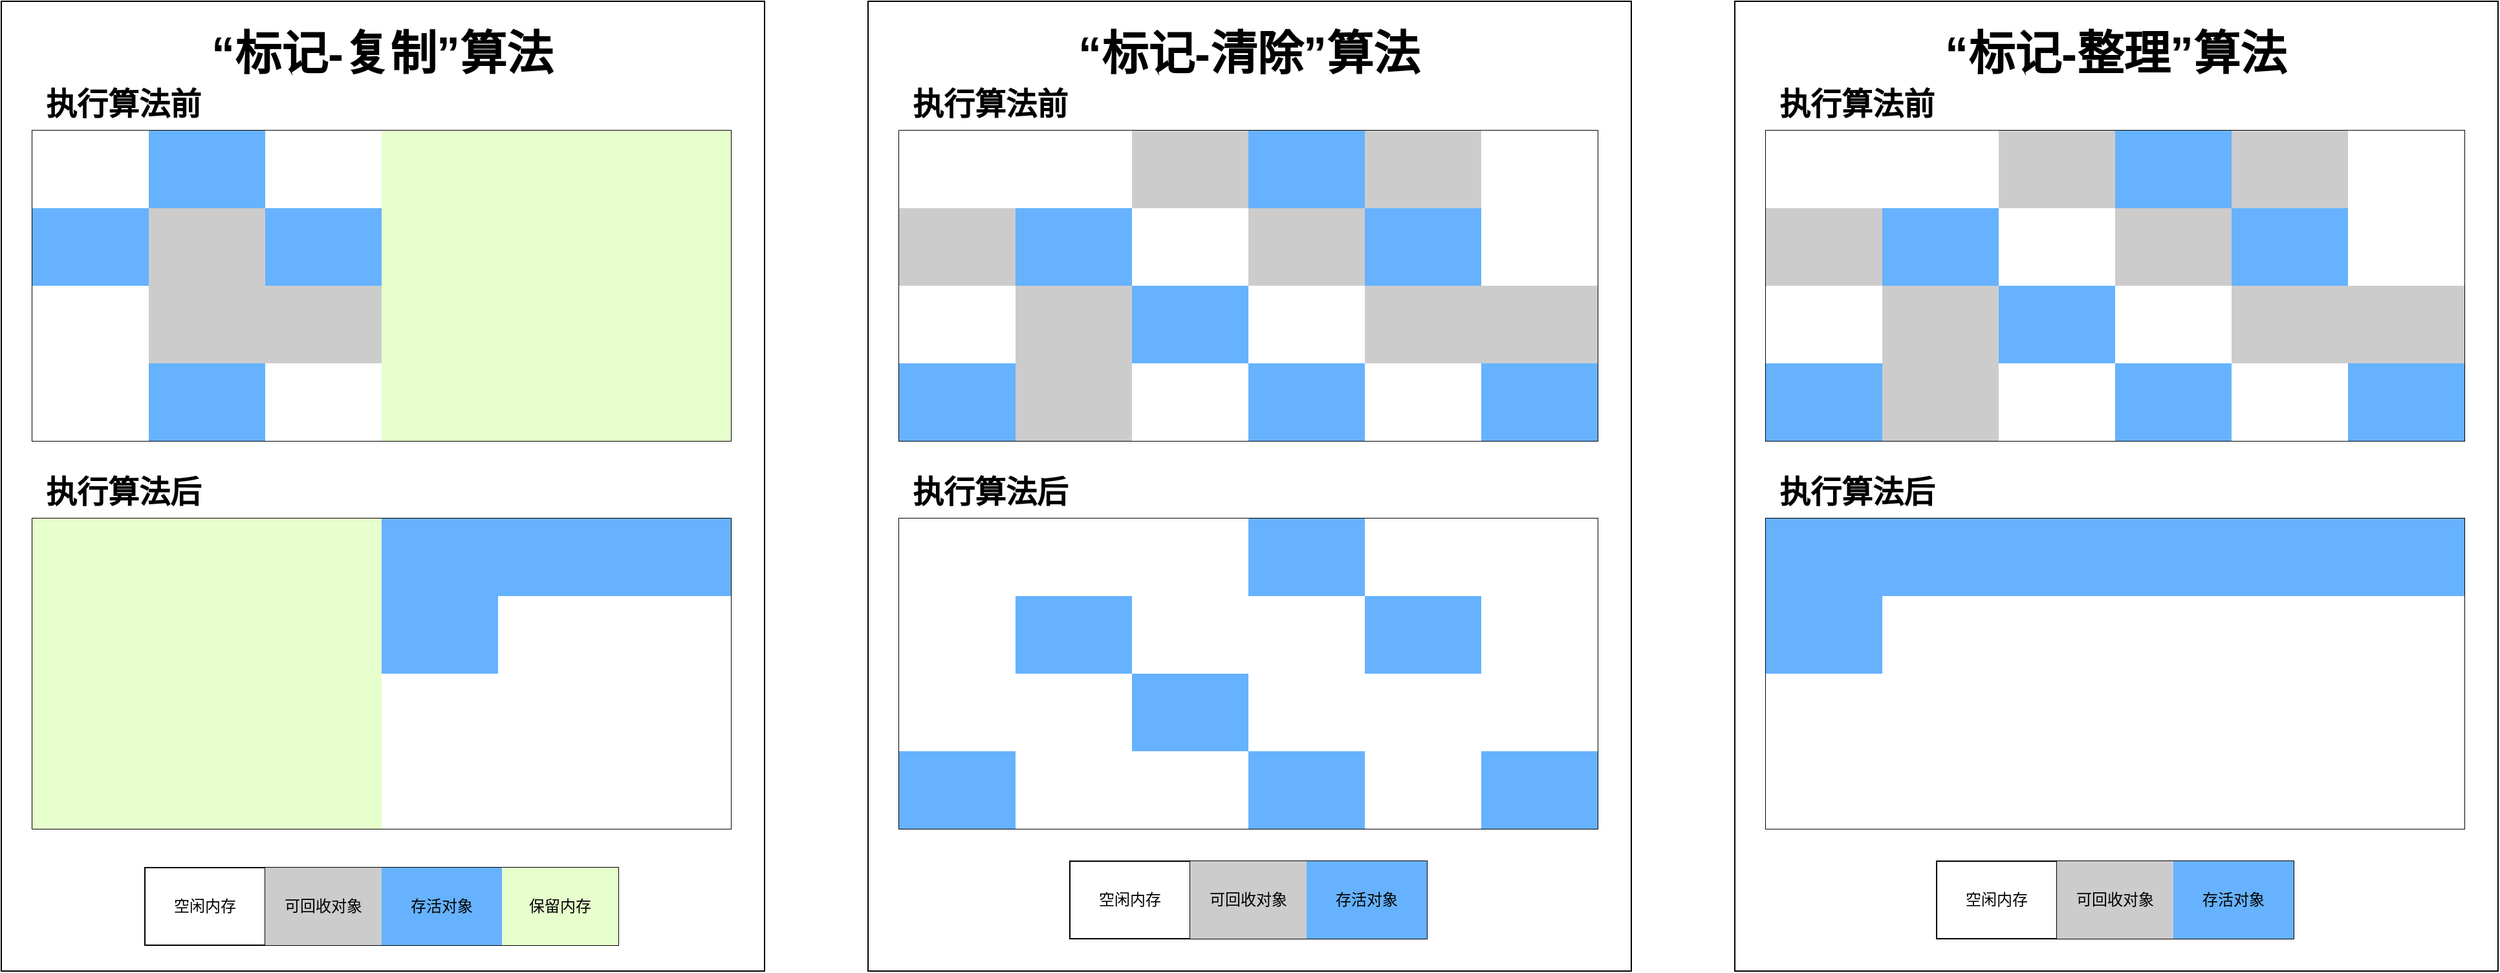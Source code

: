 <mxfile version="25.0.2" pages="4">
  <diagram name="第 1 页" id="raMcHpfylN7mlaAQyMPD">
    <mxGraphModel dx="833" dy="495" grid="1" gridSize="10" guides="1" tooltips="1" connect="1" arrows="1" fold="1" page="1" pageScale="1" pageWidth="827" pageHeight="1169" math="0" shadow="0">
      <root>
        <mxCell id="0" />
        <mxCell id="1" parent="0" />
        <mxCell id="01ITgeRnSs4PtWm95hDR-77" value="" style="rounded=0;whiteSpace=wrap;html=1;" vertex="1" parent="1">
          <mxGeometry x="276" y="210" width="590" height="750" as="geometry" />
        </mxCell>
        <mxCell id="01ITgeRnSs4PtWm95hDR-1" value="" style="shape=table;startSize=0;container=1;collapsible=0;childLayout=tableLayout;fontSize=16;swimlaneFillColor=none;shadow=0;" vertex="1" parent="1">
          <mxGeometry x="300" y="310" width="540" height="240" as="geometry" />
        </mxCell>
        <mxCell id="01ITgeRnSs4PtWm95hDR-17" style="shape=tableRow;horizontal=0;startSize=0;swimlaneHead=0;swimlaneBody=0;strokeColor=inherit;top=0;left=0;bottom=0;right=0;collapsible=0;dropTarget=0;fillColor=none;points=[[0,0.5],[1,0.5]];portConstraint=eastwest;fontSize=16;" vertex="1" parent="01ITgeRnSs4PtWm95hDR-1">
          <mxGeometry width="540" height="60" as="geometry" />
        </mxCell>
        <mxCell id="01ITgeRnSs4PtWm95hDR-18" style="shape=partialRectangle;html=1;whiteSpace=wrap;connectable=0;strokeColor=inherit;overflow=hidden;fillColor=default;top=0;left=0;bottom=0;right=0;pointerEvents=1;fontSize=16;" vertex="1" parent="01ITgeRnSs4PtWm95hDR-17">
          <mxGeometry width="90" height="60" as="geometry">
            <mxRectangle width="90" height="60" as="alternateBounds" />
          </mxGeometry>
        </mxCell>
        <mxCell id="01ITgeRnSs4PtWm95hDR-19" style="shape=partialRectangle;html=1;whiteSpace=wrap;connectable=0;strokeColor=#6c8ebf;overflow=hidden;fillColor=#66B2FF;top=0;left=0;bottom=0;right=0;pointerEvents=1;fontSize=16;" vertex="1" parent="01ITgeRnSs4PtWm95hDR-17">
          <mxGeometry x="90" width="90" height="60" as="geometry">
            <mxRectangle width="90" height="60" as="alternateBounds" />
          </mxGeometry>
        </mxCell>
        <mxCell id="01ITgeRnSs4PtWm95hDR-20" style="shape=partialRectangle;html=1;whiteSpace=wrap;connectable=0;strokeColor=inherit;overflow=hidden;fillColor=default;top=0;left=0;bottom=0;right=0;pointerEvents=1;fontSize=16;" vertex="1" parent="01ITgeRnSs4PtWm95hDR-17">
          <mxGeometry x="180" width="90" height="60" as="geometry">
            <mxRectangle width="90" height="60" as="alternateBounds" />
          </mxGeometry>
        </mxCell>
        <mxCell id="01ITgeRnSs4PtWm95hDR-21" style="shape=partialRectangle;html=1;whiteSpace=wrap;connectable=0;strokeColor=#82b366;overflow=hidden;fillColor=#E6FFCC;top=0;left=0;bottom=0;right=0;pointerEvents=1;fontSize=16;" vertex="1" parent="01ITgeRnSs4PtWm95hDR-17">
          <mxGeometry x="270" width="90" height="60" as="geometry">
            <mxRectangle width="90" height="60" as="alternateBounds" />
          </mxGeometry>
        </mxCell>
        <mxCell id="01ITgeRnSs4PtWm95hDR-22" style="shape=partialRectangle;html=1;whiteSpace=wrap;connectable=0;strokeColor=#82b366;overflow=hidden;fillColor=#E6FFCC;top=0;left=0;bottom=0;right=0;pointerEvents=1;fontSize=16;" vertex="1" parent="01ITgeRnSs4PtWm95hDR-17">
          <mxGeometry x="360" width="90" height="60" as="geometry">
            <mxRectangle width="90" height="60" as="alternateBounds" />
          </mxGeometry>
        </mxCell>
        <mxCell id="01ITgeRnSs4PtWm95hDR-26" style="shape=partialRectangle;html=1;whiteSpace=wrap;connectable=0;strokeColor=#82b366;overflow=hidden;fillColor=#E6FFCC;top=0;left=0;bottom=0;right=0;pointerEvents=1;fontSize=16;" vertex="1" parent="01ITgeRnSs4PtWm95hDR-17">
          <mxGeometry x="450" width="90" height="60" as="geometry">
            <mxRectangle width="90" height="60" as="alternateBounds" />
          </mxGeometry>
        </mxCell>
        <mxCell id="01ITgeRnSs4PtWm95hDR-2" value="" style="shape=tableRow;horizontal=0;startSize=0;swimlaneHead=0;swimlaneBody=0;strokeColor=inherit;top=0;left=0;bottom=0;right=0;collapsible=0;dropTarget=0;fillColor=none;points=[[0,0.5],[1,0.5]];portConstraint=eastwest;fontSize=16;" vertex="1" parent="01ITgeRnSs4PtWm95hDR-1">
          <mxGeometry y="60" width="540" height="60" as="geometry" />
        </mxCell>
        <mxCell id="01ITgeRnSs4PtWm95hDR-3" value="" style="shape=partialRectangle;html=1;whiteSpace=wrap;connectable=0;strokeColor=inherit;overflow=hidden;fillColor=#66B2FF;top=0;left=0;bottom=0;right=0;pointerEvents=1;fontSize=16;" vertex="1" parent="01ITgeRnSs4PtWm95hDR-2">
          <mxGeometry width="90" height="60" as="geometry">
            <mxRectangle width="90" height="60" as="alternateBounds" />
          </mxGeometry>
        </mxCell>
        <mxCell id="01ITgeRnSs4PtWm95hDR-4" value="" style="shape=partialRectangle;html=1;whiteSpace=wrap;connectable=0;strokeColor=#d6b656;overflow=hidden;fillColor=#CCCCCC;top=0;left=0;bottom=0;right=0;pointerEvents=1;fontSize=16;" vertex="1" parent="01ITgeRnSs4PtWm95hDR-2">
          <mxGeometry x="90" width="90" height="60" as="geometry">
            <mxRectangle width="90" height="60" as="alternateBounds" />
          </mxGeometry>
        </mxCell>
        <mxCell id="01ITgeRnSs4PtWm95hDR-5" value="" style="shape=partialRectangle;html=1;whiteSpace=wrap;connectable=0;strokeColor=#6c8ebf;overflow=hidden;fillColor=#66B2FF;top=0;left=0;bottom=0;right=0;pointerEvents=1;fontSize=16;" vertex="1" parent="01ITgeRnSs4PtWm95hDR-2">
          <mxGeometry x="180" width="90" height="60" as="geometry">
            <mxRectangle width="90" height="60" as="alternateBounds" />
          </mxGeometry>
        </mxCell>
        <mxCell id="01ITgeRnSs4PtWm95hDR-14" style="shape=partialRectangle;html=1;whiteSpace=wrap;connectable=0;strokeColor=#82b366;overflow=hidden;fillColor=#E6FFCC;top=0;left=0;bottom=0;right=0;pointerEvents=1;fontSize=16;strokeWidth=1;" vertex="1" parent="01ITgeRnSs4PtWm95hDR-2">
          <mxGeometry x="270" width="90" height="60" as="geometry">
            <mxRectangle width="90" height="60" as="alternateBounds" />
          </mxGeometry>
        </mxCell>
        <mxCell id="01ITgeRnSs4PtWm95hDR-23" style="shape=partialRectangle;html=1;whiteSpace=wrap;connectable=0;strokeColor=#82b366;overflow=hidden;fillColor=#E6FFCC;top=0;left=0;bottom=0;right=0;pointerEvents=1;fontSize=16;" vertex="1" parent="01ITgeRnSs4PtWm95hDR-2">
          <mxGeometry x="360" width="90" height="60" as="geometry">
            <mxRectangle width="90" height="60" as="alternateBounds" />
          </mxGeometry>
        </mxCell>
        <mxCell id="01ITgeRnSs4PtWm95hDR-27" style="shape=partialRectangle;html=1;whiteSpace=wrap;connectable=0;strokeColor=#82b366;overflow=hidden;fillColor=#E6FFCC;top=0;left=0;bottom=0;right=0;pointerEvents=1;fontSize=16;" vertex="1" parent="01ITgeRnSs4PtWm95hDR-2">
          <mxGeometry x="450" width="90" height="60" as="geometry">
            <mxRectangle width="90" height="60" as="alternateBounds" />
          </mxGeometry>
        </mxCell>
        <mxCell id="01ITgeRnSs4PtWm95hDR-6" value="" style="shape=tableRow;horizontal=0;startSize=0;swimlaneHead=0;swimlaneBody=0;strokeColor=inherit;top=0;left=0;bottom=0;right=0;collapsible=0;dropTarget=0;fillColor=none;points=[[0,0.5],[1,0.5]];portConstraint=eastwest;fontSize=16;" vertex="1" parent="01ITgeRnSs4PtWm95hDR-1">
          <mxGeometry y="120" width="540" height="60" as="geometry" />
        </mxCell>
        <mxCell id="01ITgeRnSs4PtWm95hDR-7" value="" style="shape=partialRectangle;html=1;whiteSpace=wrap;connectable=0;strokeColor=#6c8ebf;overflow=hidden;fillColor=default;top=0;left=0;bottom=0;right=0;pointerEvents=1;fontSize=16;" vertex="1" parent="01ITgeRnSs4PtWm95hDR-6">
          <mxGeometry width="90" height="60" as="geometry">
            <mxRectangle width="90" height="60" as="alternateBounds" />
          </mxGeometry>
        </mxCell>
        <mxCell id="01ITgeRnSs4PtWm95hDR-8" value="" style="shape=partialRectangle;html=1;whiteSpace=wrap;connectable=0;strokeColor=#d6b656;overflow=hidden;fillColor=#CCCCCC;top=0;left=0;bottom=0;right=0;pointerEvents=1;fontSize=16;" vertex="1" parent="01ITgeRnSs4PtWm95hDR-6">
          <mxGeometry x="90" width="90" height="60" as="geometry">
            <mxRectangle width="90" height="60" as="alternateBounds" />
          </mxGeometry>
        </mxCell>
        <mxCell id="01ITgeRnSs4PtWm95hDR-9" value="" style="shape=partialRectangle;html=1;whiteSpace=wrap;connectable=0;strokeColor=#6c8ebf;overflow=hidden;fillColor=#CCCCCC;top=0;left=0;bottom=0;right=0;pointerEvents=1;fontSize=16;" vertex="1" parent="01ITgeRnSs4PtWm95hDR-6">
          <mxGeometry x="180" width="90" height="60" as="geometry">
            <mxRectangle width="90" height="60" as="alternateBounds" />
          </mxGeometry>
        </mxCell>
        <mxCell id="01ITgeRnSs4PtWm95hDR-15" style="shape=partialRectangle;html=1;whiteSpace=wrap;connectable=0;strokeColor=#82b366;overflow=hidden;fillColor=#E6FFCC;top=0;left=0;bottom=0;right=0;pointerEvents=1;fontSize=16;" vertex="1" parent="01ITgeRnSs4PtWm95hDR-6">
          <mxGeometry x="270" width="90" height="60" as="geometry">
            <mxRectangle width="90" height="60" as="alternateBounds" />
          </mxGeometry>
        </mxCell>
        <mxCell id="01ITgeRnSs4PtWm95hDR-24" style="shape=partialRectangle;html=1;whiteSpace=wrap;connectable=0;strokeColor=#82b366;overflow=hidden;fillColor=#E6FFCC;top=0;left=0;bottom=0;right=0;pointerEvents=1;fontSize=16;" vertex="1" parent="01ITgeRnSs4PtWm95hDR-6">
          <mxGeometry x="360" width="90" height="60" as="geometry">
            <mxRectangle width="90" height="60" as="alternateBounds" />
          </mxGeometry>
        </mxCell>
        <mxCell id="01ITgeRnSs4PtWm95hDR-28" style="shape=partialRectangle;html=1;whiteSpace=wrap;connectable=0;strokeColor=#82b366;overflow=hidden;fillColor=#E6FFCC;top=0;left=0;bottom=0;right=0;pointerEvents=1;fontSize=16;" vertex="1" parent="01ITgeRnSs4PtWm95hDR-6">
          <mxGeometry x="450" width="90" height="60" as="geometry">
            <mxRectangle width="90" height="60" as="alternateBounds" />
          </mxGeometry>
        </mxCell>
        <mxCell id="01ITgeRnSs4PtWm95hDR-10" value="" style="shape=tableRow;horizontal=0;startSize=0;swimlaneHead=0;swimlaneBody=0;strokeColor=inherit;top=0;left=0;bottom=0;right=0;collapsible=0;dropTarget=0;fillColor=none;points=[[0,0.5],[1,0.5]];portConstraint=eastwest;fontSize=16;" vertex="1" parent="01ITgeRnSs4PtWm95hDR-1">
          <mxGeometry y="180" width="540" height="60" as="geometry" />
        </mxCell>
        <mxCell id="01ITgeRnSs4PtWm95hDR-11" value="" style="shape=partialRectangle;html=1;whiteSpace=wrap;connectable=0;strokeColor=inherit;overflow=hidden;fillColor=default;top=0;left=0;bottom=0;right=0;pointerEvents=1;fontSize=16;" vertex="1" parent="01ITgeRnSs4PtWm95hDR-10">
          <mxGeometry width="90" height="60" as="geometry">
            <mxRectangle width="90" height="60" as="alternateBounds" />
          </mxGeometry>
        </mxCell>
        <mxCell id="01ITgeRnSs4PtWm95hDR-12" value="" style="shape=partialRectangle;html=1;whiteSpace=wrap;connectable=0;strokeColor=#d6b656;overflow=hidden;fillColor=#66B2FF;top=0;left=0;bottom=0;right=0;pointerEvents=1;fontSize=16;" vertex="1" parent="01ITgeRnSs4PtWm95hDR-10">
          <mxGeometry x="90" width="90" height="60" as="geometry">
            <mxRectangle width="90" height="60" as="alternateBounds" />
          </mxGeometry>
        </mxCell>
        <mxCell id="01ITgeRnSs4PtWm95hDR-13" value="" style="shape=partialRectangle;html=1;whiteSpace=wrap;connectable=0;strokeColor=inherit;overflow=hidden;fillColor=default;top=0;left=0;bottom=0;right=0;pointerEvents=1;fontSize=16;" vertex="1" parent="01ITgeRnSs4PtWm95hDR-10">
          <mxGeometry x="180" width="90" height="60" as="geometry">
            <mxRectangle width="90" height="60" as="alternateBounds" />
          </mxGeometry>
        </mxCell>
        <mxCell id="01ITgeRnSs4PtWm95hDR-16" style="shape=partialRectangle;html=1;whiteSpace=wrap;connectable=0;strokeColor=#82b366;overflow=hidden;fillColor=#E6FFCC;top=0;left=0;bottom=0;right=0;pointerEvents=1;fontSize=16;" vertex="1" parent="01ITgeRnSs4PtWm95hDR-10">
          <mxGeometry x="270" width="90" height="60" as="geometry">
            <mxRectangle width="90" height="60" as="alternateBounds" />
          </mxGeometry>
        </mxCell>
        <mxCell id="01ITgeRnSs4PtWm95hDR-25" style="shape=partialRectangle;html=1;whiteSpace=wrap;connectable=0;strokeColor=#82b366;overflow=hidden;fillColor=#E6FFCC;top=0;left=0;bottom=0;right=0;pointerEvents=1;fontSize=16;" vertex="1" parent="01ITgeRnSs4PtWm95hDR-10">
          <mxGeometry x="360" width="90" height="60" as="geometry">
            <mxRectangle width="90" height="60" as="alternateBounds" />
          </mxGeometry>
        </mxCell>
        <mxCell id="01ITgeRnSs4PtWm95hDR-29" style="shape=partialRectangle;html=1;whiteSpace=wrap;connectable=0;strokeColor=#82b366;overflow=hidden;fillColor=#E6FFCC;top=0;left=0;bottom=0;right=0;pointerEvents=1;fontSize=16;" vertex="1" parent="01ITgeRnSs4PtWm95hDR-10">
          <mxGeometry x="450" width="90" height="60" as="geometry">
            <mxRectangle width="90" height="60" as="alternateBounds" />
          </mxGeometry>
        </mxCell>
        <mxCell id="01ITgeRnSs4PtWm95hDR-38" value="执行算法前" style="text;strokeColor=none;fillColor=none;html=1;fontSize=24;fontStyle=1;verticalAlign=middle;align=center;" vertex="1" parent="1">
          <mxGeometry x="300" y="270" width="140" height="40" as="geometry" />
        </mxCell>
        <mxCell id="01ITgeRnSs4PtWm95hDR-39" value="" style="shape=table;startSize=0;container=1;collapsible=0;childLayout=tableLayout;fontSize=16;" vertex="1" parent="1">
          <mxGeometry x="300" y="610" width="540" height="240" as="geometry" />
        </mxCell>
        <mxCell id="01ITgeRnSs4PtWm95hDR-40" style="shape=tableRow;horizontal=0;startSize=0;swimlaneHead=0;swimlaneBody=0;strokeColor=inherit;top=0;left=0;bottom=0;right=0;collapsible=0;dropTarget=0;fillColor=none;points=[[0,0.5],[1,0.5]];portConstraint=eastwest;fontSize=16;" vertex="1" parent="01ITgeRnSs4PtWm95hDR-39">
          <mxGeometry width="540" height="60" as="geometry" />
        </mxCell>
        <mxCell id="01ITgeRnSs4PtWm95hDR-41" style="shape=partialRectangle;html=1;whiteSpace=wrap;connectable=0;strokeColor=inherit;overflow=hidden;fillColor=#E6FFCC;top=0;left=0;bottom=0;right=0;pointerEvents=1;fontSize=16;" vertex="1" parent="01ITgeRnSs4PtWm95hDR-40">
          <mxGeometry width="90" height="60" as="geometry">
            <mxRectangle width="90" height="60" as="alternateBounds" />
          </mxGeometry>
        </mxCell>
        <mxCell id="01ITgeRnSs4PtWm95hDR-42" style="shape=partialRectangle;html=1;whiteSpace=wrap;connectable=0;strokeColor=#6c8ebf;overflow=hidden;fillColor=#E6FFCC;top=0;left=0;bottom=0;right=0;pointerEvents=1;fontSize=16;" vertex="1" parent="01ITgeRnSs4PtWm95hDR-40">
          <mxGeometry x="90" width="90" height="60" as="geometry">
            <mxRectangle width="90" height="60" as="alternateBounds" />
          </mxGeometry>
        </mxCell>
        <mxCell id="01ITgeRnSs4PtWm95hDR-43" style="shape=partialRectangle;html=1;whiteSpace=wrap;connectable=0;strokeColor=inherit;overflow=hidden;fillColor=#E6FFCC;top=0;left=0;bottom=0;right=0;pointerEvents=1;fontSize=16;" vertex="1" parent="01ITgeRnSs4PtWm95hDR-40">
          <mxGeometry x="180" width="90" height="60" as="geometry">
            <mxRectangle width="90" height="60" as="alternateBounds" />
          </mxGeometry>
        </mxCell>
        <mxCell id="01ITgeRnSs4PtWm95hDR-44" style="shape=partialRectangle;html=1;whiteSpace=wrap;connectable=0;strokeColor=#82b366;overflow=hidden;fillColor=#66B2FF;top=0;left=0;bottom=0;right=0;pointerEvents=1;fontSize=16;" vertex="1" parent="01ITgeRnSs4PtWm95hDR-40">
          <mxGeometry x="270" width="90" height="60" as="geometry">
            <mxRectangle width="90" height="60" as="alternateBounds" />
          </mxGeometry>
        </mxCell>
        <mxCell id="01ITgeRnSs4PtWm95hDR-45" style="shape=partialRectangle;html=1;whiteSpace=wrap;connectable=0;strokeColor=#82b366;overflow=hidden;fillColor=#66B2FF;top=0;left=0;bottom=0;right=0;pointerEvents=1;fontSize=16;" vertex="1" parent="01ITgeRnSs4PtWm95hDR-40">
          <mxGeometry x="360" width="90" height="60" as="geometry">
            <mxRectangle width="90" height="60" as="alternateBounds" />
          </mxGeometry>
        </mxCell>
        <mxCell id="01ITgeRnSs4PtWm95hDR-46" style="shape=partialRectangle;html=1;whiteSpace=wrap;connectable=0;strokeColor=#82b366;overflow=hidden;fillColor=#66B2FF;top=0;left=0;bottom=0;right=0;pointerEvents=1;fontSize=16;" vertex="1" parent="01ITgeRnSs4PtWm95hDR-40">
          <mxGeometry x="450" width="90" height="60" as="geometry">
            <mxRectangle width="90" height="60" as="alternateBounds" />
          </mxGeometry>
        </mxCell>
        <mxCell id="01ITgeRnSs4PtWm95hDR-47" value="" style="shape=tableRow;horizontal=0;startSize=0;swimlaneHead=0;swimlaneBody=0;strokeColor=inherit;top=0;left=0;bottom=0;right=0;collapsible=0;dropTarget=0;fillColor=none;points=[[0,0.5],[1,0.5]];portConstraint=eastwest;fontSize=16;" vertex="1" parent="01ITgeRnSs4PtWm95hDR-39">
          <mxGeometry y="60" width="540" height="60" as="geometry" />
        </mxCell>
        <mxCell id="01ITgeRnSs4PtWm95hDR-48" value="" style="shape=partialRectangle;html=1;whiteSpace=wrap;connectable=0;strokeColor=inherit;overflow=hidden;fillColor=#E6FFCC;top=0;left=0;bottom=0;right=0;pointerEvents=1;fontSize=16;" vertex="1" parent="01ITgeRnSs4PtWm95hDR-47">
          <mxGeometry width="90" height="60" as="geometry">
            <mxRectangle width="90" height="60" as="alternateBounds" />
          </mxGeometry>
        </mxCell>
        <mxCell id="01ITgeRnSs4PtWm95hDR-49" value="" style="shape=partialRectangle;html=1;whiteSpace=wrap;connectable=0;strokeColor=#d6b656;overflow=hidden;fillColor=#E6FFCC;top=0;left=0;bottom=0;right=0;pointerEvents=1;fontSize=16;" vertex="1" parent="01ITgeRnSs4PtWm95hDR-47">
          <mxGeometry x="90" width="90" height="60" as="geometry">
            <mxRectangle width="90" height="60" as="alternateBounds" />
          </mxGeometry>
        </mxCell>
        <mxCell id="01ITgeRnSs4PtWm95hDR-50" value="" style="shape=partialRectangle;html=1;whiteSpace=wrap;connectable=0;strokeColor=#6c8ebf;overflow=hidden;fillColor=#E6FFCC;top=0;left=0;bottom=0;right=0;pointerEvents=1;fontSize=16;" vertex="1" parent="01ITgeRnSs4PtWm95hDR-47">
          <mxGeometry x="180" width="90" height="60" as="geometry">
            <mxRectangle width="90" height="60" as="alternateBounds" />
          </mxGeometry>
        </mxCell>
        <mxCell id="01ITgeRnSs4PtWm95hDR-51" style="shape=partialRectangle;html=1;whiteSpace=wrap;connectable=0;strokeColor=#82b366;overflow=hidden;fillColor=#66B2FF;top=0;left=0;bottom=0;right=0;pointerEvents=1;fontSize=16;" vertex="1" parent="01ITgeRnSs4PtWm95hDR-47">
          <mxGeometry x="270" width="90" height="60" as="geometry">
            <mxRectangle width="90" height="60" as="alternateBounds" />
          </mxGeometry>
        </mxCell>
        <mxCell id="01ITgeRnSs4PtWm95hDR-52" style="shape=partialRectangle;html=1;whiteSpace=wrap;connectable=0;strokeColor=#82b366;overflow=hidden;fillColor=#FFFFFF;top=0;left=0;bottom=0;right=0;pointerEvents=1;fontSize=16;" vertex="1" parent="01ITgeRnSs4PtWm95hDR-47">
          <mxGeometry x="360" width="90" height="60" as="geometry">
            <mxRectangle width="90" height="60" as="alternateBounds" />
          </mxGeometry>
        </mxCell>
        <mxCell id="01ITgeRnSs4PtWm95hDR-53" style="shape=partialRectangle;html=1;whiteSpace=wrap;connectable=0;strokeColor=#82b366;overflow=hidden;fillColor=#FFFFFF;top=0;left=0;bottom=0;right=0;pointerEvents=1;fontSize=16;" vertex="1" parent="01ITgeRnSs4PtWm95hDR-47">
          <mxGeometry x="450" width="90" height="60" as="geometry">
            <mxRectangle width="90" height="60" as="alternateBounds" />
          </mxGeometry>
        </mxCell>
        <mxCell id="01ITgeRnSs4PtWm95hDR-54" value="" style="shape=tableRow;horizontal=0;startSize=0;swimlaneHead=0;swimlaneBody=0;strokeColor=inherit;top=0;left=0;bottom=0;right=0;collapsible=0;dropTarget=0;fillColor=none;points=[[0,0.5],[1,0.5]];portConstraint=eastwest;fontSize=16;" vertex="1" parent="01ITgeRnSs4PtWm95hDR-39">
          <mxGeometry y="120" width="540" height="60" as="geometry" />
        </mxCell>
        <mxCell id="01ITgeRnSs4PtWm95hDR-55" value="" style="shape=partialRectangle;html=1;whiteSpace=wrap;connectable=0;strokeColor=#6c8ebf;overflow=hidden;fillColor=#E6FFCC;top=0;left=0;bottom=0;right=0;pointerEvents=1;fontSize=16;" vertex="1" parent="01ITgeRnSs4PtWm95hDR-54">
          <mxGeometry width="90" height="60" as="geometry">
            <mxRectangle width="90" height="60" as="alternateBounds" />
          </mxGeometry>
        </mxCell>
        <mxCell id="01ITgeRnSs4PtWm95hDR-56" value="" style="shape=partialRectangle;html=1;whiteSpace=wrap;connectable=0;strokeColor=#d6b656;overflow=hidden;fillColor=#E6FFCC;top=0;left=0;bottom=0;right=0;pointerEvents=1;fontSize=16;" vertex="1" parent="01ITgeRnSs4PtWm95hDR-54">
          <mxGeometry x="90" width="90" height="60" as="geometry">
            <mxRectangle width="90" height="60" as="alternateBounds" />
          </mxGeometry>
        </mxCell>
        <mxCell id="01ITgeRnSs4PtWm95hDR-57" value="" style="shape=partialRectangle;html=1;whiteSpace=wrap;connectable=0;strokeColor=#6c8ebf;overflow=hidden;fillColor=#E6FFCC;top=0;left=0;bottom=0;right=0;pointerEvents=1;fontSize=16;" vertex="1" parent="01ITgeRnSs4PtWm95hDR-54">
          <mxGeometry x="180" width="90" height="60" as="geometry">
            <mxRectangle width="90" height="60" as="alternateBounds" />
          </mxGeometry>
        </mxCell>
        <mxCell id="01ITgeRnSs4PtWm95hDR-58" style="shape=partialRectangle;html=1;whiteSpace=wrap;connectable=0;strokeColor=#82b366;overflow=hidden;fillColor=#FFFFFF;top=0;left=0;bottom=0;right=0;pointerEvents=1;fontSize=16;" vertex="1" parent="01ITgeRnSs4PtWm95hDR-54">
          <mxGeometry x="270" width="90" height="60" as="geometry">
            <mxRectangle width="90" height="60" as="alternateBounds" />
          </mxGeometry>
        </mxCell>
        <mxCell id="01ITgeRnSs4PtWm95hDR-59" style="shape=partialRectangle;html=1;whiteSpace=wrap;connectable=0;strokeColor=#82b366;overflow=hidden;fillColor=#FFFFFF;top=0;left=0;bottom=0;right=0;pointerEvents=1;fontSize=16;" vertex="1" parent="01ITgeRnSs4PtWm95hDR-54">
          <mxGeometry x="360" width="90" height="60" as="geometry">
            <mxRectangle width="90" height="60" as="alternateBounds" />
          </mxGeometry>
        </mxCell>
        <mxCell id="01ITgeRnSs4PtWm95hDR-60" style="shape=partialRectangle;html=1;whiteSpace=wrap;connectable=0;strokeColor=#82b366;overflow=hidden;fillColor=#FFFFFF;top=0;left=0;bottom=0;right=0;pointerEvents=1;fontSize=16;" vertex="1" parent="01ITgeRnSs4PtWm95hDR-54">
          <mxGeometry x="450" width="90" height="60" as="geometry">
            <mxRectangle width="90" height="60" as="alternateBounds" />
          </mxGeometry>
        </mxCell>
        <mxCell id="01ITgeRnSs4PtWm95hDR-61" value="" style="shape=tableRow;horizontal=0;startSize=0;swimlaneHead=0;swimlaneBody=0;strokeColor=inherit;top=0;left=0;bottom=0;right=0;collapsible=0;dropTarget=0;fillColor=none;points=[[0,0.5],[1,0.5]];portConstraint=eastwest;fontSize=16;" vertex="1" parent="01ITgeRnSs4PtWm95hDR-39">
          <mxGeometry y="180" width="540" height="60" as="geometry" />
        </mxCell>
        <mxCell id="01ITgeRnSs4PtWm95hDR-62" value="" style="shape=partialRectangle;html=1;whiteSpace=wrap;connectable=0;strokeColor=inherit;overflow=hidden;fillColor=#E6FFCC;top=0;left=0;bottom=0;right=0;pointerEvents=1;fontSize=16;" vertex="1" parent="01ITgeRnSs4PtWm95hDR-61">
          <mxGeometry width="90" height="60" as="geometry">
            <mxRectangle width="90" height="60" as="alternateBounds" />
          </mxGeometry>
        </mxCell>
        <mxCell id="01ITgeRnSs4PtWm95hDR-63" value="" style="shape=partialRectangle;html=1;whiteSpace=wrap;connectable=0;strokeColor=#d6b656;overflow=hidden;fillColor=#E6FFCC;top=0;left=0;bottom=0;right=0;pointerEvents=1;fontSize=16;" vertex="1" parent="01ITgeRnSs4PtWm95hDR-61">
          <mxGeometry x="90" width="90" height="60" as="geometry">
            <mxRectangle width="90" height="60" as="alternateBounds" />
          </mxGeometry>
        </mxCell>
        <mxCell id="01ITgeRnSs4PtWm95hDR-64" value="" style="shape=partialRectangle;html=1;whiteSpace=wrap;connectable=0;strokeColor=inherit;overflow=hidden;fillColor=#E6FFCC;top=0;left=0;bottom=0;right=0;pointerEvents=1;fontSize=16;" vertex="1" parent="01ITgeRnSs4PtWm95hDR-61">
          <mxGeometry x="180" width="90" height="60" as="geometry">
            <mxRectangle width="90" height="60" as="alternateBounds" />
          </mxGeometry>
        </mxCell>
        <mxCell id="01ITgeRnSs4PtWm95hDR-65" style="shape=partialRectangle;html=1;whiteSpace=wrap;connectable=0;strokeColor=#82b366;overflow=hidden;fillColor=#FFFFFF;top=0;left=0;bottom=0;right=0;pointerEvents=1;fontSize=16;" vertex="1" parent="01ITgeRnSs4PtWm95hDR-61">
          <mxGeometry x="270" width="90" height="60" as="geometry">
            <mxRectangle width="90" height="60" as="alternateBounds" />
          </mxGeometry>
        </mxCell>
        <mxCell id="01ITgeRnSs4PtWm95hDR-66" style="shape=partialRectangle;html=1;whiteSpace=wrap;connectable=0;strokeColor=#82b366;overflow=hidden;fillColor=#FFFFFF;top=0;left=0;bottom=0;right=0;pointerEvents=1;fontSize=16;" vertex="1" parent="01ITgeRnSs4PtWm95hDR-61">
          <mxGeometry x="360" width="90" height="60" as="geometry">
            <mxRectangle width="90" height="60" as="alternateBounds" />
          </mxGeometry>
        </mxCell>
        <mxCell id="01ITgeRnSs4PtWm95hDR-67" style="shape=partialRectangle;html=1;whiteSpace=wrap;connectable=0;strokeColor=#82b366;overflow=hidden;fillColor=#FFFFFF;top=0;left=0;bottom=0;right=0;pointerEvents=1;fontSize=16;" vertex="1" parent="01ITgeRnSs4PtWm95hDR-61">
          <mxGeometry x="450" width="90" height="60" as="geometry">
            <mxRectangle width="90" height="60" as="alternateBounds" />
          </mxGeometry>
        </mxCell>
        <mxCell id="01ITgeRnSs4PtWm95hDR-68" value="执行算法后" style="text;strokeColor=none;fillColor=none;html=1;fontSize=24;fontStyle=1;verticalAlign=middle;align=center;" vertex="1" parent="1">
          <mxGeometry x="300" y="570" width="140" height="40" as="geometry" />
        </mxCell>
        <mxCell id="01ITgeRnSs4PtWm95hDR-69" value="" style="shape=table;startSize=0;container=1;collapsible=0;childLayout=tableLayout;" vertex="1" parent="1">
          <mxGeometry x="387" y="880" width="366" height="60" as="geometry" />
        </mxCell>
        <mxCell id="01ITgeRnSs4PtWm95hDR-70" value="" style="shape=tableRow;horizontal=0;startSize=0;swimlaneHead=0;swimlaneBody=0;strokeColor=inherit;top=0;left=0;bottom=0;right=0;collapsible=0;dropTarget=0;fillColor=none;points=[[0,0.5],[1,0.5]];portConstraint=eastwest;" vertex="1" parent="01ITgeRnSs4PtWm95hDR-69">
          <mxGeometry width="366" height="60" as="geometry" />
        </mxCell>
        <mxCell id="01ITgeRnSs4PtWm95hDR-71" value="空闲内存" style="shape=partialRectangle;html=1;whiteSpace=wrap;connectable=0;strokeColor=inherit;overflow=hidden;fillColor=none;top=0;left=0;bottom=0;right=0;pointerEvents=1;" vertex="1" parent="01ITgeRnSs4PtWm95hDR-70">
          <mxGeometry width="93" height="60" as="geometry">
            <mxRectangle width="93" height="60" as="alternateBounds" />
          </mxGeometry>
        </mxCell>
        <mxCell id="01ITgeRnSs4PtWm95hDR-72" value="可回收对象" style="shape=partialRectangle;html=1;whiteSpace=wrap;connectable=0;strokeColor=inherit;overflow=hidden;fillColor=#CCCCCC;top=0;left=0;bottom=0;right=0;pointerEvents=1;" vertex="1" parent="01ITgeRnSs4PtWm95hDR-70">
          <mxGeometry x="93" width="90" height="60" as="geometry">
            <mxRectangle width="90" height="60" as="alternateBounds" />
          </mxGeometry>
        </mxCell>
        <mxCell id="01ITgeRnSs4PtWm95hDR-73" value="存活对象" style="shape=partialRectangle;html=1;whiteSpace=wrap;connectable=0;strokeColor=inherit;overflow=hidden;fillColor=#66B2FF;top=0;left=0;bottom=0;right=0;pointerEvents=1;" vertex="1" parent="01ITgeRnSs4PtWm95hDR-70">
          <mxGeometry x="183" width="93" height="60" as="geometry">
            <mxRectangle width="93" height="60" as="alternateBounds" />
          </mxGeometry>
        </mxCell>
        <mxCell id="01ITgeRnSs4PtWm95hDR-74" value="保留内存" style="shape=partialRectangle;html=1;whiteSpace=wrap;connectable=0;strokeColor=inherit;overflow=hidden;fillColor=#E6FFCC;top=0;left=0;bottom=0;right=0;pointerEvents=1;" vertex="1" parent="01ITgeRnSs4PtWm95hDR-70">
          <mxGeometry x="276" width="90" height="60" as="geometry">
            <mxRectangle width="90" height="60" as="alternateBounds" />
          </mxGeometry>
        </mxCell>
        <mxCell id="01ITgeRnSs4PtWm95hDR-78" value="&lt;font style=&quot;font-size: 36px;&quot;&gt;“标记-复制”算法&lt;/font&gt;" style="text;strokeColor=none;fillColor=none;html=1;fontSize=24;fontStyle=1;verticalAlign=middle;align=center;" vertex="1" parent="1">
          <mxGeometry x="455" y="230" width="230" height="40" as="geometry" />
        </mxCell>
        <mxCell id="01ITgeRnSs4PtWm95hDR-79" value="" style="rounded=0;whiteSpace=wrap;html=1;" vertex="1" parent="1">
          <mxGeometry x="946" y="210" width="590" height="750" as="geometry" />
        </mxCell>
        <mxCell id="01ITgeRnSs4PtWm95hDR-80" value="" style="shape=table;startSize=0;container=1;collapsible=0;childLayout=tableLayout;fontSize=16;" vertex="1" parent="1">
          <mxGeometry x="970" y="310" width="540" height="240" as="geometry" />
        </mxCell>
        <mxCell id="01ITgeRnSs4PtWm95hDR-81" style="shape=tableRow;horizontal=0;startSize=0;swimlaneHead=0;swimlaneBody=0;strokeColor=inherit;top=0;left=0;bottom=0;right=0;collapsible=0;dropTarget=0;fillColor=none;points=[[0,0.5],[1,0.5]];portConstraint=eastwest;fontSize=16;" vertex="1" parent="01ITgeRnSs4PtWm95hDR-80">
          <mxGeometry width="540" height="60" as="geometry" />
        </mxCell>
        <mxCell id="01ITgeRnSs4PtWm95hDR-82" style="shape=partialRectangle;html=1;whiteSpace=wrap;connectable=0;strokeColor=inherit;overflow=hidden;fillColor=#FFFFFF;top=0;left=0;bottom=0;right=0;pointerEvents=1;fontSize=16;" vertex="1" parent="01ITgeRnSs4PtWm95hDR-81">
          <mxGeometry width="90" height="60" as="geometry">
            <mxRectangle width="90" height="60" as="alternateBounds" />
          </mxGeometry>
        </mxCell>
        <mxCell id="01ITgeRnSs4PtWm95hDR-83" style="shape=partialRectangle;html=1;whiteSpace=wrap;connectable=0;strokeColor=#6c8ebf;overflow=hidden;fillColor=#FFFFFF;top=0;left=0;bottom=0;right=0;pointerEvents=1;fontSize=16;" vertex="1" parent="01ITgeRnSs4PtWm95hDR-81">
          <mxGeometry x="90" width="90" height="60" as="geometry">
            <mxRectangle width="90" height="60" as="alternateBounds" />
          </mxGeometry>
        </mxCell>
        <mxCell id="01ITgeRnSs4PtWm95hDR-84" style="shape=partialRectangle;html=1;whiteSpace=wrap;connectable=0;strokeColor=inherit;overflow=hidden;fillColor=#CCCCCC;top=0;left=0;bottom=0;right=0;pointerEvents=1;fontSize=16;" vertex="1" parent="01ITgeRnSs4PtWm95hDR-81">
          <mxGeometry x="180" width="90" height="60" as="geometry">
            <mxRectangle width="90" height="60" as="alternateBounds" />
          </mxGeometry>
        </mxCell>
        <mxCell id="01ITgeRnSs4PtWm95hDR-85" style="shape=partialRectangle;html=1;whiteSpace=wrap;connectable=0;strokeColor=#82b366;overflow=hidden;fillColor=#66B2FF;top=0;left=0;bottom=0;right=0;pointerEvents=1;fontSize=16;" vertex="1" parent="01ITgeRnSs4PtWm95hDR-81">
          <mxGeometry x="270" width="90" height="60" as="geometry">
            <mxRectangle width="90" height="60" as="alternateBounds" />
          </mxGeometry>
        </mxCell>
        <mxCell id="01ITgeRnSs4PtWm95hDR-86" style="shape=partialRectangle;html=1;whiteSpace=wrap;connectable=0;strokeColor=#82b366;overflow=hidden;fillColor=#CCCCCC;top=0;left=0;bottom=0;right=0;pointerEvents=1;fontSize=16;" vertex="1" parent="01ITgeRnSs4PtWm95hDR-81">
          <mxGeometry x="360" width="90" height="60" as="geometry">
            <mxRectangle width="90" height="60" as="alternateBounds" />
          </mxGeometry>
        </mxCell>
        <mxCell id="01ITgeRnSs4PtWm95hDR-87" style="shape=partialRectangle;html=1;whiteSpace=wrap;connectable=0;strokeColor=#82b366;overflow=hidden;fillColor=#FFFFFF;top=0;left=0;bottom=0;right=0;pointerEvents=1;fontSize=16;" vertex="1" parent="01ITgeRnSs4PtWm95hDR-81">
          <mxGeometry x="450" width="90" height="60" as="geometry">
            <mxRectangle width="90" height="60" as="alternateBounds" />
          </mxGeometry>
        </mxCell>
        <mxCell id="01ITgeRnSs4PtWm95hDR-88" value="" style="shape=tableRow;horizontal=0;startSize=0;swimlaneHead=0;swimlaneBody=0;strokeColor=inherit;top=0;left=0;bottom=0;right=0;collapsible=0;dropTarget=0;fillColor=none;points=[[0,0.5],[1,0.5]];portConstraint=eastwest;fontSize=16;" vertex="1" parent="01ITgeRnSs4PtWm95hDR-80">
          <mxGeometry y="60" width="540" height="60" as="geometry" />
        </mxCell>
        <mxCell id="01ITgeRnSs4PtWm95hDR-89" value="" style="shape=partialRectangle;html=1;whiteSpace=wrap;connectable=0;strokeColor=inherit;overflow=hidden;fillColor=#CCCCCC;top=0;left=0;bottom=0;right=0;pointerEvents=1;fontSize=16;" vertex="1" parent="01ITgeRnSs4PtWm95hDR-88">
          <mxGeometry width="90" height="60" as="geometry">
            <mxRectangle width="90" height="60" as="alternateBounds" />
          </mxGeometry>
        </mxCell>
        <mxCell id="01ITgeRnSs4PtWm95hDR-90" value="" style="shape=partialRectangle;html=1;whiteSpace=wrap;connectable=0;strokeColor=#d6b656;overflow=hidden;fillColor=#66B2FF;top=0;left=0;bottom=0;right=0;pointerEvents=1;fontSize=16;" vertex="1" parent="01ITgeRnSs4PtWm95hDR-88">
          <mxGeometry x="90" width="90" height="60" as="geometry">
            <mxRectangle width="90" height="60" as="alternateBounds" />
          </mxGeometry>
        </mxCell>
        <mxCell id="01ITgeRnSs4PtWm95hDR-91" value="" style="shape=partialRectangle;html=1;whiteSpace=wrap;connectable=0;strokeColor=#6c8ebf;overflow=hidden;fillColor=#FFFFFF;top=0;left=0;bottom=0;right=0;pointerEvents=1;fontSize=16;" vertex="1" parent="01ITgeRnSs4PtWm95hDR-88">
          <mxGeometry x="180" width="90" height="60" as="geometry">
            <mxRectangle width="90" height="60" as="alternateBounds" />
          </mxGeometry>
        </mxCell>
        <mxCell id="01ITgeRnSs4PtWm95hDR-92" style="shape=partialRectangle;html=1;whiteSpace=wrap;connectable=0;strokeColor=#82b366;overflow=hidden;fillColor=#CCCCCC;top=0;left=0;bottom=0;right=0;pointerEvents=1;fontSize=16;" vertex="1" parent="01ITgeRnSs4PtWm95hDR-88">
          <mxGeometry x="270" width="90" height="60" as="geometry">
            <mxRectangle width="90" height="60" as="alternateBounds" />
          </mxGeometry>
        </mxCell>
        <mxCell id="01ITgeRnSs4PtWm95hDR-93" style="shape=partialRectangle;html=1;whiteSpace=wrap;connectable=0;strokeColor=#82b366;overflow=hidden;fillColor=#66B2FF;top=0;left=0;bottom=0;right=0;pointerEvents=1;fontSize=16;" vertex="1" parent="01ITgeRnSs4PtWm95hDR-88">
          <mxGeometry x="360" width="90" height="60" as="geometry">
            <mxRectangle width="90" height="60" as="alternateBounds" />
          </mxGeometry>
        </mxCell>
        <mxCell id="01ITgeRnSs4PtWm95hDR-94" style="shape=partialRectangle;html=1;whiteSpace=wrap;connectable=0;strokeColor=#82b366;overflow=hidden;fillColor=#FFFFFF;top=0;left=0;bottom=0;right=0;pointerEvents=1;fontSize=16;" vertex="1" parent="01ITgeRnSs4PtWm95hDR-88">
          <mxGeometry x="450" width="90" height="60" as="geometry">
            <mxRectangle width="90" height="60" as="alternateBounds" />
          </mxGeometry>
        </mxCell>
        <mxCell id="01ITgeRnSs4PtWm95hDR-95" value="" style="shape=tableRow;horizontal=0;startSize=0;swimlaneHead=0;swimlaneBody=0;strokeColor=inherit;top=0;left=0;bottom=0;right=0;collapsible=0;dropTarget=0;fillColor=none;points=[[0,0.5],[1,0.5]];portConstraint=eastwest;fontSize=16;" vertex="1" parent="01ITgeRnSs4PtWm95hDR-80">
          <mxGeometry y="120" width="540" height="60" as="geometry" />
        </mxCell>
        <mxCell id="01ITgeRnSs4PtWm95hDR-96" value="" style="shape=partialRectangle;html=1;whiteSpace=wrap;connectable=0;strokeColor=#6c8ebf;overflow=hidden;fillColor=#FFFFFF;top=0;left=0;bottom=0;right=0;pointerEvents=1;fontSize=16;" vertex="1" parent="01ITgeRnSs4PtWm95hDR-95">
          <mxGeometry width="90" height="60" as="geometry">
            <mxRectangle width="90" height="60" as="alternateBounds" />
          </mxGeometry>
        </mxCell>
        <mxCell id="01ITgeRnSs4PtWm95hDR-97" value="" style="shape=partialRectangle;html=1;whiteSpace=wrap;connectable=0;strokeColor=#d6b656;overflow=hidden;fillColor=#CCCCCC;top=0;left=0;bottom=0;right=0;pointerEvents=1;fontSize=16;" vertex="1" parent="01ITgeRnSs4PtWm95hDR-95">
          <mxGeometry x="90" width="90" height="60" as="geometry">
            <mxRectangle width="90" height="60" as="alternateBounds" />
          </mxGeometry>
        </mxCell>
        <mxCell id="01ITgeRnSs4PtWm95hDR-98" value="" style="shape=partialRectangle;html=1;whiteSpace=wrap;connectable=0;strokeColor=#6c8ebf;overflow=hidden;fillColor=#66B2FF;top=0;left=0;bottom=0;right=0;pointerEvents=1;fontSize=16;" vertex="1" parent="01ITgeRnSs4PtWm95hDR-95">
          <mxGeometry x="180" width="90" height="60" as="geometry">
            <mxRectangle width="90" height="60" as="alternateBounds" />
          </mxGeometry>
        </mxCell>
        <mxCell id="01ITgeRnSs4PtWm95hDR-99" style="shape=partialRectangle;html=1;whiteSpace=wrap;connectable=0;strokeColor=#82b366;overflow=hidden;fillColor=#FFFFFF;top=0;left=0;bottom=0;right=0;pointerEvents=1;fontSize=16;" vertex="1" parent="01ITgeRnSs4PtWm95hDR-95">
          <mxGeometry x="270" width="90" height="60" as="geometry">
            <mxRectangle width="90" height="60" as="alternateBounds" />
          </mxGeometry>
        </mxCell>
        <mxCell id="01ITgeRnSs4PtWm95hDR-100" style="shape=partialRectangle;html=1;whiteSpace=wrap;connectable=0;strokeColor=#82b366;overflow=hidden;fillColor=#CCCCCC;top=0;left=0;bottom=0;right=0;pointerEvents=1;fontSize=16;" vertex="1" parent="01ITgeRnSs4PtWm95hDR-95">
          <mxGeometry x="360" width="90" height="60" as="geometry">
            <mxRectangle width="90" height="60" as="alternateBounds" />
          </mxGeometry>
        </mxCell>
        <mxCell id="01ITgeRnSs4PtWm95hDR-101" style="shape=partialRectangle;html=1;whiteSpace=wrap;connectable=0;strokeColor=#82b366;overflow=hidden;fillColor=#CCCCCC;top=0;left=0;bottom=0;right=0;pointerEvents=1;fontSize=16;" vertex="1" parent="01ITgeRnSs4PtWm95hDR-95">
          <mxGeometry x="450" width="90" height="60" as="geometry">
            <mxRectangle width="90" height="60" as="alternateBounds" />
          </mxGeometry>
        </mxCell>
        <mxCell id="01ITgeRnSs4PtWm95hDR-102" value="" style="shape=tableRow;horizontal=0;startSize=0;swimlaneHead=0;swimlaneBody=0;strokeColor=inherit;top=0;left=0;bottom=0;right=0;collapsible=0;dropTarget=0;fillColor=none;points=[[0,0.5],[1,0.5]];portConstraint=eastwest;fontSize=16;" vertex="1" parent="01ITgeRnSs4PtWm95hDR-80">
          <mxGeometry y="180" width="540" height="60" as="geometry" />
        </mxCell>
        <mxCell id="01ITgeRnSs4PtWm95hDR-103" value="" style="shape=partialRectangle;html=1;whiteSpace=wrap;connectable=0;strokeColor=inherit;overflow=hidden;fillColor=#66B2FF;top=0;left=0;bottom=0;right=0;pointerEvents=1;fontSize=16;" vertex="1" parent="01ITgeRnSs4PtWm95hDR-102">
          <mxGeometry width="90" height="60" as="geometry">
            <mxRectangle width="90" height="60" as="alternateBounds" />
          </mxGeometry>
        </mxCell>
        <mxCell id="01ITgeRnSs4PtWm95hDR-104" value="" style="shape=partialRectangle;html=1;whiteSpace=wrap;connectable=0;strokeColor=#d6b656;overflow=hidden;fillColor=#CCCCCC;top=0;left=0;bottom=0;right=0;pointerEvents=1;fontSize=16;" vertex="1" parent="01ITgeRnSs4PtWm95hDR-102">
          <mxGeometry x="90" width="90" height="60" as="geometry">
            <mxRectangle width="90" height="60" as="alternateBounds" />
          </mxGeometry>
        </mxCell>
        <mxCell id="01ITgeRnSs4PtWm95hDR-105" value="" style="shape=partialRectangle;html=1;whiteSpace=wrap;connectable=0;strokeColor=inherit;overflow=hidden;fillColor=#FFFFFF;top=0;left=0;bottom=0;right=0;pointerEvents=1;fontSize=16;" vertex="1" parent="01ITgeRnSs4PtWm95hDR-102">
          <mxGeometry x="180" width="90" height="60" as="geometry">
            <mxRectangle width="90" height="60" as="alternateBounds" />
          </mxGeometry>
        </mxCell>
        <mxCell id="01ITgeRnSs4PtWm95hDR-106" style="shape=partialRectangle;html=1;whiteSpace=wrap;connectable=0;strokeColor=#82b366;overflow=hidden;fillColor=#66B2FF;top=0;left=0;bottom=0;right=0;pointerEvents=1;fontSize=16;" vertex="1" parent="01ITgeRnSs4PtWm95hDR-102">
          <mxGeometry x="270" width="90" height="60" as="geometry">
            <mxRectangle width="90" height="60" as="alternateBounds" />
          </mxGeometry>
        </mxCell>
        <mxCell id="01ITgeRnSs4PtWm95hDR-107" style="shape=partialRectangle;html=1;whiteSpace=wrap;connectable=0;strokeColor=#82b366;overflow=hidden;fillColor=#FFFFFF;top=0;left=0;bottom=0;right=0;pointerEvents=1;fontSize=16;" vertex="1" parent="01ITgeRnSs4PtWm95hDR-102">
          <mxGeometry x="360" width="90" height="60" as="geometry">
            <mxRectangle width="90" height="60" as="alternateBounds" />
          </mxGeometry>
        </mxCell>
        <mxCell id="01ITgeRnSs4PtWm95hDR-108" style="shape=partialRectangle;html=1;whiteSpace=wrap;connectable=0;strokeColor=#82b366;overflow=hidden;fillColor=#66B2FF;top=0;left=0;bottom=0;right=0;pointerEvents=1;fontSize=16;" vertex="1" parent="01ITgeRnSs4PtWm95hDR-102">
          <mxGeometry x="450" width="90" height="60" as="geometry">
            <mxRectangle width="90" height="60" as="alternateBounds" />
          </mxGeometry>
        </mxCell>
        <mxCell id="01ITgeRnSs4PtWm95hDR-109" value="执行算法前" style="text;strokeColor=none;fillColor=none;html=1;fontSize=24;fontStyle=1;verticalAlign=middle;align=center;" vertex="1" parent="1">
          <mxGeometry x="970" y="270" width="140" height="40" as="geometry" />
        </mxCell>
        <mxCell id="01ITgeRnSs4PtWm95hDR-110" value="" style="shape=table;startSize=0;container=1;collapsible=0;childLayout=tableLayout;fontSize=16;" vertex="1" parent="1">
          <mxGeometry x="970" y="610" width="540" height="240" as="geometry" />
        </mxCell>
        <mxCell id="01ITgeRnSs4PtWm95hDR-111" style="shape=tableRow;horizontal=0;startSize=0;swimlaneHead=0;swimlaneBody=0;strokeColor=inherit;top=0;left=0;bottom=0;right=0;collapsible=0;dropTarget=0;fillColor=none;points=[[0,0.5],[1,0.5]];portConstraint=eastwest;fontSize=16;" vertex="1" parent="01ITgeRnSs4PtWm95hDR-110">
          <mxGeometry width="540" height="60" as="geometry" />
        </mxCell>
        <mxCell id="01ITgeRnSs4PtWm95hDR-112" style="shape=partialRectangle;html=1;whiteSpace=wrap;connectable=0;strokeColor=inherit;overflow=hidden;fillColor=#FFFFFF;top=0;left=0;bottom=0;right=0;pointerEvents=1;fontSize=16;" vertex="1" parent="01ITgeRnSs4PtWm95hDR-111">
          <mxGeometry width="90" height="60" as="geometry">
            <mxRectangle width="90" height="60" as="alternateBounds" />
          </mxGeometry>
        </mxCell>
        <mxCell id="01ITgeRnSs4PtWm95hDR-113" style="shape=partialRectangle;html=1;whiteSpace=wrap;connectable=0;strokeColor=#6c8ebf;overflow=hidden;fillColor=#FFFFFF;top=0;left=0;bottom=0;right=0;pointerEvents=1;fontSize=16;" vertex="1" parent="01ITgeRnSs4PtWm95hDR-111">
          <mxGeometry x="90" width="90" height="60" as="geometry">
            <mxRectangle width="90" height="60" as="alternateBounds" />
          </mxGeometry>
        </mxCell>
        <mxCell id="01ITgeRnSs4PtWm95hDR-114" style="shape=partialRectangle;html=1;whiteSpace=wrap;connectable=0;strokeColor=inherit;overflow=hidden;fillColor=#FFFFFF;top=0;left=0;bottom=0;right=0;pointerEvents=1;fontSize=16;" vertex="1" parent="01ITgeRnSs4PtWm95hDR-111">
          <mxGeometry x="180" width="90" height="60" as="geometry">
            <mxRectangle width="90" height="60" as="alternateBounds" />
          </mxGeometry>
        </mxCell>
        <mxCell id="01ITgeRnSs4PtWm95hDR-115" style="shape=partialRectangle;html=1;whiteSpace=wrap;connectable=0;strokeColor=#82b366;overflow=hidden;fillColor=#66B2FF;top=0;left=0;bottom=0;right=0;pointerEvents=1;fontSize=16;" vertex="1" parent="01ITgeRnSs4PtWm95hDR-111">
          <mxGeometry x="270" width="90" height="60" as="geometry">
            <mxRectangle width="90" height="60" as="alternateBounds" />
          </mxGeometry>
        </mxCell>
        <mxCell id="01ITgeRnSs4PtWm95hDR-116" style="shape=partialRectangle;html=1;whiteSpace=wrap;connectable=0;strokeColor=#82b366;overflow=hidden;fillColor=#FFFFFF;top=0;left=0;bottom=0;right=0;pointerEvents=1;fontSize=16;" vertex="1" parent="01ITgeRnSs4PtWm95hDR-111">
          <mxGeometry x="360" width="90" height="60" as="geometry">
            <mxRectangle width="90" height="60" as="alternateBounds" />
          </mxGeometry>
        </mxCell>
        <mxCell id="01ITgeRnSs4PtWm95hDR-117" style="shape=partialRectangle;html=1;whiteSpace=wrap;connectable=0;strokeColor=#82b366;overflow=hidden;fillColor=#FFFFFF;top=0;left=0;bottom=0;right=0;pointerEvents=1;fontSize=16;" vertex="1" parent="01ITgeRnSs4PtWm95hDR-111">
          <mxGeometry x="450" width="90" height="60" as="geometry">
            <mxRectangle width="90" height="60" as="alternateBounds" />
          </mxGeometry>
        </mxCell>
        <mxCell id="01ITgeRnSs4PtWm95hDR-118" value="" style="shape=tableRow;horizontal=0;startSize=0;swimlaneHead=0;swimlaneBody=0;strokeColor=inherit;top=0;left=0;bottom=0;right=0;collapsible=0;dropTarget=0;fillColor=none;points=[[0,0.5],[1,0.5]];portConstraint=eastwest;fontSize=16;" vertex="1" parent="01ITgeRnSs4PtWm95hDR-110">
          <mxGeometry y="60" width="540" height="60" as="geometry" />
        </mxCell>
        <mxCell id="01ITgeRnSs4PtWm95hDR-119" value="" style="shape=partialRectangle;html=1;whiteSpace=wrap;connectable=0;strokeColor=inherit;overflow=hidden;fillColor=#FFFFFF;top=0;left=0;bottom=0;right=0;pointerEvents=1;fontSize=16;" vertex="1" parent="01ITgeRnSs4PtWm95hDR-118">
          <mxGeometry width="90" height="60" as="geometry">
            <mxRectangle width="90" height="60" as="alternateBounds" />
          </mxGeometry>
        </mxCell>
        <mxCell id="01ITgeRnSs4PtWm95hDR-120" value="" style="shape=partialRectangle;html=1;whiteSpace=wrap;connectable=0;strokeColor=#d6b656;overflow=hidden;fillColor=#66B2FF;top=0;left=0;bottom=0;right=0;pointerEvents=1;fontSize=16;" vertex="1" parent="01ITgeRnSs4PtWm95hDR-118">
          <mxGeometry x="90" width="90" height="60" as="geometry">
            <mxRectangle width="90" height="60" as="alternateBounds" />
          </mxGeometry>
        </mxCell>
        <mxCell id="01ITgeRnSs4PtWm95hDR-121" value="" style="shape=partialRectangle;html=1;whiteSpace=wrap;connectable=0;strokeColor=#6c8ebf;overflow=hidden;fillColor=#FFFFFF;top=0;left=0;bottom=0;right=0;pointerEvents=1;fontSize=16;" vertex="1" parent="01ITgeRnSs4PtWm95hDR-118">
          <mxGeometry x="180" width="90" height="60" as="geometry">
            <mxRectangle width="90" height="60" as="alternateBounds" />
          </mxGeometry>
        </mxCell>
        <mxCell id="01ITgeRnSs4PtWm95hDR-122" style="shape=partialRectangle;html=1;whiteSpace=wrap;connectable=0;strokeColor=#82b366;overflow=hidden;fillColor=#FFFFFF;top=0;left=0;bottom=0;right=0;pointerEvents=1;fontSize=16;" vertex="1" parent="01ITgeRnSs4PtWm95hDR-118">
          <mxGeometry x="270" width="90" height="60" as="geometry">
            <mxRectangle width="90" height="60" as="alternateBounds" />
          </mxGeometry>
        </mxCell>
        <mxCell id="01ITgeRnSs4PtWm95hDR-123" style="shape=partialRectangle;html=1;whiteSpace=wrap;connectable=0;strokeColor=#82b366;overflow=hidden;fillColor=#66B2FF;top=0;left=0;bottom=0;right=0;pointerEvents=1;fontSize=16;" vertex="1" parent="01ITgeRnSs4PtWm95hDR-118">
          <mxGeometry x="360" width="90" height="60" as="geometry">
            <mxRectangle width="90" height="60" as="alternateBounds" />
          </mxGeometry>
        </mxCell>
        <mxCell id="01ITgeRnSs4PtWm95hDR-124" style="shape=partialRectangle;html=1;whiteSpace=wrap;connectable=0;strokeColor=#82b366;overflow=hidden;fillColor=#FFFFFF;top=0;left=0;bottom=0;right=0;pointerEvents=1;fontSize=16;" vertex="1" parent="01ITgeRnSs4PtWm95hDR-118">
          <mxGeometry x="450" width="90" height="60" as="geometry">
            <mxRectangle width="90" height="60" as="alternateBounds" />
          </mxGeometry>
        </mxCell>
        <mxCell id="01ITgeRnSs4PtWm95hDR-125" value="" style="shape=tableRow;horizontal=0;startSize=0;swimlaneHead=0;swimlaneBody=0;strokeColor=inherit;top=0;left=0;bottom=0;right=0;collapsible=0;dropTarget=0;fillColor=none;points=[[0,0.5],[1,0.5]];portConstraint=eastwest;fontSize=16;" vertex="1" parent="01ITgeRnSs4PtWm95hDR-110">
          <mxGeometry y="120" width="540" height="60" as="geometry" />
        </mxCell>
        <mxCell id="01ITgeRnSs4PtWm95hDR-126" value="" style="shape=partialRectangle;html=1;whiteSpace=wrap;connectable=0;strokeColor=#6c8ebf;overflow=hidden;fillColor=#FFFFFF;top=0;left=0;bottom=0;right=0;pointerEvents=1;fontSize=16;" vertex="1" parent="01ITgeRnSs4PtWm95hDR-125">
          <mxGeometry width="90" height="60" as="geometry">
            <mxRectangle width="90" height="60" as="alternateBounds" />
          </mxGeometry>
        </mxCell>
        <mxCell id="01ITgeRnSs4PtWm95hDR-127" value="" style="shape=partialRectangle;html=1;whiteSpace=wrap;connectable=0;strokeColor=#d6b656;overflow=hidden;fillColor=#FFFFFF;top=0;left=0;bottom=0;right=0;pointerEvents=1;fontSize=16;" vertex="1" parent="01ITgeRnSs4PtWm95hDR-125">
          <mxGeometry x="90" width="90" height="60" as="geometry">
            <mxRectangle width="90" height="60" as="alternateBounds" />
          </mxGeometry>
        </mxCell>
        <mxCell id="01ITgeRnSs4PtWm95hDR-128" value="" style="shape=partialRectangle;html=1;whiteSpace=wrap;connectable=0;strokeColor=#6c8ebf;overflow=hidden;fillColor=#66B2FF;top=0;left=0;bottom=0;right=0;pointerEvents=1;fontSize=16;" vertex="1" parent="01ITgeRnSs4PtWm95hDR-125">
          <mxGeometry x="180" width="90" height="60" as="geometry">
            <mxRectangle width="90" height="60" as="alternateBounds" />
          </mxGeometry>
        </mxCell>
        <mxCell id="01ITgeRnSs4PtWm95hDR-129" style="shape=partialRectangle;html=1;whiteSpace=wrap;connectable=0;strokeColor=#82b366;overflow=hidden;fillColor=#FFFFFF;top=0;left=0;bottom=0;right=0;pointerEvents=1;fontSize=16;" vertex="1" parent="01ITgeRnSs4PtWm95hDR-125">
          <mxGeometry x="270" width="90" height="60" as="geometry">
            <mxRectangle width="90" height="60" as="alternateBounds" />
          </mxGeometry>
        </mxCell>
        <mxCell id="01ITgeRnSs4PtWm95hDR-130" style="shape=partialRectangle;html=1;whiteSpace=wrap;connectable=0;strokeColor=#82b366;overflow=hidden;fillColor=#FFFFFF;top=0;left=0;bottom=0;right=0;pointerEvents=1;fontSize=16;" vertex="1" parent="01ITgeRnSs4PtWm95hDR-125">
          <mxGeometry x="360" width="90" height="60" as="geometry">
            <mxRectangle width="90" height="60" as="alternateBounds" />
          </mxGeometry>
        </mxCell>
        <mxCell id="01ITgeRnSs4PtWm95hDR-131" style="shape=partialRectangle;html=1;whiteSpace=wrap;connectable=0;strokeColor=#82b366;overflow=hidden;fillColor=#FFFFFF;top=0;left=0;bottom=0;right=0;pointerEvents=1;fontSize=16;" vertex="1" parent="01ITgeRnSs4PtWm95hDR-125">
          <mxGeometry x="450" width="90" height="60" as="geometry">
            <mxRectangle width="90" height="60" as="alternateBounds" />
          </mxGeometry>
        </mxCell>
        <mxCell id="01ITgeRnSs4PtWm95hDR-132" value="" style="shape=tableRow;horizontal=0;startSize=0;swimlaneHead=0;swimlaneBody=0;strokeColor=inherit;top=0;left=0;bottom=0;right=0;collapsible=0;dropTarget=0;fillColor=none;points=[[0,0.5],[1,0.5]];portConstraint=eastwest;fontSize=16;" vertex="1" parent="01ITgeRnSs4PtWm95hDR-110">
          <mxGeometry y="180" width="540" height="60" as="geometry" />
        </mxCell>
        <mxCell id="01ITgeRnSs4PtWm95hDR-133" value="" style="shape=partialRectangle;html=1;whiteSpace=wrap;connectable=0;strokeColor=inherit;overflow=hidden;fillColor=#66B2FF;top=0;left=0;bottom=0;right=0;pointerEvents=1;fontSize=16;" vertex="1" parent="01ITgeRnSs4PtWm95hDR-132">
          <mxGeometry width="90" height="60" as="geometry">
            <mxRectangle width="90" height="60" as="alternateBounds" />
          </mxGeometry>
        </mxCell>
        <mxCell id="01ITgeRnSs4PtWm95hDR-134" value="" style="shape=partialRectangle;html=1;whiteSpace=wrap;connectable=0;strokeColor=#d6b656;overflow=hidden;fillColor=#FFFFFF;top=0;left=0;bottom=0;right=0;pointerEvents=1;fontSize=16;" vertex="1" parent="01ITgeRnSs4PtWm95hDR-132">
          <mxGeometry x="90" width="90" height="60" as="geometry">
            <mxRectangle width="90" height="60" as="alternateBounds" />
          </mxGeometry>
        </mxCell>
        <mxCell id="01ITgeRnSs4PtWm95hDR-135" value="" style="shape=partialRectangle;html=1;whiteSpace=wrap;connectable=0;strokeColor=inherit;overflow=hidden;fillColor=#FFFFFF;top=0;left=0;bottom=0;right=0;pointerEvents=1;fontSize=16;" vertex="1" parent="01ITgeRnSs4PtWm95hDR-132">
          <mxGeometry x="180" width="90" height="60" as="geometry">
            <mxRectangle width="90" height="60" as="alternateBounds" />
          </mxGeometry>
        </mxCell>
        <mxCell id="01ITgeRnSs4PtWm95hDR-136" style="shape=partialRectangle;html=1;whiteSpace=wrap;connectable=0;strokeColor=#82b366;overflow=hidden;fillColor=#66B2FF;top=0;left=0;bottom=0;right=0;pointerEvents=1;fontSize=16;" vertex="1" parent="01ITgeRnSs4PtWm95hDR-132">
          <mxGeometry x="270" width="90" height="60" as="geometry">
            <mxRectangle width="90" height="60" as="alternateBounds" />
          </mxGeometry>
        </mxCell>
        <mxCell id="01ITgeRnSs4PtWm95hDR-137" style="shape=partialRectangle;html=1;whiteSpace=wrap;connectable=0;strokeColor=#82b366;overflow=hidden;fillColor=#FFFFFF;top=0;left=0;bottom=0;right=0;pointerEvents=1;fontSize=16;" vertex="1" parent="01ITgeRnSs4PtWm95hDR-132">
          <mxGeometry x="360" width="90" height="60" as="geometry">
            <mxRectangle width="90" height="60" as="alternateBounds" />
          </mxGeometry>
        </mxCell>
        <mxCell id="01ITgeRnSs4PtWm95hDR-138" style="shape=partialRectangle;html=1;whiteSpace=wrap;connectable=0;strokeColor=#82b366;overflow=hidden;fillColor=#66B2FF;top=0;left=0;bottom=0;right=0;pointerEvents=1;fontSize=16;" vertex="1" parent="01ITgeRnSs4PtWm95hDR-132">
          <mxGeometry x="450" width="90" height="60" as="geometry">
            <mxRectangle width="90" height="60" as="alternateBounds" />
          </mxGeometry>
        </mxCell>
        <mxCell id="01ITgeRnSs4PtWm95hDR-139" value="执行算法后" style="text;strokeColor=none;fillColor=none;html=1;fontSize=24;fontStyle=1;verticalAlign=middle;align=center;" vertex="1" parent="1">
          <mxGeometry x="970" y="570" width="140" height="40" as="geometry" />
        </mxCell>
        <mxCell id="01ITgeRnSs4PtWm95hDR-140" value="" style="shape=table;startSize=0;container=1;collapsible=0;childLayout=tableLayout;" vertex="1" parent="1">
          <mxGeometry x="1102" y="875" width="276" height="60" as="geometry" />
        </mxCell>
        <mxCell id="01ITgeRnSs4PtWm95hDR-141" value="" style="shape=tableRow;horizontal=0;startSize=0;swimlaneHead=0;swimlaneBody=0;strokeColor=inherit;top=0;left=0;bottom=0;right=0;collapsible=0;dropTarget=0;fillColor=none;points=[[0,0.5],[1,0.5]];portConstraint=eastwest;" vertex="1" parent="01ITgeRnSs4PtWm95hDR-140">
          <mxGeometry width="276" height="60" as="geometry" />
        </mxCell>
        <mxCell id="01ITgeRnSs4PtWm95hDR-142" value="空闲内存" style="shape=partialRectangle;html=1;whiteSpace=wrap;connectable=0;strokeColor=inherit;overflow=hidden;fillColor=none;top=0;left=0;bottom=0;right=0;pointerEvents=1;" vertex="1" parent="01ITgeRnSs4PtWm95hDR-141">
          <mxGeometry width="93" height="60" as="geometry">
            <mxRectangle width="93" height="60" as="alternateBounds" />
          </mxGeometry>
        </mxCell>
        <mxCell id="01ITgeRnSs4PtWm95hDR-143" value="可回收对象" style="shape=partialRectangle;html=1;whiteSpace=wrap;connectable=0;strokeColor=inherit;overflow=hidden;fillColor=#CCCCCC;top=0;left=0;bottom=0;right=0;pointerEvents=1;" vertex="1" parent="01ITgeRnSs4PtWm95hDR-141">
          <mxGeometry x="93" width="90" height="60" as="geometry">
            <mxRectangle width="90" height="60" as="alternateBounds" />
          </mxGeometry>
        </mxCell>
        <mxCell id="01ITgeRnSs4PtWm95hDR-144" value="存活对象" style="shape=partialRectangle;html=1;whiteSpace=wrap;connectable=0;strokeColor=inherit;overflow=hidden;fillColor=#66B2FF;top=0;left=0;bottom=0;right=0;pointerEvents=1;" vertex="1" parent="01ITgeRnSs4PtWm95hDR-141">
          <mxGeometry x="183" width="93" height="60" as="geometry">
            <mxRectangle width="93" height="60" as="alternateBounds" />
          </mxGeometry>
        </mxCell>
        <mxCell id="01ITgeRnSs4PtWm95hDR-146" value="&lt;font style=&quot;font-size: 36px;&quot;&gt;“标记-清除”算法&lt;/font&gt;" style="text;strokeColor=none;fillColor=none;html=1;fontSize=24;fontStyle=1;verticalAlign=middle;align=center;" vertex="1" parent="1">
          <mxGeometry x="1125" y="230" width="230" height="40" as="geometry" />
        </mxCell>
        <mxCell id="01ITgeRnSs4PtWm95hDR-147" value="" style="rounded=0;whiteSpace=wrap;html=1;" vertex="1" parent="1">
          <mxGeometry x="1616" y="210" width="590" height="750" as="geometry" />
        </mxCell>
        <mxCell id="01ITgeRnSs4PtWm95hDR-148" value="" style="shape=table;startSize=0;container=1;collapsible=0;childLayout=tableLayout;fontSize=16;" vertex="1" parent="1">
          <mxGeometry x="1640" y="310" width="540" height="240" as="geometry" />
        </mxCell>
        <mxCell id="01ITgeRnSs4PtWm95hDR-149" style="shape=tableRow;horizontal=0;startSize=0;swimlaneHead=0;swimlaneBody=0;strokeColor=inherit;top=0;left=0;bottom=0;right=0;collapsible=0;dropTarget=0;fillColor=none;points=[[0,0.5],[1,0.5]];portConstraint=eastwest;fontSize=16;" vertex="1" parent="01ITgeRnSs4PtWm95hDR-148">
          <mxGeometry width="540" height="60" as="geometry" />
        </mxCell>
        <mxCell id="01ITgeRnSs4PtWm95hDR-150" style="shape=partialRectangle;html=1;whiteSpace=wrap;connectable=0;strokeColor=inherit;overflow=hidden;fillColor=#FFFFFF;top=0;left=0;bottom=0;right=0;pointerEvents=1;fontSize=16;" vertex="1" parent="01ITgeRnSs4PtWm95hDR-149">
          <mxGeometry width="90" height="60" as="geometry">
            <mxRectangle width="90" height="60" as="alternateBounds" />
          </mxGeometry>
        </mxCell>
        <mxCell id="01ITgeRnSs4PtWm95hDR-151" style="shape=partialRectangle;html=1;whiteSpace=wrap;connectable=0;strokeColor=#6c8ebf;overflow=hidden;fillColor=#FFFFFF;top=0;left=0;bottom=0;right=0;pointerEvents=1;fontSize=16;" vertex="1" parent="01ITgeRnSs4PtWm95hDR-149">
          <mxGeometry x="90" width="90" height="60" as="geometry">
            <mxRectangle width="90" height="60" as="alternateBounds" />
          </mxGeometry>
        </mxCell>
        <mxCell id="01ITgeRnSs4PtWm95hDR-152" style="shape=partialRectangle;html=1;whiteSpace=wrap;connectable=0;strokeColor=inherit;overflow=hidden;fillColor=#CCCCCC;top=0;left=0;bottom=0;right=0;pointerEvents=1;fontSize=16;" vertex="1" parent="01ITgeRnSs4PtWm95hDR-149">
          <mxGeometry x="180" width="90" height="60" as="geometry">
            <mxRectangle width="90" height="60" as="alternateBounds" />
          </mxGeometry>
        </mxCell>
        <mxCell id="01ITgeRnSs4PtWm95hDR-153" style="shape=partialRectangle;html=1;whiteSpace=wrap;connectable=0;strokeColor=#82b366;overflow=hidden;fillColor=#66B2FF;top=0;left=0;bottom=0;right=0;pointerEvents=1;fontSize=16;" vertex="1" parent="01ITgeRnSs4PtWm95hDR-149">
          <mxGeometry x="270" width="90" height="60" as="geometry">
            <mxRectangle width="90" height="60" as="alternateBounds" />
          </mxGeometry>
        </mxCell>
        <mxCell id="01ITgeRnSs4PtWm95hDR-154" style="shape=partialRectangle;html=1;whiteSpace=wrap;connectable=0;strokeColor=#82b366;overflow=hidden;fillColor=#CCCCCC;top=0;left=0;bottom=0;right=0;pointerEvents=1;fontSize=16;" vertex="1" parent="01ITgeRnSs4PtWm95hDR-149">
          <mxGeometry x="360" width="90" height="60" as="geometry">
            <mxRectangle width="90" height="60" as="alternateBounds" />
          </mxGeometry>
        </mxCell>
        <mxCell id="01ITgeRnSs4PtWm95hDR-155" style="shape=partialRectangle;html=1;whiteSpace=wrap;connectable=0;strokeColor=#82b366;overflow=hidden;fillColor=#FFFFFF;top=0;left=0;bottom=0;right=0;pointerEvents=1;fontSize=16;" vertex="1" parent="01ITgeRnSs4PtWm95hDR-149">
          <mxGeometry x="450" width="90" height="60" as="geometry">
            <mxRectangle width="90" height="60" as="alternateBounds" />
          </mxGeometry>
        </mxCell>
        <mxCell id="01ITgeRnSs4PtWm95hDR-156" value="" style="shape=tableRow;horizontal=0;startSize=0;swimlaneHead=0;swimlaneBody=0;strokeColor=inherit;top=0;left=0;bottom=0;right=0;collapsible=0;dropTarget=0;fillColor=none;points=[[0,0.5],[1,0.5]];portConstraint=eastwest;fontSize=16;" vertex="1" parent="01ITgeRnSs4PtWm95hDR-148">
          <mxGeometry y="60" width="540" height="60" as="geometry" />
        </mxCell>
        <mxCell id="01ITgeRnSs4PtWm95hDR-157" value="" style="shape=partialRectangle;html=1;whiteSpace=wrap;connectable=0;strokeColor=inherit;overflow=hidden;fillColor=#CCCCCC;top=0;left=0;bottom=0;right=0;pointerEvents=1;fontSize=16;" vertex="1" parent="01ITgeRnSs4PtWm95hDR-156">
          <mxGeometry width="90" height="60" as="geometry">
            <mxRectangle width="90" height="60" as="alternateBounds" />
          </mxGeometry>
        </mxCell>
        <mxCell id="01ITgeRnSs4PtWm95hDR-158" value="" style="shape=partialRectangle;html=1;whiteSpace=wrap;connectable=0;strokeColor=#d6b656;overflow=hidden;fillColor=#66B2FF;top=0;left=0;bottom=0;right=0;pointerEvents=1;fontSize=16;" vertex="1" parent="01ITgeRnSs4PtWm95hDR-156">
          <mxGeometry x="90" width="90" height="60" as="geometry">
            <mxRectangle width="90" height="60" as="alternateBounds" />
          </mxGeometry>
        </mxCell>
        <mxCell id="01ITgeRnSs4PtWm95hDR-159" value="" style="shape=partialRectangle;html=1;whiteSpace=wrap;connectable=0;strokeColor=#6c8ebf;overflow=hidden;fillColor=#FFFFFF;top=0;left=0;bottom=0;right=0;pointerEvents=1;fontSize=16;" vertex="1" parent="01ITgeRnSs4PtWm95hDR-156">
          <mxGeometry x="180" width="90" height="60" as="geometry">
            <mxRectangle width="90" height="60" as="alternateBounds" />
          </mxGeometry>
        </mxCell>
        <mxCell id="01ITgeRnSs4PtWm95hDR-160" style="shape=partialRectangle;html=1;whiteSpace=wrap;connectable=0;strokeColor=#82b366;overflow=hidden;fillColor=#CCCCCC;top=0;left=0;bottom=0;right=0;pointerEvents=1;fontSize=16;" vertex="1" parent="01ITgeRnSs4PtWm95hDR-156">
          <mxGeometry x="270" width="90" height="60" as="geometry">
            <mxRectangle width="90" height="60" as="alternateBounds" />
          </mxGeometry>
        </mxCell>
        <mxCell id="01ITgeRnSs4PtWm95hDR-161" style="shape=partialRectangle;html=1;whiteSpace=wrap;connectable=0;strokeColor=#82b366;overflow=hidden;fillColor=#66B2FF;top=0;left=0;bottom=0;right=0;pointerEvents=1;fontSize=16;" vertex="1" parent="01ITgeRnSs4PtWm95hDR-156">
          <mxGeometry x="360" width="90" height="60" as="geometry">
            <mxRectangle width="90" height="60" as="alternateBounds" />
          </mxGeometry>
        </mxCell>
        <mxCell id="01ITgeRnSs4PtWm95hDR-162" style="shape=partialRectangle;html=1;whiteSpace=wrap;connectable=0;strokeColor=#82b366;overflow=hidden;fillColor=#FFFFFF;top=0;left=0;bottom=0;right=0;pointerEvents=1;fontSize=16;" vertex="1" parent="01ITgeRnSs4PtWm95hDR-156">
          <mxGeometry x="450" width="90" height="60" as="geometry">
            <mxRectangle width="90" height="60" as="alternateBounds" />
          </mxGeometry>
        </mxCell>
        <mxCell id="01ITgeRnSs4PtWm95hDR-163" value="" style="shape=tableRow;horizontal=0;startSize=0;swimlaneHead=0;swimlaneBody=0;strokeColor=inherit;top=0;left=0;bottom=0;right=0;collapsible=0;dropTarget=0;fillColor=none;points=[[0,0.5],[1,0.5]];portConstraint=eastwest;fontSize=16;" vertex="1" parent="01ITgeRnSs4PtWm95hDR-148">
          <mxGeometry y="120" width="540" height="60" as="geometry" />
        </mxCell>
        <mxCell id="01ITgeRnSs4PtWm95hDR-164" value="" style="shape=partialRectangle;html=1;whiteSpace=wrap;connectable=0;strokeColor=#6c8ebf;overflow=hidden;fillColor=#FFFFFF;top=0;left=0;bottom=0;right=0;pointerEvents=1;fontSize=16;" vertex="1" parent="01ITgeRnSs4PtWm95hDR-163">
          <mxGeometry width="90" height="60" as="geometry">
            <mxRectangle width="90" height="60" as="alternateBounds" />
          </mxGeometry>
        </mxCell>
        <mxCell id="01ITgeRnSs4PtWm95hDR-165" value="" style="shape=partialRectangle;html=1;whiteSpace=wrap;connectable=0;strokeColor=#d6b656;overflow=hidden;fillColor=#CCCCCC;top=0;left=0;bottom=0;right=0;pointerEvents=1;fontSize=16;" vertex="1" parent="01ITgeRnSs4PtWm95hDR-163">
          <mxGeometry x="90" width="90" height="60" as="geometry">
            <mxRectangle width="90" height="60" as="alternateBounds" />
          </mxGeometry>
        </mxCell>
        <mxCell id="01ITgeRnSs4PtWm95hDR-166" value="" style="shape=partialRectangle;html=1;whiteSpace=wrap;connectable=0;strokeColor=#6c8ebf;overflow=hidden;fillColor=#66B2FF;top=0;left=0;bottom=0;right=0;pointerEvents=1;fontSize=16;" vertex="1" parent="01ITgeRnSs4PtWm95hDR-163">
          <mxGeometry x="180" width="90" height="60" as="geometry">
            <mxRectangle width="90" height="60" as="alternateBounds" />
          </mxGeometry>
        </mxCell>
        <mxCell id="01ITgeRnSs4PtWm95hDR-167" style="shape=partialRectangle;html=1;whiteSpace=wrap;connectable=0;strokeColor=#82b366;overflow=hidden;fillColor=#FFFFFF;top=0;left=0;bottom=0;right=0;pointerEvents=1;fontSize=16;" vertex="1" parent="01ITgeRnSs4PtWm95hDR-163">
          <mxGeometry x="270" width="90" height="60" as="geometry">
            <mxRectangle width="90" height="60" as="alternateBounds" />
          </mxGeometry>
        </mxCell>
        <mxCell id="01ITgeRnSs4PtWm95hDR-168" style="shape=partialRectangle;html=1;whiteSpace=wrap;connectable=0;strokeColor=#82b366;overflow=hidden;fillColor=#CCCCCC;top=0;left=0;bottom=0;right=0;pointerEvents=1;fontSize=16;" vertex="1" parent="01ITgeRnSs4PtWm95hDR-163">
          <mxGeometry x="360" width="90" height="60" as="geometry">
            <mxRectangle width="90" height="60" as="alternateBounds" />
          </mxGeometry>
        </mxCell>
        <mxCell id="01ITgeRnSs4PtWm95hDR-169" style="shape=partialRectangle;html=1;whiteSpace=wrap;connectable=0;strokeColor=#82b366;overflow=hidden;fillColor=#CCCCCC;top=0;left=0;bottom=0;right=0;pointerEvents=1;fontSize=16;" vertex="1" parent="01ITgeRnSs4PtWm95hDR-163">
          <mxGeometry x="450" width="90" height="60" as="geometry">
            <mxRectangle width="90" height="60" as="alternateBounds" />
          </mxGeometry>
        </mxCell>
        <mxCell id="01ITgeRnSs4PtWm95hDR-170" value="" style="shape=tableRow;horizontal=0;startSize=0;swimlaneHead=0;swimlaneBody=0;strokeColor=inherit;top=0;left=0;bottom=0;right=0;collapsible=0;dropTarget=0;fillColor=none;points=[[0,0.5],[1,0.5]];portConstraint=eastwest;fontSize=16;" vertex="1" parent="01ITgeRnSs4PtWm95hDR-148">
          <mxGeometry y="180" width="540" height="60" as="geometry" />
        </mxCell>
        <mxCell id="01ITgeRnSs4PtWm95hDR-171" value="" style="shape=partialRectangle;html=1;whiteSpace=wrap;connectable=0;strokeColor=inherit;overflow=hidden;fillColor=#66B2FF;top=0;left=0;bottom=0;right=0;pointerEvents=1;fontSize=16;" vertex="1" parent="01ITgeRnSs4PtWm95hDR-170">
          <mxGeometry width="90" height="60" as="geometry">
            <mxRectangle width="90" height="60" as="alternateBounds" />
          </mxGeometry>
        </mxCell>
        <mxCell id="01ITgeRnSs4PtWm95hDR-172" value="" style="shape=partialRectangle;html=1;whiteSpace=wrap;connectable=0;strokeColor=#d6b656;overflow=hidden;fillColor=#CCCCCC;top=0;left=0;bottom=0;right=0;pointerEvents=1;fontSize=16;" vertex="1" parent="01ITgeRnSs4PtWm95hDR-170">
          <mxGeometry x="90" width="90" height="60" as="geometry">
            <mxRectangle width="90" height="60" as="alternateBounds" />
          </mxGeometry>
        </mxCell>
        <mxCell id="01ITgeRnSs4PtWm95hDR-173" value="" style="shape=partialRectangle;html=1;whiteSpace=wrap;connectable=0;strokeColor=inherit;overflow=hidden;fillColor=#FFFFFF;top=0;left=0;bottom=0;right=0;pointerEvents=1;fontSize=16;" vertex="1" parent="01ITgeRnSs4PtWm95hDR-170">
          <mxGeometry x="180" width="90" height="60" as="geometry">
            <mxRectangle width="90" height="60" as="alternateBounds" />
          </mxGeometry>
        </mxCell>
        <mxCell id="01ITgeRnSs4PtWm95hDR-174" style="shape=partialRectangle;html=1;whiteSpace=wrap;connectable=0;strokeColor=#82b366;overflow=hidden;fillColor=#66B2FF;top=0;left=0;bottom=0;right=0;pointerEvents=1;fontSize=16;" vertex="1" parent="01ITgeRnSs4PtWm95hDR-170">
          <mxGeometry x="270" width="90" height="60" as="geometry">
            <mxRectangle width="90" height="60" as="alternateBounds" />
          </mxGeometry>
        </mxCell>
        <mxCell id="01ITgeRnSs4PtWm95hDR-175" style="shape=partialRectangle;html=1;whiteSpace=wrap;connectable=0;strokeColor=#82b366;overflow=hidden;fillColor=#FFFFFF;top=0;left=0;bottom=0;right=0;pointerEvents=1;fontSize=16;" vertex="1" parent="01ITgeRnSs4PtWm95hDR-170">
          <mxGeometry x="360" width="90" height="60" as="geometry">
            <mxRectangle width="90" height="60" as="alternateBounds" />
          </mxGeometry>
        </mxCell>
        <mxCell id="01ITgeRnSs4PtWm95hDR-176" style="shape=partialRectangle;html=1;whiteSpace=wrap;connectable=0;strokeColor=#82b366;overflow=hidden;fillColor=#66B2FF;top=0;left=0;bottom=0;right=0;pointerEvents=1;fontSize=16;" vertex="1" parent="01ITgeRnSs4PtWm95hDR-170">
          <mxGeometry x="450" width="90" height="60" as="geometry">
            <mxRectangle width="90" height="60" as="alternateBounds" />
          </mxGeometry>
        </mxCell>
        <mxCell id="01ITgeRnSs4PtWm95hDR-177" value="执行算法前" style="text;strokeColor=none;fillColor=none;html=1;fontSize=24;fontStyle=1;verticalAlign=middle;align=center;" vertex="1" parent="1">
          <mxGeometry x="1640" y="270" width="140" height="40" as="geometry" />
        </mxCell>
        <mxCell id="01ITgeRnSs4PtWm95hDR-178" value="" style="shape=table;startSize=0;container=1;collapsible=0;childLayout=tableLayout;fontSize=16;" vertex="1" parent="1">
          <mxGeometry x="1640" y="610" width="540" height="240" as="geometry" />
        </mxCell>
        <mxCell id="01ITgeRnSs4PtWm95hDR-179" style="shape=tableRow;horizontal=0;startSize=0;swimlaneHead=0;swimlaneBody=0;strokeColor=inherit;top=0;left=0;bottom=0;right=0;collapsible=0;dropTarget=0;fillColor=none;points=[[0,0.5],[1,0.5]];portConstraint=eastwest;fontSize=16;" vertex="1" parent="01ITgeRnSs4PtWm95hDR-178">
          <mxGeometry width="540" height="60" as="geometry" />
        </mxCell>
        <mxCell id="01ITgeRnSs4PtWm95hDR-180" style="shape=partialRectangle;html=1;whiteSpace=wrap;connectable=0;strokeColor=inherit;overflow=hidden;fillColor=#66B2FF;top=0;left=0;bottom=0;right=0;pointerEvents=1;fontSize=16;" vertex="1" parent="01ITgeRnSs4PtWm95hDR-179">
          <mxGeometry width="90" height="60" as="geometry">
            <mxRectangle width="90" height="60" as="alternateBounds" />
          </mxGeometry>
        </mxCell>
        <mxCell id="01ITgeRnSs4PtWm95hDR-181" style="shape=partialRectangle;html=1;whiteSpace=wrap;connectable=0;strokeColor=#6c8ebf;overflow=hidden;fillColor=#66B2FF;top=0;left=0;bottom=0;right=0;pointerEvents=1;fontSize=16;" vertex="1" parent="01ITgeRnSs4PtWm95hDR-179">
          <mxGeometry x="90" width="90" height="60" as="geometry">
            <mxRectangle width="90" height="60" as="alternateBounds" />
          </mxGeometry>
        </mxCell>
        <mxCell id="01ITgeRnSs4PtWm95hDR-182" style="shape=partialRectangle;html=1;whiteSpace=wrap;connectable=0;strokeColor=inherit;overflow=hidden;fillColor=#66B2FF;top=0;left=0;bottom=0;right=0;pointerEvents=1;fontSize=16;" vertex="1" parent="01ITgeRnSs4PtWm95hDR-179">
          <mxGeometry x="180" width="90" height="60" as="geometry">
            <mxRectangle width="90" height="60" as="alternateBounds" />
          </mxGeometry>
        </mxCell>
        <mxCell id="01ITgeRnSs4PtWm95hDR-183" style="shape=partialRectangle;html=1;whiteSpace=wrap;connectable=0;strokeColor=#82b366;overflow=hidden;fillColor=#66B2FF;top=0;left=0;bottom=0;right=0;pointerEvents=1;fontSize=16;" vertex="1" parent="01ITgeRnSs4PtWm95hDR-179">
          <mxGeometry x="270" width="90" height="60" as="geometry">
            <mxRectangle width="90" height="60" as="alternateBounds" />
          </mxGeometry>
        </mxCell>
        <mxCell id="01ITgeRnSs4PtWm95hDR-184" style="shape=partialRectangle;html=1;whiteSpace=wrap;connectable=0;strokeColor=#82b366;overflow=hidden;fillColor=#66B2FF;top=0;left=0;bottom=0;right=0;pointerEvents=1;fontSize=16;" vertex="1" parent="01ITgeRnSs4PtWm95hDR-179">
          <mxGeometry x="360" width="90" height="60" as="geometry">
            <mxRectangle width="90" height="60" as="alternateBounds" />
          </mxGeometry>
        </mxCell>
        <mxCell id="01ITgeRnSs4PtWm95hDR-185" style="shape=partialRectangle;html=1;whiteSpace=wrap;connectable=0;strokeColor=#82b366;overflow=hidden;fillColor=#66B2FF;top=0;left=0;bottom=0;right=0;pointerEvents=1;fontSize=16;" vertex="1" parent="01ITgeRnSs4PtWm95hDR-179">
          <mxGeometry x="450" width="90" height="60" as="geometry">
            <mxRectangle width="90" height="60" as="alternateBounds" />
          </mxGeometry>
        </mxCell>
        <mxCell id="01ITgeRnSs4PtWm95hDR-186" value="" style="shape=tableRow;horizontal=0;startSize=0;swimlaneHead=0;swimlaneBody=0;strokeColor=inherit;top=0;left=0;bottom=0;right=0;collapsible=0;dropTarget=0;fillColor=none;points=[[0,0.5],[1,0.5]];portConstraint=eastwest;fontSize=16;" vertex="1" parent="01ITgeRnSs4PtWm95hDR-178">
          <mxGeometry y="60" width="540" height="60" as="geometry" />
        </mxCell>
        <mxCell id="01ITgeRnSs4PtWm95hDR-187" value="" style="shape=partialRectangle;html=1;whiteSpace=wrap;connectable=0;strokeColor=inherit;overflow=hidden;fillColor=#66B2FF;top=0;left=0;bottom=0;right=0;pointerEvents=1;fontSize=16;" vertex="1" parent="01ITgeRnSs4PtWm95hDR-186">
          <mxGeometry width="90" height="60" as="geometry">
            <mxRectangle width="90" height="60" as="alternateBounds" />
          </mxGeometry>
        </mxCell>
        <mxCell id="01ITgeRnSs4PtWm95hDR-188" value="" style="shape=partialRectangle;html=1;whiteSpace=wrap;connectable=0;strokeColor=#d6b656;overflow=hidden;fillColor=#FFFFFF;top=0;left=0;bottom=0;right=0;pointerEvents=1;fontSize=16;" vertex="1" parent="01ITgeRnSs4PtWm95hDR-186">
          <mxGeometry x="90" width="90" height="60" as="geometry">
            <mxRectangle width="90" height="60" as="alternateBounds" />
          </mxGeometry>
        </mxCell>
        <mxCell id="01ITgeRnSs4PtWm95hDR-189" value="" style="shape=partialRectangle;html=1;whiteSpace=wrap;connectable=0;strokeColor=#6c8ebf;overflow=hidden;fillColor=#FFFFFF;top=0;left=0;bottom=0;right=0;pointerEvents=1;fontSize=16;" vertex="1" parent="01ITgeRnSs4PtWm95hDR-186">
          <mxGeometry x="180" width="90" height="60" as="geometry">
            <mxRectangle width="90" height="60" as="alternateBounds" />
          </mxGeometry>
        </mxCell>
        <mxCell id="01ITgeRnSs4PtWm95hDR-190" style="shape=partialRectangle;html=1;whiteSpace=wrap;connectable=0;strokeColor=#82b366;overflow=hidden;fillColor=#FFFFFF;top=0;left=0;bottom=0;right=0;pointerEvents=1;fontSize=16;" vertex="1" parent="01ITgeRnSs4PtWm95hDR-186">
          <mxGeometry x="270" width="90" height="60" as="geometry">
            <mxRectangle width="90" height="60" as="alternateBounds" />
          </mxGeometry>
        </mxCell>
        <mxCell id="01ITgeRnSs4PtWm95hDR-191" style="shape=partialRectangle;html=1;whiteSpace=wrap;connectable=0;strokeColor=#82b366;overflow=hidden;fillColor=#FFFFFF;top=0;left=0;bottom=0;right=0;pointerEvents=1;fontSize=16;" vertex="1" parent="01ITgeRnSs4PtWm95hDR-186">
          <mxGeometry x="360" width="90" height="60" as="geometry">
            <mxRectangle width="90" height="60" as="alternateBounds" />
          </mxGeometry>
        </mxCell>
        <mxCell id="01ITgeRnSs4PtWm95hDR-192" style="shape=partialRectangle;html=1;whiteSpace=wrap;connectable=0;strokeColor=#82b366;overflow=hidden;fillColor=#FFFFFF;top=0;left=0;bottom=0;right=0;pointerEvents=1;fontSize=16;" vertex="1" parent="01ITgeRnSs4PtWm95hDR-186">
          <mxGeometry x="450" width="90" height="60" as="geometry">
            <mxRectangle width="90" height="60" as="alternateBounds" />
          </mxGeometry>
        </mxCell>
        <mxCell id="01ITgeRnSs4PtWm95hDR-193" value="" style="shape=tableRow;horizontal=0;startSize=0;swimlaneHead=0;swimlaneBody=0;strokeColor=inherit;top=0;left=0;bottom=0;right=0;collapsible=0;dropTarget=0;fillColor=none;points=[[0,0.5],[1,0.5]];portConstraint=eastwest;fontSize=16;" vertex="1" parent="01ITgeRnSs4PtWm95hDR-178">
          <mxGeometry y="120" width="540" height="60" as="geometry" />
        </mxCell>
        <mxCell id="01ITgeRnSs4PtWm95hDR-194" value="" style="shape=partialRectangle;html=1;whiteSpace=wrap;connectable=0;strokeColor=#6c8ebf;overflow=hidden;fillColor=#FFFFFF;top=0;left=0;bottom=0;right=0;pointerEvents=1;fontSize=16;" vertex="1" parent="01ITgeRnSs4PtWm95hDR-193">
          <mxGeometry width="90" height="60" as="geometry">
            <mxRectangle width="90" height="60" as="alternateBounds" />
          </mxGeometry>
        </mxCell>
        <mxCell id="01ITgeRnSs4PtWm95hDR-195" value="" style="shape=partialRectangle;html=1;whiteSpace=wrap;connectable=0;strokeColor=#d6b656;overflow=hidden;fillColor=#FFFFFF;top=0;left=0;bottom=0;right=0;pointerEvents=1;fontSize=16;" vertex="1" parent="01ITgeRnSs4PtWm95hDR-193">
          <mxGeometry x="90" width="90" height="60" as="geometry">
            <mxRectangle width="90" height="60" as="alternateBounds" />
          </mxGeometry>
        </mxCell>
        <mxCell id="01ITgeRnSs4PtWm95hDR-196" value="" style="shape=partialRectangle;html=1;whiteSpace=wrap;connectable=0;strokeColor=#6c8ebf;overflow=hidden;fillColor=#FFFFFF;top=0;left=0;bottom=0;right=0;pointerEvents=1;fontSize=16;" vertex="1" parent="01ITgeRnSs4PtWm95hDR-193">
          <mxGeometry x="180" width="90" height="60" as="geometry">
            <mxRectangle width="90" height="60" as="alternateBounds" />
          </mxGeometry>
        </mxCell>
        <mxCell id="01ITgeRnSs4PtWm95hDR-197" style="shape=partialRectangle;html=1;whiteSpace=wrap;connectable=0;strokeColor=#82b366;overflow=hidden;fillColor=#FFFFFF;top=0;left=0;bottom=0;right=0;pointerEvents=1;fontSize=16;" vertex="1" parent="01ITgeRnSs4PtWm95hDR-193">
          <mxGeometry x="270" width="90" height="60" as="geometry">
            <mxRectangle width="90" height="60" as="alternateBounds" />
          </mxGeometry>
        </mxCell>
        <mxCell id="01ITgeRnSs4PtWm95hDR-198" style="shape=partialRectangle;html=1;whiteSpace=wrap;connectable=0;strokeColor=#82b366;overflow=hidden;fillColor=#FFFFFF;top=0;left=0;bottom=0;right=0;pointerEvents=1;fontSize=16;" vertex="1" parent="01ITgeRnSs4PtWm95hDR-193">
          <mxGeometry x="360" width="90" height="60" as="geometry">
            <mxRectangle width="90" height="60" as="alternateBounds" />
          </mxGeometry>
        </mxCell>
        <mxCell id="01ITgeRnSs4PtWm95hDR-199" style="shape=partialRectangle;html=1;whiteSpace=wrap;connectable=0;strokeColor=#82b366;overflow=hidden;fillColor=#FFFFFF;top=0;left=0;bottom=0;right=0;pointerEvents=1;fontSize=16;" vertex="1" parent="01ITgeRnSs4PtWm95hDR-193">
          <mxGeometry x="450" width="90" height="60" as="geometry">
            <mxRectangle width="90" height="60" as="alternateBounds" />
          </mxGeometry>
        </mxCell>
        <mxCell id="01ITgeRnSs4PtWm95hDR-200" value="" style="shape=tableRow;horizontal=0;startSize=0;swimlaneHead=0;swimlaneBody=0;strokeColor=inherit;top=0;left=0;bottom=0;right=0;collapsible=0;dropTarget=0;fillColor=none;points=[[0,0.5],[1,0.5]];portConstraint=eastwest;fontSize=16;" vertex="1" parent="01ITgeRnSs4PtWm95hDR-178">
          <mxGeometry y="180" width="540" height="60" as="geometry" />
        </mxCell>
        <mxCell id="01ITgeRnSs4PtWm95hDR-201" value="" style="shape=partialRectangle;html=1;whiteSpace=wrap;connectable=0;strokeColor=inherit;overflow=hidden;fillColor=#FFFFFF;top=0;left=0;bottom=0;right=0;pointerEvents=1;fontSize=16;" vertex="1" parent="01ITgeRnSs4PtWm95hDR-200">
          <mxGeometry width="90" height="60" as="geometry">
            <mxRectangle width="90" height="60" as="alternateBounds" />
          </mxGeometry>
        </mxCell>
        <mxCell id="01ITgeRnSs4PtWm95hDR-202" value="" style="shape=partialRectangle;html=1;whiteSpace=wrap;connectable=0;strokeColor=#d6b656;overflow=hidden;fillColor=#FFFFFF;top=0;left=0;bottom=0;right=0;pointerEvents=1;fontSize=16;" vertex="1" parent="01ITgeRnSs4PtWm95hDR-200">
          <mxGeometry x="90" width="90" height="60" as="geometry">
            <mxRectangle width="90" height="60" as="alternateBounds" />
          </mxGeometry>
        </mxCell>
        <mxCell id="01ITgeRnSs4PtWm95hDR-203" value="" style="shape=partialRectangle;html=1;whiteSpace=wrap;connectable=0;strokeColor=inherit;overflow=hidden;fillColor=#FFFFFF;top=0;left=0;bottom=0;right=0;pointerEvents=1;fontSize=16;" vertex="1" parent="01ITgeRnSs4PtWm95hDR-200">
          <mxGeometry x="180" width="90" height="60" as="geometry">
            <mxRectangle width="90" height="60" as="alternateBounds" />
          </mxGeometry>
        </mxCell>
        <mxCell id="01ITgeRnSs4PtWm95hDR-204" style="shape=partialRectangle;html=1;whiteSpace=wrap;connectable=0;strokeColor=#82b366;overflow=hidden;fillColor=#FFFFFF;top=0;left=0;bottom=0;right=0;pointerEvents=1;fontSize=16;" vertex="1" parent="01ITgeRnSs4PtWm95hDR-200">
          <mxGeometry x="270" width="90" height="60" as="geometry">
            <mxRectangle width="90" height="60" as="alternateBounds" />
          </mxGeometry>
        </mxCell>
        <mxCell id="01ITgeRnSs4PtWm95hDR-205" style="shape=partialRectangle;html=1;whiteSpace=wrap;connectable=0;strokeColor=#82b366;overflow=hidden;fillColor=#FFFFFF;top=0;left=0;bottom=0;right=0;pointerEvents=1;fontSize=16;" vertex="1" parent="01ITgeRnSs4PtWm95hDR-200">
          <mxGeometry x="360" width="90" height="60" as="geometry">
            <mxRectangle width="90" height="60" as="alternateBounds" />
          </mxGeometry>
        </mxCell>
        <mxCell id="01ITgeRnSs4PtWm95hDR-206" style="shape=partialRectangle;html=1;whiteSpace=wrap;connectable=0;strokeColor=#82b366;overflow=hidden;fillColor=#FFFFFF;top=0;left=0;bottom=0;right=0;pointerEvents=1;fontSize=16;" vertex="1" parent="01ITgeRnSs4PtWm95hDR-200">
          <mxGeometry x="450" width="90" height="60" as="geometry">
            <mxRectangle width="90" height="60" as="alternateBounds" />
          </mxGeometry>
        </mxCell>
        <mxCell id="01ITgeRnSs4PtWm95hDR-207" value="执行算法后" style="text;strokeColor=none;fillColor=none;html=1;fontSize=24;fontStyle=1;verticalAlign=middle;align=center;" vertex="1" parent="1">
          <mxGeometry x="1640" y="570" width="140" height="40" as="geometry" />
        </mxCell>
        <mxCell id="01ITgeRnSs4PtWm95hDR-208" value="" style="shape=table;startSize=0;container=1;collapsible=0;childLayout=tableLayout;" vertex="1" parent="1">
          <mxGeometry x="1772" y="875" width="276" height="60" as="geometry" />
        </mxCell>
        <mxCell id="01ITgeRnSs4PtWm95hDR-209" value="" style="shape=tableRow;horizontal=0;startSize=0;swimlaneHead=0;swimlaneBody=0;strokeColor=inherit;top=0;left=0;bottom=0;right=0;collapsible=0;dropTarget=0;fillColor=none;points=[[0,0.5],[1,0.5]];portConstraint=eastwest;" vertex="1" parent="01ITgeRnSs4PtWm95hDR-208">
          <mxGeometry width="276" height="60" as="geometry" />
        </mxCell>
        <mxCell id="01ITgeRnSs4PtWm95hDR-210" value="空闲内存" style="shape=partialRectangle;html=1;whiteSpace=wrap;connectable=0;strokeColor=inherit;overflow=hidden;fillColor=none;top=0;left=0;bottom=0;right=0;pointerEvents=1;" vertex="1" parent="01ITgeRnSs4PtWm95hDR-209">
          <mxGeometry width="93" height="60" as="geometry">
            <mxRectangle width="93" height="60" as="alternateBounds" />
          </mxGeometry>
        </mxCell>
        <mxCell id="01ITgeRnSs4PtWm95hDR-211" value="可回收对象" style="shape=partialRectangle;html=1;whiteSpace=wrap;connectable=0;strokeColor=inherit;overflow=hidden;fillColor=#CCCCCC;top=0;left=0;bottom=0;right=0;pointerEvents=1;" vertex="1" parent="01ITgeRnSs4PtWm95hDR-209">
          <mxGeometry x="93" width="90" height="60" as="geometry">
            <mxRectangle width="90" height="60" as="alternateBounds" />
          </mxGeometry>
        </mxCell>
        <mxCell id="01ITgeRnSs4PtWm95hDR-212" value="存活对象" style="shape=partialRectangle;html=1;whiteSpace=wrap;connectable=0;strokeColor=inherit;overflow=hidden;fillColor=#66B2FF;top=0;left=0;bottom=0;right=0;pointerEvents=1;" vertex="1" parent="01ITgeRnSs4PtWm95hDR-209">
          <mxGeometry x="183" width="93" height="60" as="geometry">
            <mxRectangle width="93" height="60" as="alternateBounds" />
          </mxGeometry>
        </mxCell>
        <mxCell id="01ITgeRnSs4PtWm95hDR-213" value="&lt;font style=&quot;font-size: 36px;&quot;&gt;“标记-整理”算法&lt;/font&gt;" style="text;strokeColor=none;fillColor=none;html=1;fontSize=24;fontStyle=1;verticalAlign=middle;align=center;" vertex="1" parent="1">
          <mxGeometry x="1795" y="230" width="230" height="40" as="geometry" />
        </mxCell>
      </root>
    </mxGraphModel>
  </diagram>
  <diagram id="1NByZ75571cAEE89lQnw" name="第 2 页">
    <mxGraphModel dx="2380" dy="1414" grid="1" gridSize="10" guides="1" tooltips="1" connect="1" arrows="1" fold="1" page="1" pageScale="1" pageWidth="827" pageHeight="1169" math="0" shadow="0">
      <root>
        <mxCell id="0" />
        <mxCell id="1" parent="0" />
        <mxCell id="3REL8qH3ytUSU_Urm2gj-1" value="" style="rounded=0;whiteSpace=wrap;html=1;" vertex="1" parent="1">
          <mxGeometry x="110" y="190" width="590" height="750" as="geometry" />
        </mxCell>
        <mxCell id="3REL8qH3ytUSU_Urm2gj-2" value="" style="shape=table;startSize=0;container=1;collapsible=0;childLayout=tableLayout;fontSize=16;" vertex="1" parent="1">
          <mxGeometry x="134" y="290" width="540" height="240" as="geometry" />
        </mxCell>
        <mxCell id="3REL8qH3ytUSU_Urm2gj-3" style="shape=tableRow;horizontal=0;startSize=0;swimlaneHead=0;swimlaneBody=0;strokeColor=inherit;top=0;left=0;bottom=0;right=0;collapsible=0;dropTarget=0;fillColor=none;points=[[0,0.5],[1,0.5]];portConstraint=eastwest;fontSize=16;" vertex="1" parent="3REL8qH3ytUSU_Urm2gj-2">
          <mxGeometry width="540" height="60" as="geometry" />
        </mxCell>
        <mxCell id="3REL8qH3ytUSU_Urm2gj-4" style="shape=partialRectangle;html=1;whiteSpace=wrap;connectable=0;strokeColor=inherit;overflow=hidden;fillColor=default;top=0;left=0;bottom=0;right=0;pointerEvents=1;fontSize=16;" vertex="1" parent="3REL8qH3ytUSU_Urm2gj-3">
          <mxGeometry width="90" height="60" as="geometry">
            <mxRectangle width="90" height="60" as="alternateBounds" />
          </mxGeometry>
        </mxCell>
        <mxCell id="3REL8qH3ytUSU_Urm2gj-5" style="shape=partialRectangle;html=1;whiteSpace=wrap;connectable=0;strokeColor=#6c8ebf;overflow=hidden;fillColor=#66B2FF;top=0;left=0;bottom=0;right=0;pointerEvents=1;fontSize=16;" vertex="1" parent="3REL8qH3ytUSU_Urm2gj-3">
          <mxGeometry x="90" width="90" height="60" as="geometry">
            <mxRectangle width="90" height="60" as="alternateBounds" />
          </mxGeometry>
        </mxCell>
        <mxCell id="3REL8qH3ytUSU_Urm2gj-6" style="shape=partialRectangle;html=1;whiteSpace=wrap;connectable=0;strokeColor=inherit;overflow=hidden;fillColor=default;top=0;left=0;bottom=0;right=0;pointerEvents=1;fontSize=16;" vertex="1" parent="3REL8qH3ytUSU_Urm2gj-3">
          <mxGeometry x="180" width="90" height="60" as="geometry">
            <mxRectangle width="90" height="60" as="alternateBounds" />
          </mxGeometry>
        </mxCell>
        <mxCell id="3REL8qH3ytUSU_Urm2gj-7" style="shape=partialRectangle;html=1;whiteSpace=wrap;connectable=0;strokeColor=#82b366;overflow=hidden;fillColor=#E6FFCC;top=0;left=0;bottom=0;right=0;pointerEvents=1;fontSize=16;" vertex="1" parent="3REL8qH3ytUSU_Urm2gj-3">
          <mxGeometry x="270" width="90" height="60" as="geometry">
            <mxRectangle width="90" height="60" as="alternateBounds" />
          </mxGeometry>
        </mxCell>
        <mxCell id="3REL8qH3ytUSU_Urm2gj-8" style="shape=partialRectangle;html=1;whiteSpace=wrap;connectable=0;strokeColor=#82b366;overflow=hidden;fillColor=#E6FFCC;top=0;left=0;bottom=0;right=0;pointerEvents=1;fontSize=16;" vertex="1" parent="3REL8qH3ytUSU_Urm2gj-3">
          <mxGeometry x="360" width="90" height="60" as="geometry">
            <mxRectangle width="90" height="60" as="alternateBounds" />
          </mxGeometry>
        </mxCell>
        <mxCell id="3REL8qH3ytUSU_Urm2gj-9" style="shape=partialRectangle;html=1;whiteSpace=wrap;connectable=0;strokeColor=#82b366;overflow=hidden;fillColor=#E6FFCC;top=0;left=0;bottom=0;right=0;pointerEvents=1;fontSize=16;" vertex="1" parent="3REL8qH3ytUSU_Urm2gj-3">
          <mxGeometry x="450" width="90" height="60" as="geometry">
            <mxRectangle width="90" height="60" as="alternateBounds" />
          </mxGeometry>
        </mxCell>
        <mxCell id="3REL8qH3ytUSU_Urm2gj-10" value="" style="shape=tableRow;horizontal=0;startSize=0;swimlaneHead=0;swimlaneBody=0;strokeColor=inherit;top=0;left=0;bottom=0;right=0;collapsible=0;dropTarget=0;fillColor=none;points=[[0,0.5],[1,0.5]];portConstraint=eastwest;fontSize=16;" vertex="1" parent="3REL8qH3ytUSU_Urm2gj-2">
          <mxGeometry y="60" width="540" height="60" as="geometry" />
        </mxCell>
        <mxCell id="3REL8qH3ytUSU_Urm2gj-11" value="" style="shape=partialRectangle;html=1;whiteSpace=wrap;connectable=0;strokeColor=inherit;overflow=hidden;fillColor=#66B2FF;top=0;left=0;bottom=0;right=0;pointerEvents=1;fontSize=16;" vertex="1" parent="3REL8qH3ytUSU_Urm2gj-10">
          <mxGeometry width="90" height="60" as="geometry">
            <mxRectangle width="90" height="60" as="alternateBounds" />
          </mxGeometry>
        </mxCell>
        <mxCell id="3REL8qH3ytUSU_Urm2gj-12" value="" style="shape=partialRectangle;html=1;whiteSpace=wrap;connectable=0;strokeColor=#d6b656;overflow=hidden;fillColor=#CCCCCC;top=0;left=0;bottom=0;right=0;pointerEvents=1;fontSize=16;" vertex="1" parent="3REL8qH3ytUSU_Urm2gj-10">
          <mxGeometry x="90" width="90" height="60" as="geometry">
            <mxRectangle width="90" height="60" as="alternateBounds" />
          </mxGeometry>
        </mxCell>
        <mxCell id="3REL8qH3ytUSU_Urm2gj-13" value="" style="shape=partialRectangle;html=1;whiteSpace=wrap;connectable=0;strokeColor=#6c8ebf;overflow=hidden;fillColor=#66B2FF;top=0;left=0;bottom=0;right=0;pointerEvents=1;fontSize=16;" vertex="1" parent="3REL8qH3ytUSU_Urm2gj-10">
          <mxGeometry x="180" width="90" height="60" as="geometry">
            <mxRectangle width="90" height="60" as="alternateBounds" />
          </mxGeometry>
        </mxCell>
        <mxCell id="3REL8qH3ytUSU_Urm2gj-14" style="shape=partialRectangle;html=1;whiteSpace=wrap;connectable=0;strokeColor=#82b366;overflow=hidden;fillColor=#E6FFCC;top=0;left=0;bottom=0;right=0;pointerEvents=1;fontSize=16;" vertex="1" parent="3REL8qH3ytUSU_Urm2gj-10">
          <mxGeometry x="270" width="90" height="60" as="geometry">
            <mxRectangle width="90" height="60" as="alternateBounds" />
          </mxGeometry>
        </mxCell>
        <mxCell id="3REL8qH3ytUSU_Urm2gj-15" style="shape=partialRectangle;html=1;whiteSpace=wrap;connectable=0;strokeColor=#82b366;overflow=hidden;fillColor=#E6FFCC;top=0;left=0;bottom=0;right=0;pointerEvents=1;fontSize=16;" vertex="1" parent="3REL8qH3ytUSU_Urm2gj-10">
          <mxGeometry x="360" width="90" height="60" as="geometry">
            <mxRectangle width="90" height="60" as="alternateBounds" />
          </mxGeometry>
        </mxCell>
        <mxCell id="3REL8qH3ytUSU_Urm2gj-16" style="shape=partialRectangle;html=1;whiteSpace=wrap;connectable=0;strokeColor=#82b366;overflow=hidden;fillColor=#E6FFCC;top=0;left=0;bottom=0;right=0;pointerEvents=1;fontSize=16;" vertex="1" parent="3REL8qH3ytUSU_Urm2gj-10">
          <mxGeometry x="450" width="90" height="60" as="geometry">
            <mxRectangle width="90" height="60" as="alternateBounds" />
          </mxGeometry>
        </mxCell>
        <mxCell id="3REL8qH3ytUSU_Urm2gj-17" value="" style="shape=tableRow;horizontal=0;startSize=0;swimlaneHead=0;swimlaneBody=0;strokeColor=inherit;top=0;left=0;bottom=0;right=0;collapsible=0;dropTarget=0;fillColor=none;points=[[0,0.5],[1,0.5]];portConstraint=eastwest;fontSize=16;" vertex="1" parent="3REL8qH3ytUSU_Urm2gj-2">
          <mxGeometry y="120" width="540" height="60" as="geometry" />
        </mxCell>
        <mxCell id="3REL8qH3ytUSU_Urm2gj-18" value="" style="shape=partialRectangle;html=1;whiteSpace=wrap;connectable=0;strokeColor=#6c8ebf;overflow=hidden;fillColor=default;top=0;left=0;bottom=0;right=0;pointerEvents=1;fontSize=16;" vertex="1" parent="3REL8qH3ytUSU_Urm2gj-17">
          <mxGeometry width="90" height="60" as="geometry">
            <mxRectangle width="90" height="60" as="alternateBounds" />
          </mxGeometry>
        </mxCell>
        <mxCell id="3REL8qH3ytUSU_Urm2gj-19" value="" style="shape=partialRectangle;html=1;whiteSpace=wrap;connectable=0;strokeColor=#d6b656;overflow=hidden;fillColor=#CCCCCC;top=0;left=0;bottom=0;right=0;pointerEvents=1;fontSize=16;" vertex="1" parent="3REL8qH3ytUSU_Urm2gj-17">
          <mxGeometry x="90" width="90" height="60" as="geometry">
            <mxRectangle width="90" height="60" as="alternateBounds" />
          </mxGeometry>
        </mxCell>
        <mxCell id="3REL8qH3ytUSU_Urm2gj-20" value="" style="shape=partialRectangle;html=1;whiteSpace=wrap;connectable=0;strokeColor=#6c8ebf;overflow=hidden;fillColor=#CCCCCC;top=0;left=0;bottom=0;right=0;pointerEvents=1;fontSize=16;" vertex="1" parent="3REL8qH3ytUSU_Urm2gj-17">
          <mxGeometry x="180" width="90" height="60" as="geometry">
            <mxRectangle width="90" height="60" as="alternateBounds" />
          </mxGeometry>
        </mxCell>
        <mxCell id="3REL8qH3ytUSU_Urm2gj-21" style="shape=partialRectangle;html=1;whiteSpace=wrap;connectable=0;strokeColor=#82b366;overflow=hidden;fillColor=#E6FFCC;top=0;left=0;bottom=0;right=0;pointerEvents=1;fontSize=16;" vertex="1" parent="3REL8qH3ytUSU_Urm2gj-17">
          <mxGeometry x="270" width="90" height="60" as="geometry">
            <mxRectangle width="90" height="60" as="alternateBounds" />
          </mxGeometry>
        </mxCell>
        <mxCell id="3REL8qH3ytUSU_Urm2gj-22" style="shape=partialRectangle;html=1;whiteSpace=wrap;connectable=0;strokeColor=#82b366;overflow=hidden;fillColor=#E6FFCC;top=0;left=0;bottom=0;right=0;pointerEvents=1;fontSize=16;" vertex="1" parent="3REL8qH3ytUSU_Urm2gj-17">
          <mxGeometry x="360" width="90" height="60" as="geometry">
            <mxRectangle width="90" height="60" as="alternateBounds" />
          </mxGeometry>
        </mxCell>
        <mxCell id="3REL8qH3ytUSU_Urm2gj-23" style="shape=partialRectangle;html=1;whiteSpace=wrap;connectable=0;strokeColor=#82b366;overflow=hidden;fillColor=#E6FFCC;top=0;left=0;bottom=0;right=0;pointerEvents=1;fontSize=16;" vertex="1" parent="3REL8qH3ytUSU_Urm2gj-17">
          <mxGeometry x="450" width="90" height="60" as="geometry">
            <mxRectangle width="90" height="60" as="alternateBounds" />
          </mxGeometry>
        </mxCell>
        <mxCell id="3REL8qH3ytUSU_Urm2gj-24" value="" style="shape=tableRow;horizontal=0;startSize=0;swimlaneHead=0;swimlaneBody=0;strokeColor=inherit;top=0;left=0;bottom=0;right=0;collapsible=0;dropTarget=0;fillColor=none;points=[[0,0.5],[1,0.5]];portConstraint=eastwest;fontSize=16;" vertex="1" parent="3REL8qH3ytUSU_Urm2gj-2">
          <mxGeometry y="180" width="540" height="60" as="geometry" />
        </mxCell>
        <mxCell id="3REL8qH3ytUSU_Urm2gj-25" value="" style="shape=partialRectangle;html=1;whiteSpace=wrap;connectable=0;strokeColor=inherit;overflow=hidden;fillColor=default;top=0;left=0;bottom=0;right=0;pointerEvents=1;fontSize=16;" vertex="1" parent="3REL8qH3ytUSU_Urm2gj-24">
          <mxGeometry width="90" height="60" as="geometry">
            <mxRectangle width="90" height="60" as="alternateBounds" />
          </mxGeometry>
        </mxCell>
        <mxCell id="3REL8qH3ytUSU_Urm2gj-26" value="" style="shape=partialRectangle;html=1;whiteSpace=wrap;connectable=0;strokeColor=#d6b656;overflow=hidden;fillColor=#66B2FF;top=0;left=0;bottom=0;right=0;pointerEvents=1;fontSize=16;" vertex="1" parent="3REL8qH3ytUSU_Urm2gj-24">
          <mxGeometry x="90" width="90" height="60" as="geometry">
            <mxRectangle width="90" height="60" as="alternateBounds" />
          </mxGeometry>
        </mxCell>
        <mxCell id="3REL8qH3ytUSU_Urm2gj-27" value="" style="shape=partialRectangle;html=1;whiteSpace=wrap;connectable=0;strokeColor=inherit;overflow=hidden;fillColor=default;top=0;left=0;bottom=0;right=0;pointerEvents=1;fontSize=16;" vertex="1" parent="3REL8qH3ytUSU_Urm2gj-24">
          <mxGeometry x="180" width="90" height="60" as="geometry">
            <mxRectangle width="90" height="60" as="alternateBounds" />
          </mxGeometry>
        </mxCell>
        <mxCell id="3REL8qH3ytUSU_Urm2gj-28" style="shape=partialRectangle;html=1;whiteSpace=wrap;connectable=0;strokeColor=#82b366;overflow=hidden;fillColor=#E6FFCC;top=0;left=0;bottom=0;right=0;pointerEvents=1;fontSize=16;" vertex="1" parent="3REL8qH3ytUSU_Urm2gj-24">
          <mxGeometry x="270" width="90" height="60" as="geometry">
            <mxRectangle width="90" height="60" as="alternateBounds" />
          </mxGeometry>
        </mxCell>
        <mxCell id="3REL8qH3ytUSU_Urm2gj-29" style="shape=partialRectangle;html=1;whiteSpace=wrap;connectable=0;strokeColor=#82b366;overflow=hidden;fillColor=#E6FFCC;top=0;left=0;bottom=0;right=0;pointerEvents=1;fontSize=16;" vertex="1" parent="3REL8qH3ytUSU_Urm2gj-24">
          <mxGeometry x="360" width="90" height="60" as="geometry">
            <mxRectangle width="90" height="60" as="alternateBounds" />
          </mxGeometry>
        </mxCell>
        <mxCell id="3REL8qH3ytUSU_Urm2gj-30" style="shape=partialRectangle;html=1;whiteSpace=wrap;connectable=0;strokeColor=#82b366;overflow=hidden;fillColor=#E6FFCC;top=0;left=0;bottom=0;right=0;pointerEvents=1;fontSize=16;" vertex="1" parent="3REL8qH3ytUSU_Urm2gj-24">
          <mxGeometry x="450" width="90" height="60" as="geometry">
            <mxRectangle width="90" height="60" as="alternateBounds" />
          </mxGeometry>
        </mxCell>
        <mxCell id="3REL8qH3ytUSU_Urm2gj-31" value="执行算法前" style="text;strokeColor=none;fillColor=none;html=1;fontSize=24;fontStyle=1;verticalAlign=middle;align=center;" vertex="1" parent="1">
          <mxGeometry x="134" y="250" width="140" height="40" as="geometry" />
        </mxCell>
        <mxCell id="3REL8qH3ytUSU_Urm2gj-32" value="" style="shape=table;startSize=0;container=1;collapsible=0;childLayout=tableLayout;fontSize=16;" vertex="1" parent="1">
          <mxGeometry x="134" y="590" width="540" height="240" as="geometry" />
        </mxCell>
        <mxCell id="3REL8qH3ytUSU_Urm2gj-33" style="shape=tableRow;horizontal=0;startSize=0;swimlaneHead=0;swimlaneBody=0;strokeColor=inherit;top=0;left=0;bottom=0;right=0;collapsible=0;dropTarget=0;fillColor=none;points=[[0,0.5],[1,0.5]];portConstraint=eastwest;fontSize=16;" vertex="1" parent="3REL8qH3ytUSU_Urm2gj-32">
          <mxGeometry width="540" height="60" as="geometry" />
        </mxCell>
        <mxCell id="3REL8qH3ytUSU_Urm2gj-34" style="shape=partialRectangle;html=1;whiteSpace=wrap;connectable=0;strokeColor=inherit;overflow=hidden;fillColor=#E6FFCC;top=0;left=0;bottom=0;right=0;pointerEvents=1;fontSize=16;" vertex="1" parent="3REL8qH3ytUSU_Urm2gj-33">
          <mxGeometry width="90" height="60" as="geometry">
            <mxRectangle width="90" height="60" as="alternateBounds" />
          </mxGeometry>
        </mxCell>
        <mxCell id="3REL8qH3ytUSU_Urm2gj-35" style="shape=partialRectangle;html=1;whiteSpace=wrap;connectable=0;strokeColor=#6c8ebf;overflow=hidden;fillColor=#E6FFCC;top=0;left=0;bottom=0;right=0;pointerEvents=1;fontSize=16;" vertex="1" parent="3REL8qH3ytUSU_Urm2gj-33">
          <mxGeometry x="90" width="90" height="60" as="geometry">
            <mxRectangle width="90" height="60" as="alternateBounds" />
          </mxGeometry>
        </mxCell>
        <mxCell id="3REL8qH3ytUSU_Urm2gj-36" style="shape=partialRectangle;html=1;whiteSpace=wrap;connectable=0;strokeColor=inherit;overflow=hidden;fillColor=#E6FFCC;top=0;left=0;bottom=0;right=0;pointerEvents=1;fontSize=16;" vertex="1" parent="3REL8qH3ytUSU_Urm2gj-33">
          <mxGeometry x="180" width="90" height="60" as="geometry">
            <mxRectangle width="90" height="60" as="alternateBounds" />
          </mxGeometry>
        </mxCell>
        <mxCell id="3REL8qH3ytUSU_Urm2gj-37" style="shape=partialRectangle;html=1;whiteSpace=wrap;connectable=0;strokeColor=#82b366;overflow=hidden;fillColor=#66B2FF;top=0;left=0;bottom=0;right=0;pointerEvents=1;fontSize=16;" vertex="1" parent="3REL8qH3ytUSU_Urm2gj-33">
          <mxGeometry x="270" width="90" height="60" as="geometry">
            <mxRectangle width="90" height="60" as="alternateBounds" />
          </mxGeometry>
        </mxCell>
        <mxCell id="3REL8qH3ytUSU_Urm2gj-38" style="shape=partialRectangle;html=1;whiteSpace=wrap;connectable=0;strokeColor=#82b366;overflow=hidden;fillColor=#66B2FF;top=0;left=0;bottom=0;right=0;pointerEvents=1;fontSize=16;" vertex="1" parent="3REL8qH3ytUSU_Urm2gj-33">
          <mxGeometry x="360" width="90" height="60" as="geometry">
            <mxRectangle width="90" height="60" as="alternateBounds" />
          </mxGeometry>
        </mxCell>
        <mxCell id="3REL8qH3ytUSU_Urm2gj-39" style="shape=partialRectangle;html=1;whiteSpace=wrap;connectable=0;strokeColor=#82b366;overflow=hidden;fillColor=#66B2FF;top=0;left=0;bottom=0;right=0;pointerEvents=1;fontSize=16;" vertex="1" parent="3REL8qH3ytUSU_Urm2gj-33">
          <mxGeometry x="450" width="90" height="60" as="geometry">
            <mxRectangle width="90" height="60" as="alternateBounds" />
          </mxGeometry>
        </mxCell>
        <mxCell id="3REL8qH3ytUSU_Urm2gj-40" value="" style="shape=tableRow;horizontal=0;startSize=0;swimlaneHead=0;swimlaneBody=0;strokeColor=inherit;top=0;left=0;bottom=0;right=0;collapsible=0;dropTarget=0;fillColor=none;points=[[0,0.5],[1,0.5]];portConstraint=eastwest;fontSize=16;" vertex="1" parent="3REL8qH3ytUSU_Urm2gj-32">
          <mxGeometry y="60" width="540" height="60" as="geometry" />
        </mxCell>
        <mxCell id="3REL8qH3ytUSU_Urm2gj-41" value="" style="shape=partialRectangle;html=1;whiteSpace=wrap;connectable=0;strokeColor=inherit;overflow=hidden;fillColor=#E6FFCC;top=0;left=0;bottom=0;right=0;pointerEvents=1;fontSize=16;" vertex="1" parent="3REL8qH3ytUSU_Urm2gj-40">
          <mxGeometry width="90" height="60" as="geometry">
            <mxRectangle width="90" height="60" as="alternateBounds" />
          </mxGeometry>
        </mxCell>
        <mxCell id="3REL8qH3ytUSU_Urm2gj-42" value="" style="shape=partialRectangle;html=1;whiteSpace=wrap;connectable=0;strokeColor=#d6b656;overflow=hidden;fillColor=#E6FFCC;top=0;left=0;bottom=0;right=0;pointerEvents=1;fontSize=16;" vertex="1" parent="3REL8qH3ytUSU_Urm2gj-40">
          <mxGeometry x="90" width="90" height="60" as="geometry">
            <mxRectangle width="90" height="60" as="alternateBounds" />
          </mxGeometry>
        </mxCell>
        <mxCell id="3REL8qH3ytUSU_Urm2gj-43" value="" style="shape=partialRectangle;html=1;whiteSpace=wrap;connectable=0;strokeColor=#6c8ebf;overflow=hidden;fillColor=#E6FFCC;top=0;left=0;bottom=0;right=0;pointerEvents=1;fontSize=16;" vertex="1" parent="3REL8qH3ytUSU_Urm2gj-40">
          <mxGeometry x="180" width="90" height="60" as="geometry">
            <mxRectangle width="90" height="60" as="alternateBounds" />
          </mxGeometry>
        </mxCell>
        <mxCell id="3REL8qH3ytUSU_Urm2gj-44" style="shape=partialRectangle;html=1;whiteSpace=wrap;connectable=0;strokeColor=#82b366;overflow=hidden;fillColor=#66B2FF;top=0;left=0;bottom=0;right=0;pointerEvents=1;fontSize=16;" vertex="1" parent="3REL8qH3ytUSU_Urm2gj-40">
          <mxGeometry x="270" width="90" height="60" as="geometry">
            <mxRectangle width="90" height="60" as="alternateBounds" />
          </mxGeometry>
        </mxCell>
        <mxCell id="3REL8qH3ytUSU_Urm2gj-45" style="shape=partialRectangle;html=1;whiteSpace=wrap;connectable=0;strokeColor=#82b366;overflow=hidden;fillColor=#FFFFFF;top=0;left=0;bottom=0;right=0;pointerEvents=1;fontSize=16;" vertex="1" parent="3REL8qH3ytUSU_Urm2gj-40">
          <mxGeometry x="360" width="90" height="60" as="geometry">
            <mxRectangle width="90" height="60" as="alternateBounds" />
          </mxGeometry>
        </mxCell>
        <mxCell id="3REL8qH3ytUSU_Urm2gj-46" style="shape=partialRectangle;html=1;whiteSpace=wrap;connectable=0;strokeColor=#82b366;overflow=hidden;fillColor=#FFFFFF;top=0;left=0;bottom=0;right=0;pointerEvents=1;fontSize=16;" vertex="1" parent="3REL8qH3ytUSU_Urm2gj-40">
          <mxGeometry x="450" width="90" height="60" as="geometry">
            <mxRectangle width="90" height="60" as="alternateBounds" />
          </mxGeometry>
        </mxCell>
        <mxCell id="3REL8qH3ytUSU_Urm2gj-47" value="" style="shape=tableRow;horizontal=0;startSize=0;swimlaneHead=0;swimlaneBody=0;strokeColor=inherit;top=0;left=0;bottom=0;right=0;collapsible=0;dropTarget=0;fillColor=none;points=[[0,0.5],[1,0.5]];portConstraint=eastwest;fontSize=16;" vertex="1" parent="3REL8qH3ytUSU_Urm2gj-32">
          <mxGeometry y="120" width="540" height="60" as="geometry" />
        </mxCell>
        <mxCell id="3REL8qH3ytUSU_Urm2gj-48" value="" style="shape=partialRectangle;html=1;whiteSpace=wrap;connectable=0;strokeColor=#6c8ebf;overflow=hidden;fillColor=#E6FFCC;top=0;left=0;bottom=0;right=0;pointerEvents=1;fontSize=16;" vertex="1" parent="3REL8qH3ytUSU_Urm2gj-47">
          <mxGeometry width="90" height="60" as="geometry">
            <mxRectangle width="90" height="60" as="alternateBounds" />
          </mxGeometry>
        </mxCell>
        <mxCell id="3REL8qH3ytUSU_Urm2gj-49" value="" style="shape=partialRectangle;html=1;whiteSpace=wrap;connectable=0;strokeColor=#d6b656;overflow=hidden;fillColor=#E6FFCC;top=0;left=0;bottom=0;right=0;pointerEvents=1;fontSize=16;" vertex="1" parent="3REL8qH3ytUSU_Urm2gj-47">
          <mxGeometry x="90" width="90" height="60" as="geometry">
            <mxRectangle width="90" height="60" as="alternateBounds" />
          </mxGeometry>
        </mxCell>
        <mxCell id="3REL8qH3ytUSU_Urm2gj-50" value="" style="shape=partialRectangle;html=1;whiteSpace=wrap;connectable=0;strokeColor=#6c8ebf;overflow=hidden;fillColor=#E6FFCC;top=0;left=0;bottom=0;right=0;pointerEvents=1;fontSize=16;" vertex="1" parent="3REL8qH3ytUSU_Urm2gj-47">
          <mxGeometry x="180" width="90" height="60" as="geometry">
            <mxRectangle width="90" height="60" as="alternateBounds" />
          </mxGeometry>
        </mxCell>
        <mxCell id="3REL8qH3ytUSU_Urm2gj-51" style="shape=partialRectangle;html=1;whiteSpace=wrap;connectable=0;strokeColor=#82b366;overflow=hidden;fillColor=#FFFFFF;top=0;left=0;bottom=0;right=0;pointerEvents=1;fontSize=16;" vertex="1" parent="3REL8qH3ytUSU_Urm2gj-47">
          <mxGeometry x="270" width="90" height="60" as="geometry">
            <mxRectangle width="90" height="60" as="alternateBounds" />
          </mxGeometry>
        </mxCell>
        <mxCell id="3REL8qH3ytUSU_Urm2gj-52" style="shape=partialRectangle;html=1;whiteSpace=wrap;connectable=0;strokeColor=#82b366;overflow=hidden;fillColor=#FFFFFF;top=0;left=0;bottom=0;right=0;pointerEvents=1;fontSize=16;" vertex="1" parent="3REL8qH3ytUSU_Urm2gj-47">
          <mxGeometry x="360" width="90" height="60" as="geometry">
            <mxRectangle width="90" height="60" as="alternateBounds" />
          </mxGeometry>
        </mxCell>
        <mxCell id="3REL8qH3ytUSU_Urm2gj-53" style="shape=partialRectangle;html=1;whiteSpace=wrap;connectable=0;strokeColor=#82b366;overflow=hidden;fillColor=#FFFFFF;top=0;left=0;bottom=0;right=0;pointerEvents=1;fontSize=16;" vertex="1" parent="3REL8qH3ytUSU_Urm2gj-47">
          <mxGeometry x="450" width="90" height="60" as="geometry">
            <mxRectangle width="90" height="60" as="alternateBounds" />
          </mxGeometry>
        </mxCell>
        <mxCell id="3REL8qH3ytUSU_Urm2gj-54" value="" style="shape=tableRow;horizontal=0;startSize=0;swimlaneHead=0;swimlaneBody=0;strokeColor=inherit;top=0;left=0;bottom=0;right=0;collapsible=0;dropTarget=0;fillColor=none;points=[[0,0.5],[1,0.5]];portConstraint=eastwest;fontSize=16;" vertex="1" parent="3REL8qH3ytUSU_Urm2gj-32">
          <mxGeometry y="180" width="540" height="60" as="geometry" />
        </mxCell>
        <mxCell id="3REL8qH3ytUSU_Urm2gj-55" value="" style="shape=partialRectangle;html=1;whiteSpace=wrap;connectable=0;strokeColor=inherit;overflow=hidden;fillColor=#E6FFCC;top=0;left=0;bottom=0;right=0;pointerEvents=1;fontSize=16;" vertex="1" parent="3REL8qH3ytUSU_Urm2gj-54">
          <mxGeometry width="90" height="60" as="geometry">
            <mxRectangle width="90" height="60" as="alternateBounds" />
          </mxGeometry>
        </mxCell>
        <mxCell id="3REL8qH3ytUSU_Urm2gj-56" value="" style="shape=partialRectangle;html=1;whiteSpace=wrap;connectable=0;strokeColor=#d6b656;overflow=hidden;fillColor=#E6FFCC;top=0;left=0;bottom=0;right=0;pointerEvents=1;fontSize=16;" vertex="1" parent="3REL8qH3ytUSU_Urm2gj-54">
          <mxGeometry x="90" width="90" height="60" as="geometry">
            <mxRectangle width="90" height="60" as="alternateBounds" />
          </mxGeometry>
        </mxCell>
        <mxCell id="3REL8qH3ytUSU_Urm2gj-57" value="" style="shape=partialRectangle;html=1;whiteSpace=wrap;connectable=0;strokeColor=inherit;overflow=hidden;fillColor=#E6FFCC;top=0;left=0;bottom=0;right=0;pointerEvents=1;fontSize=16;" vertex="1" parent="3REL8qH3ytUSU_Urm2gj-54">
          <mxGeometry x="180" width="90" height="60" as="geometry">
            <mxRectangle width="90" height="60" as="alternateBounds" />
          </mxGeometry>
        </mxCell>
        <mxCell id="3REL8qH3ytUSU_Urm2gj-58" style="shape=partialRectangle;html=1;whiteSpace=wrap;connectable=0;strokeColor=#82b366;overflow=hidden;fillColor=#FFFFFF;top=0;left=0;bottom=0;right=0;pointerEvents=1;fontSize=16;" vertex="1" parent="3REL8qH3ytUSU_Urm2gj-54">
          <mxGeometry x="270" width="90" height="60" as="geometry">
            <mxRectangle width="90" height="60" as="alternateBounds" />
          </mxGeometry>
        </mxCell>
        <mxCell id="3REL8qH3ytUSU_Urm2gj-59" style="shape=partialRectangle;html=1;whiteSpace=wrap;connectable=0;strokeColor=#82b366;overflow=hidden;fillColor=#FFFFFF;top=0;left=0;bottom=0;right=0;pointerEvents=1;fontSize=16;" vertex="1" parent="3REL8qH3ytUSU_Urm2gj-54">
          <mxGeometry x="360" width="90" height="60" as="geometry">
            <mxRectangle width="90" height="60" as="alternateBounds" />
          </mxGeometry>
        </mxCell>
        <mxCell id="3REL8qH3ytUSU_Urm2gj-60" style="shape=partialRectangle;html=1;whiteSpace=wrap;connectable=0;strokeColor=#82b366;overflow=hidden;fillColor=#FFFFFF;top=0;left=0;bottom=0;right=0;pointerEvents=1;fontSize=16;" vertex="1" parent="3REL8qH3ytUSU_Urm2gj-54">
          <mxGeometry x="450" width="90" height="60" as="geometry">
            <mxRectangle width="90" height="60" as="alternateBounds" />
          </mxGeometry>
        </mxCell>
        <mxCell id="3REL8qH3ytUSU_Urm2gj-61" value="执行算法后" style="text;strokeColor=none;fillColor=none;html=1;fontSize=24;fontStyle=1;verticalAlign=middle;align=center;" vertex="1" parent="1">
          <mxGeometry x="134" y="550" width="140" height="40" as="geometry" />
        </mxCell>
        <mxCell id="3REL8qH3ytUSU_Urm2gj-62" value="" style="shape=table;startSize=0;container=1;collapsible=0;childLayout=tableLayout;" vertex="1" parent="1">
          <mxGeometry x="221" y="860" width="366" height="60" as="geometry" />
        </mxCell>
        <mxCell id="3REL8qH3ytUSU_Urm2gj-63" value="" style="shape=tableRow;horizontal=0;startSize=0;swimlaneHead=0;swimlaneBody=0;strokeColor=inherit;top=0;left=0;bottom=0;right=0;collapsible=0;dropTarget=0;fillColor=none;points=[[0,0.5],[1,0.5]];portConstraint=eastwest;" vertex="1" parent="3REL8qH3ytUSU_Urm2gj-62">
          <mxGeometry width="366" height="60" as="geometry" />
        </mxCell>
        <mxCell id="3REL8qH3ytUSU_Urm2gj-64" value="空闲内存" style="shape=partialRectangle;html=1;whiteSpace=wrap;connectable=0;strokeColor=inherit;overflow=hidden;fillColor=none;top=0;left=0;bottom=0;right=0;pointerEvents=1;" vertex="1" parent="3REL8qH3ytUSU_Urm2gj-63">
          <mxGeometry width="93" height="60" as="geometry">
            <mxRectangle width="93" height="60" as="alternateBounds" />
          </mxGeometry>
        </mxCell>
        <mxCell id="3REL8qH3ytUSU_Urm2gj-65" value="可回收对象" style="shape=partialRectangle;html=1;whiteSpace=wrap;connectable=0;strokeColor=inherit;overflow=hidden;fillColor=#CCCCCC;top=0;left=0;bottom=0;right=0;pointerEvents=1;" vertex="1" parent="3REL8qH3ytUSU_Urm2gj-63">
          <mxGeometry x="93" width="90" height="60" as="geometry">
            <mxRectangle width="90" height="60" as="alternateBounds" />
          </mxGeometry>
        </mxCell>
        <mxCell id="3REL8qH3ytUSU_Urm2gj-66" value="存活对象" style="shape=partialRectangle;html=1;whiteSpace=wrap;connectable=0;strokeColor=inherit;overflow=hidden;fillColor=#66B2FF;top=0;left=0;bottom=0;right=0;pointerEvents=1;" vertex="1" parent="3REL8qH3ytUSU_Urm2gj-63">
          <mxGeometry x="183" width="93" height="60" as="geometry">
            <mxRectangle width="93" height="60" as="alternateBounds" />
          </mxGeometry>
        </mxCell>
        <mxCell id="3REL8qH3ytUSU_Urm2gj-67" value="保留内存" style="shape=partialRectangle;html=1;whiteSpace=wrap;connectable=0;strokeColor=inherit;overflow=hidden;fillColor=#E6FFCC;top=0;left=0;bottom=0;right=0;pointerEvents=1;" vertex="1" parent="3REL8qH3ytUSU_Urm2gj-63">
          <mxGeometry x="276" width="90" height="60" as="geometry">
            <mxRectangle width="90" height="60" as="alternateBounds" />
          </mxGeometry>
        </mxCell>
        <mxCell id="3REL8qH3ytUSU_Urm2gj-68" value="&lt;font style=&quot;font-size: 36px;&quot;&gt;“标记-复制”算法&lt;/font&gt;" style="text;strokeColor=none;fillColor=none;html=1;fontSize=24;fontStyle=1;verticalAlign=middle;align=center;" vertex="1" parent="1">
          <mxGeometry x="289" y="210" width="230" height="40" as="geometry" />
        </mxCell>
      </root>
    </mxGraphModel>
  </diagram>
  <diagram id="aebAMKkdrVS-VLNRztZO" name="第 3 页">
    <mxGraphModel dx="1024" dy="1100" grid="1" gridSize="10" guides="1" tooltips="1" connect="1" arrows="1" fold="1" page="1" pageScale="1" pageWidth="827" pageHeight="1169" math="0" shadow="0">
      <root>
        <mxCell id="0" />
        <mxCell id="1" parent="0" />
        <mxCell id="9Mk5kI78ANeyA5XA74OG-1" value="" style="rounded=0;whiteSpace=wrap;html=1;" vertex="1" parent="1">
          <mxGeometry x="946" y="210" width="590" height="750" as="geometry" />
        </mxCell>
        <mxCell id="9Mk5kI78ANeyA5XA74OG-2" value="" style="shape=table;startSize=0;container=1;collapsible=0;childLayout=tableLayout;fontSize=16;" vertex="1" parent="1">
          <mxGeometry x="970" y="310" width="540" height="240" as="geometry" />
        </mxCell>
        <mxCell id="9Mk5kI78ANeyA5XA74OG-3" style="shape=tableRow;horizontal=0;startSize=0;swimlaneHead=0;swimlaneBody=0;strokeColor=inherit;top=0;left=0;bottom=0;right=0;collapsible=0;dropTarget=0;fillColor=none;points=[[0,0.5],[1,0.5]];portConstraint=eastwest;fontSize=16;" vertex="1" parent="9Mk5kI78ANeyA5XA74OG-2">
          <mxGeometry width="540" height="60" as="geometry" />
        </mxCell>
        <mxCell id="9Mk5kI78ANeyA5XA74OG-4" style="shape=partialRectangle;html=1;whiteSpace=wrap;connectable=0;strokeColor=inherit;overflow=hidden;fillColor=#FFFFFF;top=0;left=0;bottom=0;right=0;pointerEvents=1;fontSize=16;" vertex="1" parent="9Mk5kI78ANeyA5XA74OG-3">
          <mxGeometry width="90" height="60" as="geometry">
            <mxRectangle width="90" height="60" as="alternateBounds" />
          </mxGeometry>
        </mxCell>
        <mxCell id="9Mk5kI78ANeyA5XA74OG-5" style="shape=partialRectangle;html=1;whiteSpace=wrap;connectable=0;strokeColor=#6c8ebf;overflow=hidden;fillColor=#FFFFFF;top=0;left=0;bottom=0;right=0;pointerEvents=1;fontSize=16;" vertex="1" parent="9Mk5kI78ANeyA5XA74OG-3">
          <mxGeometry x="90" width="90" height="60" as="geometry">
            <mxRectangle width="90" height="60" as="alternateBounds" />
          </mxGeometry>
        </mxCell>
        <mxCell id="9Mk5kI78ANeyA5XA74OG-6" style="shape=partialRectangle;html=1;whiteSpace=wrap;connectable=0;strokeColor=inherit;overflow=hidden;fillColor=#CCCCCC;top=0;left=0;bottom=0;right=0;pointerEvents=1;fontSize=16;" vertex="1" parent="9Mk5kI78ANeyA5XA74OG-3">
          <mxGeometry x="180" width="90" height="60" as="geometry">
            <mxRectangle width="90" height="60" as="alternateBounds" />
          </mxGeometry>
        </mxCell>
        <mxCell id="9Mk5kI78ANeyA5XA74OG-7" style="shape=partialRectangle;html=1;whiteSpace=wrap;connectable=0;strokeColor=#82b366;overflow=hidden;fillColor=#66B2FF;top=0;left=0;bottom=0;right=0;pointerEvents=1;fontSize=16;" vertex="1" parent="9Mk5kI78ANeyA5XA74OG-3">
          <mxGeometry x="270" width="90" height="60" as="geometry">
            <mxRectangle width="90" height="60" as="alternateBounds" />
          </mxGeometry>
        </mxCell>
        <mxCell id="9Mk5kI78ANeyA5XA74OG-8" style="shape=partialRectangle;html=1;whiteSpace=wrap;connectable=0;strokeColor=#82b366;overflow=hidden;fillColor=#CCCCCC;top=0;left=0;bottom=0;right=0;pointerEvents=1;fontSize=16;" vertex="1" parent="9Mk5kI78ANeyA5XA74OG-3">
          <mxGeometry x="360" width="90" height="60" as="geometry">
            <mxRectangle width="90" height="60" as="alternateBounds" />
          </mxGeometry>
        </mxCell>
        <mxCell id="9Mk5kI78ANeyA5XA74OG-9" style="shape=partialRectangle;html=1;whiteSpace=wrap;connectable=0;strokeColor=#82b366;overflow=hidden;fillColor=#FFFFFF;top=0;left=0;bottom=0;right=0;pointerEvents=1;fontSize=16;" vertex="1" parent="9Mk5kI78ANeyA5XA74OG-3">
          <mxGeometry x="450" width="90" height="60" as="geometry">
            <mxRectangle width="90" height="60" as="alternateBounds" />
          </mxGeometry>
        </mxCell>
        <mxCell id="9Mk5kI78ANeyA5XA74OG-10" value="" style="shape=tableRow;horizontal=0;startSize=0;swimlaneHead=0;swimlaneBody=0;strokeColor=inherit;top=0;left=0;bottom=0;right=0;collapsible=0;dropTarget=0;fillColor=none;points=[[0,0.5],[1,0.5]];portConstraint=eastwest;fontSize=16;" vertex="1" parent="9Mk5kI78ANeyA5XA74OG-2">
          <mxGeometry y="60" width="540" height="60" as="geometry" />
        </mxCell>
        <mxCell id="9Mk5kI78ANeyA5XA74OG-11" value="" style="shape=partialRectangle;html=1;whiteSpace=wrap;connectable=0;strokeColor=inherit;overflow=hidden;fillColor=#CCCCCC;top=0;left=0;bottom=0;right=0;pointerEvents=1;fontSize=16;" vertex="1" parent="9Mk5kI78ANeyA5XA74OG-10">
          <mxGeometry width="90" height="60" as="geometry">
            <mxRectangle width="90" height="60" as="alternateBounds" />
          </mxGeometry>
        </mxCell>
        <mxCell id="9Mk5kI78ANeyA5XA74OG-12" value="" style="shape=partialRectangle;html=1;whiteSpace=wrap;connectable=0;strokeColor=#d6b656;overflow=hidden;fillColor=#66B2FF;top=0;left=0;bottom=0;right=0;pointerEvents=1;fontSize=16;" vertex="1" parent="9Mk5kI78ANeyA5XA74OG-10">
          <mxGeometry x="90" width="90" height="60" as="geometry">
            <mxRectangle width="90" height="60" as="alternateBounds" />
          </mxGeometry>
        </mxCell>
        <mxCell id="9Mk5kI78ANeyA5XA74OG-13" value="" style="shape=partialRectangle;html=1;whiteSpace=wrap;connectable=0;strokeColor=#6c8ebf;overflow=hidden;fillColor=#FFFFFF;top=0;left=0;bottom=0;right=0;pointerEvents=1;fontSize=16;" vertex="1" parent="9Mk5kI78ANeyA5XA74OG-10">
          <mxGeometry x="180" width="90" height="60" as="geometry">
            <mxRectangle width="90" height="60" as="alternateBounds" />
          </mxGeometry>
        </mxCell>
        <mxCell id="9Mk5kI78ANeyA5XA74OG-14" style="shape=partialRectangle;html=1;whiteSpace=wrap;connectable=0;strokeColor=#82b366;overflow=hidden;fillColor=#CCCCCC;top=0;left=0;bottom=0;right=0;pointerEvents=1;fontSize=16;" vertex="1" parent="9Mk5kI78ANeyA5XA74OG-10">
          <mxGeometry x="270" width="90" height="60" as="geometry">
            <mxRectangle width="90" height="60" as="alternateBounds" />
          </mxGeometry>
        </mxCell>
        <mxCell id="9Mk5kI78ANeyA5XA74OG-15" style="shape=partialRectangle;html=1;whiteSpace=wrap;connectable=0;strokeColor=#82b366;overflow=hidden;fillColor=#66B2FF;top=0;left=0;bottom=0;right=0;pointerEvents=1;fontSize=16;" vertex="1" parent="9Mk5kI78ANeyA5XA74OG-10">
          <mxGeometry x="360" width="90" height="60" as="geometry">
            <mxRectangle width="90" height="60" as="alternateBounds" />
          </mxGeometry>
        </mxCell>
        <mxCell id="9Mk5kI78ANeyA5XA74OG-16" style="shape=partialRectangle;html=1;whiteSpace=wrap;connectable=0;strokeColor=#82b366;overflow=hidden;fillColor=#FFFFFF;top=0;left=0;bottom=0;right=0;pointerEvents=1;fontSize=16;" vertex="1" parent="9Mk5kI78ANeyA5XA74OG-10">
          <mxGeometry x="450" width="90" height="60" as="geometry">
            <mxRectangle width="90" height="60" as="alternateBounds" />
          </mxGeometry>
        </mxCell>
        <mxCell id="9Mk5kI78ANeyA5XA74OG-17" value="" style="shape=tableRow;horizontal=0;startSize=0;swimlaneHead=0;swimlaneBody=0;strokeColor=inherit;top=0;left=0;bottom=0;right=0;collapsible=0;dropTarget=0;fillColor=none;points=[[0,0.5],[1,0.5]];portConstraint=eastwest;fontSize=16;" vertex="1" parent="9Mk5kI78ANeyA5XA74OG-2">
          <mxGeometry y="120" width="540" height="60" as="geometry" />
        </mxCell>
        <mxCell id="9Mk5kI78ANeyA5XA74OG-18" value="" style="shape=partialRectangle;html=1;whiteSpace=wrap;connectable=0;strokeColor=#6c8ebf;overflow=hidden;fillColor=#FFFFFF;top=0;left=0;bottom=0;right=0;pointerEvents=1;fontSize=16;" vertex="1" parent="9Mk5kI78ANeyA5XA74OG-17">
          <mxGeometry width="90" height="60" as="geometry">
            <mxRectangle width="90" height="60" as="alternateBounds" />
          </mxGeometry>
        </mxCell>
        <mxCell id="9Mk5kI78ANeyA5XA74OG-19" value="" style="shape=partialRectangle;html=1;whiteSpace=wrap;connectable=0;strokeColor=#d6b656;overflow=hidden;fillColor=#CCCCCC;top=0;left=0;bottom=0;right=0;pointerEvents=1;fontSize=16;" vertex="1" parent="9Mk5kI78ANeyA5XA74OG-17">
          <mxGeometry x="90" width="90" height="60" as="geometry">
            <mxRectangle width="90" height="60" as="alternateBounds" />
          </mxGeometry>
        </mxCell>
        <mxCell id="9Mk5kI78ANeyA5XA74OG-20" value="" style="shape=partialRectangle;html=1;whiteSpace=wrap;connectable=0;strokeColor=#6c8ebf;overflow=hidden;fillColor=#66B2FF;top=0;left=0;bottom=0;right=0;pointerEvents=1;fontSize=16;" vertex="1" parent="9Mk5kI78ANeyA5XA74OG-17">
          <mxGeometry x="180" width="90" height="60" as="geometry">
            <mxRectangle width="90" height="60" as="alternateBounds" />
          </mxGeometry>
        </mxCell>
        <mxCell id="9Mk5kI78ANeyA5XA74OG-21" style="shape=partialRectangle;html=1;whiteSpace=wrap;connectable=0;strokeColor=#82b366;overflow=hidden;fillColor=#FFFFFF;top=0;left=0;bottom=0;right=0;pointerEvents=1;fontSize=16;" vertex="1" parent="9Mk5kI78ANeyA5XA74OG-17">
          <mxGeometry x="270" width="90" height="60" as="geometry">
            <mxRectangle width="90" height="60" as="alternateBounds" />
          </mxGeometry>
        </mxCell>
        <mxCell id="9Mk5kI78ANeyA5XA74OG-22" style="shape=partialRectangle;html=1;whiteSpace=wrap;connectable=0;strokeColor=#82b366;overflow=hidden;fillColor=#CCCCCC;top=0;left=0;bottom=0;right=0;pointerEvents=1;fontSize=16;" vertex="1" parent="9Mk5kI78ANeyA5XA74OG-17">
          <mxGeometry x="360" width="90" height="60" as="geometry">
            <mxRectangle width="90" height="60" as="alternateBounds" />
          </mxGeometry>
        </mxCell>
        <mxCell id="9Mk5kI78ANeyA5XA74OG-23" style="shape=partialRectangle;html=1;whiteSpace=wrap;connectable=0;strokeColor=#82b366;overflow=hidden;fillColor=#CCCCCC;top=0;left=0;bottom=0;right=0;pointerEvents=1;fontSize=16;" vertex="1" parent="9Mk5kI78ANeyA5XA74OG-17">
          <mxGeometry x="450" width="90" height="60" as="geometry">
            <mxRectangle width="90" height="60" as="alternateBounds" />
          </mxGeometry>
        </mxCell>
        <mxCell id="9Mk5kI78ANeyA5XA74OG-24" value="" style="shape=tableRow;horizontal=0;startSize=0;swimlaneHead=0;swimlaneBody=0;strokeColor=inherit;top=0;left=0;bottom=0;right=0;collapsible=0;dropTarget=0;fillColor=none;points=[[0,0.5],[1,0.5]];portConstraint=eastwest;fontSize=16;" vertex="1" parent="9Mk5kI78ANeyA5XA74OG-2">
          <mxGeometry y="180" width="540" height="60" as="geometry" />
        </mxCell>
        <mxCell id="9Mk5kI78ANeyA5XA74OG-25" value="" style="shape=partialRectangle;html=1;whiteSpace=wrap;connectable=0;strokeColor=inherit;overflow=hidden;fillColor=#66B2FF;top=0;left=0;bottom=0;right=0;pointerEvents=1;fontSize=16;" vertex="1" parent="9Mk5kI78ANeyA5XA74OG-24">
          <mxGeometry width="90" height="60" as="geometry">
            <mxRectangle width="90" height="60" as="alternateBounds" />
          </mxGeometry>
        </mxCell>
        <mxCell id="9Mk5kI78ANeyA5XA74OG-26" value="" style="shape=partialRectangle;html=1;whiteSpace=wrap;connectable=0;strokeColor=#d6b656;overflow=hidden;fillColor=#CCCCCC;top=0;left=0;bottom=0;right=0;pointerEvents=1;fontSize=16;" vertex="1" parent="9Mk5kI78ANeyA5XA74OG-24">
          <mxGeometry x="90" width="90" height="60" as="geometry">
            <mxRectangle width="90" height="60" as="alternateBounds" />
          </mxGeometry>
        </mxCell>
        <mxCell id="9Mk5kI78ANeyA5XA74OG-27" value="" style="shape=partialRectangle;html=1;whiteSpace=wrap;connectable=0;strokeColor=inherit;overflow=hidden;fillColor=#FFFFFF;top=0;left=0;bottom=0;right=0;pointerEvents=1;fontSize=16;" vertex="1" parent="9Mk5kI78ANeyA5XA74OG-24">
          <mxGeometry x="180" width="90" height="60" as="geometry">
            <mxRectangle width="90" height="60" as="alternateBounds" />
          </mxGeometry>
        </mxCell>
        <mxCell id="9Mk5kI78ANeyA5XA74OG-28" style="shape=partialRectangle;html=1;whiteSpace=wrap;connectable=0;strokeColor=#82b366;overflow=hidden;fillColor=#66B2FF;top=0;left=0;bottom=0;right=0;pointerEvents=1;fontSize=16;" vertex="1" parent="9Mk5kI78ANeyA5XA74OG-24">
          <mxGeometry x="270" width="90" height="60" as="geometry">
            <mxRectangle width="90" height="60" as="alternateBounds" />
          </mxGeometry>
        </mxCell>
        <mxCell id="9Mk5kI78ANeyA5XA74OG-29" style="shape=partialRectangle;html=1;whiteSpace=wrap;connectable=0;strokeColor=#82b366;overflow=hidden;fillColor=#FFFFFF;top=0;left=0;bottom=0;right=0;pointerEvents=1;fontSize=16;" vertex="1" parent="9Mk5kI78ANeyA5XA74OG-24">
          <mxGeometry x="360" width="90" height="60" as="geometry">
            <mxRectangle width="90" height="60" as="alternateBounds" />
          </mxGeometry>
        </mxCell>
        <mxCell id="9Mk5kI78ANeyA5XA74OG-30" style="shape=partialRectangle;html=1;whiteSpace=wrap;connectable=0;strokeColor=#82b366;overflow=hidden;fillColor=#66B2FF;top=0;left=0;bottom=0;right=0;pointerEvents=1;fontSize=16;" vertex="1" parent="9Mk5kI78ANeyA5XA74OG-24">
          <mxGeometry x="450" width="90" height="60" as="geometry">
            <mxRectangle width="90" height="60" as="alternateBounds" />
          </mxGeometry>
        </mxCell>
        <mxCell id="9Mk5kI78ANeyA5XA74OG-31" value="执行算法前" style="text;strokeColor=none;fillColor=none;html=1;fontSize=24;fontStyle=1;verticalAlign=middle;align=center;" vertex="1" parent="1">
          <mxGeometry x="970" y="270" width="140" height="40" as="geometry" />
        </mxCell>
        <mxCell id="9Mk5kI78ANeyA5XA74OG-32" value="" style="shape=table;startSize=0;container=1;collapsible=0;childLayout=tableLayout;fontSize=16;" vertex="1" parent="1">
          <mxGeometry x="970" y="610" width="540" height="240" as="geometry" />
        </mxCell>
        <mxCell id="9Mk5kI78ANeyA5XA74OG-33" style="shape=tableRow;horizontal=0;startSize=0;swimlaneHead=0;swimlaneBody=0;strokeColor=inherit;top=0;left=0;bottom=0;right=0;collapsible=0;dropTarget=0;fillColor=none;points=[[0,0.5],[1,0.5]];portConstraint=eastwest;fontSize=16;" vertex="1" parent="9Mk5kI78ANeyA5XA74OG-32">
          <mxGeometry width="540" height="60" as="geometry" />
        </mxCell>
        <mxCell id="9Mk5kI78ANeyA5XA74OG-34" style="shape=partialRectangle;html=1;whiteSpace=wrap;connectable=0;strokeColor=inherit;overflow=hidden;fillColor=#FFFFFF;top=0;left=0;bottom=0;right=0;pointerEvents=1;fontSize=16;" vertex="1" parent="9Mk5kI78ANeyA5XA74OG-33">
          <mxGeometry width="90" height="60" as="geometry">
            <mxRectangle width="90" height="60" as="alternateBounds" />
          </mxGeometry>
        </mxCell>
        <mxCell id="9Mk5kI78ANeyA5XA74OG-35" style="shape=partialRectangle;html=1;whiteSpace=wrap;connectable=0;strokeColor=#6c8ebf;overflow=hidden;fillColor=#FFFFFF;top=0;left=0;bottom=0;right=0;pointerEvents=1;fontSize=16;" vertex="1" parent="9Mk5kI78ANeyA5XA74OG-33">
          <mxGeometry x="90" width="90" height="60" as="geometry">
            <mxRectangle width="90" height="60" as="alternateBounds" />
          </mxGeometry>
        </mxCell>
        <mxCell id="9Mk5kI78ANeyA5XA74OG-36" style="shape=partialRectangle;html=1;whiteSpace=wrap;connectable=0;strokeColor=inherit;overflow=hidden;fillColor=#FFFFFF;top=0;left=0;bottom=0;right=0;pointerEvents=1;fontSize=16;" vertex="1" parent="9Mk5kI78ANeyA5XA74OG-33">
          <mxGeometry x="180" width="90" height="60" as="geometry">
            <mxRectangle width="90" height="60" as="alternateBounds" />
          </mxGeometry>
        </mxCell>
        <mxCell id="9Mk5kI78ANeyA5XA74OG-37" style="shape=partialRectangle;html=1;whiteSpace=wrap;connectable=0;strokeColor=#82b366;overflow=hidden;fillColor=#66B2FF;top=0;left=0;bottom=0;right=0;pointerEvents=1;fontSize=16;" vertex="1" parent="9Mk5kI78ANeyA5XA74OG-33">
          <mxGeometry x="270" width="90" height="60" as="geometry">
            <mxRectangle width="90" height="60" as="alternateBounds" />
          </mxGeometry>
        </mxCell>
        <mxCell id="9Mk5kI78ANeyA5XA74OG-38" style="shape=partialRectangle;html=1;whiteSpace=wrap;connectable=0;strokeColor=#82b366;overflow=hidden;fillColor=#FFFFFF;top=0;left=0;bottom=0;right=0;pointerEvents=1;fontSize=16;" vertex="1" parent="9Mk5kI78ANeyA5XA74OG-33">
          <mxGeometry x="360" width="90" height="60" as="geometry">
            <mxRectangle width="90" height="60" as="alternateBounds" />
          </mxGeometry>
        </mxCell>
        <mxCell id="9Mk5kI78ANeyA5XA74OG-39" style="shape=partialRectangle;html=1;whiteSpace=wrap;connectable=0;strokeColor=#82b366;overflow=hidden;fillColor=#FFFFFF;top=0;left=0;bottom=0;right=0;pointerEvents=1;fontSize=16;" vertex="1" parent="9Mk5kI78ANeyA5XA74OG-33">
          <mxGeometry x="450" width="90" height="60" as="geometry">
            <mxRectangle width="90" height="60" as="alternateBounds" />
          </mxGeometry>
        </mxCell>
        <mxCell id="9Mk5kI78ANeyA5XA74OG-40" value="" style="shape=tableRow;horizontal=0;startSize=0;swimlaneHead=0;swimlaneBody=0;strokeColor=inherit;top=0;left=0;bottom=0;right=0;collapsible=0;dropTarget=0;fillColor=none;points=[[0,0.5],[1,0.5]];portConstraint=eastwest;fontSize=16;" vertex="1" parent="9Mk5kI78ANeyA5XA74OG-32">
          <mxGeometry y="60" width="540" height="60" as="geometry" />
        </mxCell>
        <mxCell id="9Mk5kI78ANeyA5XA74OG-41" value="" style="shape=partialRectangle;html=1;whiteSpace=wrap;connectable=0;strokeColor=inherit;overflow=hidden;fillColor=#FFFFFF;top=0;left=0;bottom=0;right=0;pointerEvents=1;fontSize=16;" vertex="1" parent="9Mk5kI78ANeyA5XA74OG-40">
          <mxGeometry width="90" height="60" as="geometry">
            <mxRectangle width="90" height="60" as="alternateBounds" />
          </mxGeometry>
        </mxCell>
        <mxCell id="9Mk5kI78ANeyA5XA74OG-42" value="" style="shape=partialRectangle;html=1;whiteSpace=wrap;connectable=0;strokeColor=#d6b656;overflow=hidden;fillColor=#66B2FF;top=0;left=0;bottom=0;right=0;pointerEvents=1;fontSize=16;" vertex="1" parent="9Mk5kI78ANeyA5XA74OG-40">
          <mxGeometry x="90" width="90" height="60" as="geometry">
            <mxRectangle width="90" height="60" as="alternateBounds" />
          </mxGeometry>
        </mxCell>
        <mxCell id="9Mk5kI78ANeyA5XA74OG-43" value="" style="shape=partialRectangle;html=1;whiteSpace=wrap;connectable=0;strokeColor=#6c8ebf;overflow=hidden;fillColor=#FFFFFF;top=0;left=0;bottom=0;right=0;pointerEvents=1;fontSize=16;" vertex="1" parent="9Mk5kI78ANeyA5XA74OG-40">
          <mxGeometry x="180" width="90" height="60" as="geometry">
            <mxRectangle width="90" height="60" as="alternateBounds" />
          </mxGeometry>
        </mxCell>
        <mxCell id="9Mk5kI78ANeyA5XA74OG-44" style="shape=partialRectangle;html=1;whiteSpace=wrap;connectable=0;strokeColor=#82b366;overflow=hidden;fillColor=#FFFFFF;top=0;left=0;bottom=0;right=0;pointerEvents=1;fontSize=16;" vertex="1" parent="9Mk5kI78ANeyA5XA74OG-40">
          <mxGeometry x="270" width="90" height="60" as="geometry">
            <mxRectangle width="90" height="60" as="alternateBounds" />
          </mxGeometry>
        </mxCell>
        <mxCell id="9Mk5kI78ANeyA5XA74OG-45" style="shape=partialRectangle;html=1;whiteSpace=wrap;connectable=0;strokeColor=#82b366;overflow=hidden;fillColor=#66B2FF;top=0;left=0;bottom=0;right=0;pointerEvents=1;fontSize=16;" vertex="1" parent="9Mk5kI78ANeyA5XA74OG-40">
          <mxGeometry x="360" width="90" height="60" as="geometry">
            <mxRectangle width="90" height="60" as="alternateBounds" />
          </mxGeometry>
        </mxCell>
        <mxCell id="9Mk5kI78ANeyA5XA74OG-46" style="shape=partialRectangle;html=1;whiteSpace=wrap;connectable=0;strokeColor=#82b366;overflow=hidden;fillColor=#FFFFFF;top=0;left=0;bottom=0;right=0;pointerEvents=1;fontSize=16;" vertex="1" parent="9Mk5kI78ANeyA5XA74OG-40">
          <mxGeometry x="450" width="90" height="60" as="geometry">
            <mxRectangle width="90" height="60" as="alternateBounds" />
          </mxGeometry>
        </mxCell>
        <mxCell id="9Mk5kI78ANeyA5XA74OG-47" value="" style="shape=tableRow;horizontal=0;startSize=0;swimlaneHead=0;swimlaneBody=0;strokeColor=inherit;top=0;left=0;bottom=0;right=0;collapsible=0;dropTarget=0;fillColor=none;points=[[0,0.5],[1,0.5]];portConstraint=eastwest;fontSize=16;" vertex="1" parent="9Mk5kI78ANeyA5XA74OG-32">
          <mxGeometry y="120" width="540" height="60" as="geometry" />
        </mxCell>
        <mxCell id="9Mk5kI78ANeyA5XA74OG-48" value="" style="shape=partialRectangle;html=1;whiteSpace=wrap;connectable=0;strokeColor=#6c8ebf;overflow=hidden;fillColor=#FFFFFF;top=0;left=0;bottom=0;right=0;pointerEvents=1;fontSize=16;" vertex="1" parent="9Mk5kI78ANeyA5XA74OG-47">
          <mxGeometry width="90" height="60" as="geometry">
            <mxRectangle width="90" height="60" as="alternateBounds" />
          </mxGeometry>
        </mxCell>
        <mxCell id="9Mk5kI78ANeyA5XA74OG-49" value="" style="shape=partialRectangle;html=1;whiteSpace=wrap;connectable=0;strokeColor=#d6b656;overflow=hidden;fillColor=#FFFFFF;top=0;left=0;bottom=0;right=0;pointerEvents=1;fontSize=16;" vertex="1" parent="9Mk5kI78ANeyA5XA74OG-47">
          <mxGeometry x="90" width="90" height="60" as="geometry">
            <mxRectangle width="90" height="60" as="alternateBounds" />
          </mxGeometry>
        </mxCell>
        <mxCell id="9Mk5kI78ANeyA5XA74OG-50" value="" style="shape=partialRectangle;html=1;whiteSpace=wrap;connectable=0;strokeColor=#6c8ebf;overflow=hidden;fillColor=#66B2FF;top=0;left=0;bottom=0;right=0;pointerEvents=1;fontSize=16;" vertex="1" parent="9Mk5kI78ANeyA5XA74OG-47">
          <mxGeometry x="180" width="90" height="60" as="geometry">
            <mxRectangle width="90" height="60" as="alternateBounds" />
          </mxGeometry>
        </mxCell>
        <mxCell id="9Mk5kI78ANeyA5XA74OG-51" style="shape=partialRectangle;html=1;whiteSpace=wrap;connectable=0;strokeColor=#82b366;overflow=hidden;fillColor=#FFFFFF;top=0;left=0;bottom=0;right=0;pointerEvents=1;fontSize=16;" vertex="1" parent="9Mk5kI78ANeyA5XA74OG-47">
          <mxGeometry x="270" width="90" height="60" as="geometry">
            <mxRectangle width="90" height="60" as="alternateBounds" />
          </mxGeometry>
        </mxCell>
        <mxCell id="9Mk5kI78ANeyA5XA74OG-52" style="shape=partialRectangle;html=1;whiteSpace=wrap;connectable=0;strokeColor=#82b366;overflow=hidden;fillColor=#FFFFFF;top=0;left=0;bottom=0;right=0;pointerEvents=1;fontSize=16;" vertex="1" parent="9Mk5kI78ANeyA5XA74OG-47">
          <mxGeometry x="360" width="90" height="60" as="geometry">
            <mxRectangle width="90" height="60" as="alternateBounds" />
          </mxGeometry>
        </mxCell>
        <mxCell id="9Mk5kI78ANeyA5XA74OG-53" style="shape=partialRectangle;html=1;whiteSpace=wrap;connectable=0;strokeColor=#82b366;overflow=hidden;fillColor=#FFFFFF;top=0;left=0;bottom=0;right=0;pointerEvents=1;fontSize=16;" vertex="1" parent="9Mk5kI78ANeyA5XA74OG-47">
          <mxGeometry x="450" width="90" height="60" as="geometry">
            <mxRectangle width="90" height="60" as="alternateBounds" />
          </mxGeometry>
        </mxCell>
        <mxCell id="9Mk5kI78ANeyA5XA74OG-54" value="" style="shape=tableRow;horizontal=0;startSize=0;swimlaneHead=0;swimlaneBody=0;strokeColor=inherit;top=0;left=0;bottom=0;right=0;collapsible=0;dropTarget=0;fillColor=none;points=[[0,0.5],[1,0.5]];portConstraint=eastwest;fontSize=16;" vertex="1" parent="9Mk5kI78ANeyA5XA74OG-32">
          <mxGeometry y="180" width="540" height="60" as="geometry" />
        </mxCell>
        <mxCell id="9Mk5kI78ANeyA5XA74OG-55" value="" style="shape=partialRectangle;html=1;whiteSpace=wrap;connectable=0;strokeColor=inherit;overflow=hidden;fillColor=#66B2FF;top=0;left=0;bottom=0;right=0;pointerEvents=1;fontSize=16;" vertex="1" parent="9Mk5kI78ANeyA5XA74OG-54">
          <mxGeometry width="90" height="60" as="geometry">
            <mxRectangle width="90" height="60" as="alternateBounds" />
          </mxGeometry>
        </mxCell>
        <mxCell id="9Mk5kI78ANeyA5XA74OG-56" value="" style="shape=partialRectangle;html=1;whiteSpace=wrap;connectable=0;strokeColor=#d6b656;overflow=hidden;fillColor=#FFFFFF;top=0;left=0;bottom=0;right=0;pointerEvents=1;fontSize=16;" vertex="1" parent="9Mk5kI78ANeyA5XA74OG-54">
          <mxGeometry x="90" width="90" height="60" as="geometry">
            <mxRectangle width="90" height="60" as="alternateBounds" />
          </mxGeometry>
        </mxCell>
        <mxCell id="9Mk5kI78ANeyA5XA74OG-57" value="" style="shape=partialRectangle;html=1;whiteSpace=wrap;connectable=0;strokeColor=inherit;overflow=hidden;fillColor=#FFFFFF;top=0;left=0;bottom=0;right=0;pointerEvents=1;fontSize=16;" vertex="1" parent="9Mk5kI78ANeyA5XA74OG-54">
          <mxGeometry x="180" width="90" height="60" as="geometry">
            <mxRectangle width="90" height="60" as="alternateBounds" />
          </mxGeometry>
        </mxCell>
        <mxCell id="9Mk5kI78ANeyA5XA74OG-58" style="shape=partialRectangle;html=1;whiteSpace=wrap;connectable=0;strokeColor=#82b366;overflow=hidden;fillColor=#66B2FF;top=0;left=0;bottom=0;right=0;pointerEvents=1;fontSize=16;" vertex="1" parent="9Mk5kI78ANeyA5XA74OG-54">
          <mxGeometry x="270" width="90" height="60" as="geometry">
            <mxRectangle width="90" height="60" as="alternateBounds" />
          </mxGeometry>
        </mxCell>
        <mxCell id="9Mk5kI78ANeyA5XA74OG-59" style="shape=partialRectangle;html=1;whiteSpace=wrap;connectable=0;strokeColor=#82b366;overflow=hidden;fillColor=#FFFFFF;top=0;left=0;bottom=0;right=0;pointerEvents=1;fontSize=16;" vertex="1" parent="9Mk5kI78ANeyA5XA74OG-54">
          <mxGeometry x="360" width="90" height="60" as="geometry">
            <mxRectangle width="90" height="60" as="alternateBounds" />
          </mxGeometry>
        </mxCell>
        <mxCell id="9Mk5kI78ANeyA5XA74OG-60" style="shape=partialRectangle;html=1;whiteSpace=wrap;connectable=0;strokeColor=#82b366;overflow=hidden;fillColor=#66B2FF;top=0;left=0;bottom=0;right=0;pointerEvents=1;fontSize=16;" vertex="1" parent="9Mk5kI78ANeyA5XA74OG-54">
          <mxGeometry x="450" width="90" height="60" as="geometry">
            <mxRectangle width="90" height="60" as="alternateBounds" />
          </mxGeometry>
        </mxCell>
        <mxCell id="9Mk5kI78ANeyA5XA74OG-61" value="执行算法后" style="text;strokeColor=none;fillColor=none;html=1;fontSize=24;fontStyle=1;verticalAlign=middle;align=center;" vertex="1" parent="1">
          <mxGeometry x="970" y="570" width="140" height="40" as="geometry" />
        </mxCell>
        <mxCell id="9Mk5kI78ANeyA5XA74OG-62" value="" style="shape=table;startSize=0;container=1;collapsible=0;childLayout=tableLayout;" vertex="1" parent="1">
          <mxGeometry x="1102" y="875" width="276" height="60" as="geometry" />
        </mxCell>
        <mxCell id="9Mk5kI78ANeyA5XA74OG-63" value="" style="shape=tableRow;horizontal=0;startSize=0;swimlaneHead=0;swimlaneBody=0;strokeColor=inherit;top=0;left=0;bottom=0;right=0;collapsible=0;dropTarget=0;fillColor=none;points=[[0,0.5],[1,0.5]];portConstraint=eastwest;" vertex="1" parent="9Mk5kI78ANeyA5XA74OG-62">
          <mxGeometry width="276" height="60" as="geometry" />
        </mxCell>
        <mxCell id="9Mk5kI78ANeyA5XA74OG-64" value="空闲内存" style="shape=partialRectangle;html=1;whiteSpace=wrap;connectable=0;strokeColor=inherit;overflow=hidden;fillColor=none;top=0;left=0;bottom=0;right=0;pointerEvents=1;" vertex="1" parent="9Mk5kI78ANeyA5XA74OG-63">
          <mxGeometry width="93" height="60" as="geometry">
            <mxRectangle width="93" height="60" as="alternateBounds" />
          </mxGeometry>
        </mxCell>
        <mxCell id="9Mk5kI78ANeyA5XA74OG-65" value="可回收对象" style="shape=partialRectangle;html=1;whiteSpace=wrap;connectable=0;strokeColor=inherit;overflow=hidden;fillColor=#CCCCCC;top=0;left=0;bottom=0;right=0;pointerEvents=1;" vertex="1" parent="9Mk5kI78ANeyA5XA74OG-63">
          <mxGeometry x="93" width="90" height="60" as="geometry">
            <mxRectangle width="90" height="60" as="alternateBounds" />
          </mxGeometry>
        </mxCell>
        <mxCell id="9Mk5kI78ANeyA5XA74OG-66" value="存活对象" style="shape=partialRectangle;html=1;whiteSpace=wrap;connectable=0;strokeColor=inherit;overflow=hidden;fillColor=#66B2FF;top=0;left=0;bottom=0;right=0;pointerEvents=1;" vertex="1" parent="9Mk5kI78ANeyA5XA74OG-63">
          <mxGeometry x="183" width="93" height="60" as="geometry">
            <mxRectangle width="93" height="60" as="alternateBounds" />
          </mxGeometry>
        </mxCell>
        <mxCell id="9Mk5kI78ANeyA5XA74OG-67" value="&lt;font style=&quot;font-size: 36px;&quot;&gt;“标记-清除”算法&lt;/font&gt;" style="text;strokeColor=none;fillColor=none;html=1;fontSize=24;fontStyle=1;verticalAlign=middle;align=center;" vertex="1" parent="1">
          <mxGeometry x="1125" y="230" width="230" height="40" as="geometry" />
        </mxCell>
      </root>
    </mxGraphModel>
  </diagram>
  <diagram id="Kwb8Ew3XyekmOTHHEzsR" name="第 4 页">
    <mxGraphModel dx="1553" dy="1414" grid="1" gridSize="10" guides="1" tooltips="1" connect="1" arrows="1" fold="1" page="1" pageScale="1" pageWidth="827" pageHeight="1169" math="0" shadow="0">
      <root>
        <mxCell id="0" />
        <mxCell id="1" parent="0" />
        <mxCell id="M0Jd5sa72cG9rmFb8h1Z-1" value="" style="rounded=0;whiteSpace=wrap;html=1;" vertex="1" parent="1">
          <mxGeometry x="930" y="190" width="590" height="750" as="geometry" />
        </mxCell>
        <mxCell id="M0Jd5sa72cG9rmFb8h1Z-2" value="" style="shape=table;startSize=0;container=1;collapsible=0;childLayout=tableLayout;fontSize=16;" vertex="1" parent="1">
          <mxGeometry x="954" y="290" width="540" height="240" as="geometry" />
        </mxCell>
        <mxCell id="M0Jd5sa72cG9rmFb8h1Z-3" style="shape=tableRow;horizontal=0;startSize=0;swimlaneHead=0;swimlaneBody=0;strokeColor=inherit;top=0;left=0;bottom=0;right=0;collapsible=0;dropTarget=0;fillColor=none;points=[[0,0.5],[1,0.5]];portConstraint=eastwest;fontSize=16;" vertex="1" parent="M0Jd5sa72cG9rmFb8h1Z-2">
          <mxGeometry width="540" height="60" as="geometry" />
        </mxCell>
        <mxCell id="M0Jd5sa72cG9rmFb8h1Z-4" style="shape=partialRectangle;html=1;whiteSpace=wrap;connectable=0;strokeColor=inherit;overflow=hidden;fillColor=#FFFFFF;top=0;left=0;bottom=0;right=0;pointerEvents=1;fontSize=16;" vertex="1" parent="M0Jd5sa72cG9rmFb8h1Z-3">
          <mxGeometry width="90" height="60" as="geometry">
            <mxRectangle width="90" height="60" as="alternateBounds" />
          </mxGeometry>
        </mxCell>
        <mxCell id="M0Jd5sa72cG9rmFb8h1Z-5" style="shape=partialRectangle;html=1;whiteSpace=wrap;connectable=0;strokeColor=#6c8ebf;overflow=hidden;fillColor=#FFFFFF;top=0;left=0;bottom=0;right=0;pointerEvents=1;fontSize=16;" vertex="1" parent="M0Jd5sa72cG9rmFb8h1Z-3">
          <mxGeometry x="90" width="90" height="60" as="geometry">
            <mxRectangle width="90" height="60" as="alternateBounds" />
          </mxGeometry>
        </mxCell>
        <mxCell id="M0Jd5sa72cG9rmFb8h1Z-6" style="shape=partialRectangle;html=1;whiteSpace=wrap;connectable=0;strokeColor=inherit;overflow=hidden;fillColor=#CCCCCC;top=0;left=0;bottom=0;right=0;pointerEvents=1;fontSize=16;" vertex="1" parent="M0Jd5sa72cG9rmFb8h1Z-3">
          <mxGeometry x="180" width="90" height="60" as="geometry">
            <mxRectangle width="90" height="60" as="alternateBounds" />
          </mxGeometry>
        </mxCell>
        <mxCell id="M0Jd5sa72cG9rmFb8h1Z-7" style="shape=partialRectangle;html=1;whiteSpace=wrap;connectable=0;strokeColor=#82b366;overflow=hidden;fillColor=#66B2FF;top=0;left=0;bottom=0;right=0;pointerEvents=1;fontSize=16;" vertex="1" parent="M0Jd5sa72cG9rmFb8h1Z-3">
          <mxGeometry x="270" width="90" height="60" as="geometry">
            <mxRectangle width="90" height="60" as="alternateBounds" />
          </mxGeometry>
        </mxCell>
        <mxCell id="M0Jd5sa72cG9rmFb8h1Z-8" style="shape=partialRectangle;html=1;whiteSpace=wrap;connectable=0;strokeColor=#82b366;overflow=hidden;fillColor=#CCCCCC;top=0;left=0;bottom=0;right=0;pointerEvents=1;fontSize=16;" vertex="1" parent="M0Jd5sa72cG9rmFb8h1Z-3">
          <mxGeometry x="360" width="90" height="60" as="geometry">
            <mxRectangle width="90" height="60" as="alternateBounds" />
          </mxGeometry>
        </mxCell>
        <mxCell id="M0Jd5sa72cG9rmFb8h1Z-9" style="shape=partialRectangle;html=1;whiteSpace=wrap;connectable=0;strokeColor=#82b366;overflow=hidden;fillColor=#FFFFFF;top=0;left=0;bottom=0;right=0;pointerEvents=1;fontSize=16;" vertex="1" parent="M0Jd5sa72cG9rmFb8h1Z-3">
          <mxGeometry x="450" width="90" height="60" as="geometry">
            <mxRectangle width="90" height="60" as="alternateBounds" />
          </mxGeometry>
        </mxCell>
        <mxCell id="M0Jd5sa72cG9rmFb8h1Z-10" value="" style="shape=tableRow;horizontal=0;startSize=0;swimlaneHead=0;swimlaneBody=0;strokeColor=inherit;top=0;left=0;bottom=0;right=0;collapsible=0;dropTarget=0;fillColor=none;points=[[0,0.5],[1,0.5]];portConstraint=eastwest;fontSize=16;" vertex="1" parent="M0Jd5sa72cG9rmFb8h1Z-2">
          <mxGeometry y="60" width="540" height="60" as="geometry" />
        </mxCell>
        <mxCell id="M0Jd5sa72cG9rmFb8h1Z-11" value="" style="shape=partialRectangle;html=1;whiteSpace=wrap;connectable=0;strokeColor=inherit;overflow=hidden;fillColor=#CCCCCC;top=0;left=0;bottom=0;right=0;pointerEvents=1;fontSize=16;" vertex="1" parent="M0Jd5sa72cG9rmFb8h1Z-10">
          <mxGeometry width="90" height="60" as="geometry">
            <mxRectangle width="90" height="60" as="alternateBounds" />
          </mxGeometry>
        </mxCell>
        <mxCell id="M0Jd5sa72cG9rmFb8h1Z-12" value="" style="shape=partialRectangle;html=1;whiteSpace=wrap;connectable=0;strokeColor=#d6b656;overflow=hidden;fillColor=#66B2FF;top=0;left=0;bottom=0;right=0;pointerEvents=1;fontSize=16;" vertex="1" parent="M0Jd5sa72cG9rmFb8h1Z-10">
          <mxGeometry x="90" width="90" height="60" as="geometry">
            <mxRectangle width="90" height="60" as="alternateBounds" />
          </mxGeometry>
        </mxCell>
        <mxCell id="M0Jd5sa72cG9rmFb8h1Z-13" value="" style="shape=partialRectangle;html=1;whiteSpace=wrap;connectable=0;strokeColor=#6c8ebf;overflow=hidden;fillColor=#FFFFFF;top=0;left=0;bottom=0;right=0;pointerEvents=1;fontSize=16;" vertex="1" parent="M0Jd5sa72cG9rmFb8h1Z-10">
          <mxGeometry x="180" width="90" height="60" as="geometry">
            <mxRectangle width="90" height="60" as="alternateBounds" />
          </mxGeometry>
        </mxCell>
        <mxCell id="M0Jd5sa72cG9rmFb8h1Z-14" style="shape=partialRectangle;html=1;whiteSpace=wrap;connectable=0;strokeColor=#82b366;overflow=hidden;fillColor=#CCCCCC;top=0;left=0;bottom=0;right=0;pointerEvents=1;fontSize=16;" vertex="1" parent="M0Jd5sa72cG9rmFb8h1Z-10">
          <mxGeometry x="270" width="90" height="60" as="geometry">
            <mxRectangle width="90" height="60" as="alternateBounds" />
          </mxGeometry>
        </mxCell>
        <mxCell id="M0Jd5sa72cG9rmFb8h1Z-15" style="shape=partialRectangle;html=1;whiteSpace=wrap;connectable=0;strokeColor=#82b366;overflow=hidden;fillColor=#66B2FF;top=0;left=0;bottom=0;right=0;pointerEvents=1;fontSize=16;" vertex="1" parent="M0Jd5sa72cG9rmFb8h1Z-10">
          <mxGeometry x="360" width="90" height="60" as="geometry">
            <mxRectangle width="90" height="60" as="alternateBounds" />
          </mxGeometry>
        </mxCell>
        <mxCell id="M0Jd5sa72cG9rmFb8h1Z-16" style="shape=partialRectangle;html=1;whiteSpace=wrap;connectable=0;strokeColor=#82b366;overflow=hidden;fillColor=#FFFFFF;top=0;left=0;bottom=0;right=0;pointerEvents=1;fontSize=16;" vertex="1" parent="M0Jd5sa72cG9rmFb8h1Z-10">
          <mxGeometry x="450" width="90" height="60" as="geometry">
            <mxRectangle width="90" height="60" as="alternateBounds" />
          </mxGeometry>
        </mxCell>
        <mxCell id="M0Jd5sa72cG9rmFb8h1Z-17" value="" style="shape=tableRow;horizontal=0;startSize=0;swimlaneHead=0;swimlaneBody=0;strokeColor=inherit;top=0;left=0;bottom=0;right=0;collapsible=0;dropTarget=0;fillColor=none;points=[[0,0.5],[1,0.5]];portConstraint=eastwest;fontSize=16;" vertex="1" parent="M0Jd5sa72cG9rmFb8h1Z-2">
          <mxGeometry y="120" width="540" height="60" as="geometry" />
        </mxCell>
        <mxCell id="M0Jd5sa72cG9rmFb8h1Z-18" value="" style="shape=partialRectangle;html=1;whiteSpace=wrap;connectable=0;strokeColor=#6c8ebf;overflow=hidden;fillColor=#FFFFFF;top=0;left=0;bottom=0;right=0;pointerEvents=1;fontSize=16;" vertex="1" parent="M0Jd5sa72cG9rmFb8h1Z-17">
          <mxGeometry width="90" height="60" as="geometry">
            <mxRectangle width="90" height="60" as="alternateBounds" />
          </mxGeometry>
        </mxCell>
        <mxCell id="M0Jd5sa72cG9rmFb8h1Z-19" value="" style="shape=partialRectangle;html=1;whiteSpace=wrap;connectable=0;strokeColor=#d6b656;overflow=hidden;fillColor=#CCCCCC;top=0;left=0;bottom=0;right=0;pointerEvents=1;fontSize=16;" vertex="1" parent="M0Jd5sa72cG9rmFb8h1Z-17">
          <mxGeometry x="90" width="90" height="60" as="geometry">
            <mxRectangle width="90" height="60" as="alternateBounds" />
          </mxGeometry>
        </mxCell>
        <mxCell id="M0Jd5sa72cG9rmFb8h1Z-20" value="" style="shape=partialRectangle;html=1;whiteSpace=wrap;connectable=0;strokeColor=#6c8ebf;overflow=hidden;fillColor=#66B2FF;top=0;left=0;bottom=0;right=0;pointerEvents=1;fontSize=16;" vertex="1" parent="M0Jd5sa72cG9rmFb8h1Z-17">
          <mxGeometry x="180" width="90" height="60" as="geometry">
            <mxRectangle width="90" height="60" as="alternateBounds" />
          </mxGeometry>
        </mxCell>
        <mxCell id="M0Jd5sa72cG9rmFb8h1Z-21" style="shape=partialRectangle;html=1;whiteSpace=wrap;connectable=0;strokeColor=#82b366;overflow=hidden;fillColor=#FFFFFF;top=0;left=0;bottom=0;right=0;pointerEvents=1;fontSize=16;" vertex="1" parent="M0Jd5sa72cG9rmFb8h1Z-17">
          <mxGeometry x="270" width="90" height="60" as="geometry">
            <mxRectangle width="90" height="60" as="alternateBounds" />
          </mxGeometry>
        </mxCell>
        <mxCell id="M0Jd5sa72cG9rmFb8h1Z-22" style="shape=partialRectangle;html=1;whiteSpace=wrap;connectable=0;strokeColor=#82b366;overflow=hidden;fillColor=#CCCCCC;top=0;left=0;bottom=0;right=0;pointerEvents=1;fontSize=16;" vertex="1" parent="M0Jd5sa72cG9rmFb8h1Z-17">
          <mxGeometry x="360" width="90" height="60" as="geometry">
            <mxRectangle width="90" height="60" as="alternateBounds" />
          </mxGeometry>
        </mxCell>
        <mxCell id="M0Jd5sa72cG9rmFb8h1Z-23" style="shape=partialRectangle;html=1;whiteSpace=wrap;connectable=0;strokeColor=#82b366;overflow=hidden;fillColor=#CCCCCC;top=0;left=0;bottom=0;right=0;pointerEvents=1;fontSize=16;" vertex="1" parent="M0Jd5sa72cG9rmFb8h1Z-17">
          <mxGeometry x="450" width="90" height="60" as="geometry">
            <mxRectangle width="90" height="60" as="alternateBounds" />
          </mxGeometry>
        </mxCell>
        <mxCell id="M0Jd5sa72cG9rmFb8h1Z-24" value="" style="shape=tableRow;horizontal=0;startSize=0;swimlaneHead=0;swimlaneBody=0;strokeColor=inherit;top=0;left=0;bottom=0;right=0;collapsible=0;dropTarget=0;fillColor=none;points=[[0,0.5],[1,0.5]];portConstraint=eastwest;fontSize=16;" vertex="1" parent="M0Jd5sa72cG9rmFb8h1Z-2">
          <mxGeometry y="180" width="540" height="60" as="geometry" />
        </mxCell>
        <mxCell id="M0Jd5sa72cG9rmFb8h1Z-25" value="" style="shape=partialRectangle;html=1;whiteSpace=wrap;connectable=0;strokeColor=inherit;overflow=hidden;fillColor=#66B2FF;top=0;left=0;bottom=0;right=0;pointerEvents=1;fontSize=16;" vertex="1" parent="M0Jd5sa72cG9rmFb8h1Z-24">
          <mxGeometry width="90" height="60" as="geometry">
            <mxRectangle width="90" height="60" as="alternateBounds" />
          </mxGeometry>
        </mxCell>
        <mxCell id="M0Jd5sa72cG9rmFb8h1Z-26" value="" style="shape=partialRectangle;html=1;whiteSpace=wrap;connectable=0;strokeColor=#d6b656;overflow=hidden;fillColor=#CCCCCC;top=0;left=0;bottom=0;right=0;pointerEvents=1;fontSize=16;" vertex="1" parent="M0Jd5sa72cG9rmFb8h1Z-24">
          <mxGeometry x="90" width="90" height="60" as="geometry">
            <mxRectangle width="90" height="60" as="alternateBounds" />
          </mxGeometry>
        </mxCell>
        <mxCell id="M0Jd5sa72cG9rmFb8h1Z-27" value="" style="shape=partialRectangle;html=1;whiteSpace=wrap;connectable=0;strokeColor=inherit;overflow=hidden;fillColor=#FFFFFF;top=0;left=0;bottom=0;right=0;pointerEvents=1;fontSize=16;" vertex="1" parent="M0Jd5sa72cG9rmFb8h1Z-24">
          <mxGeometry x="180" width="90" height="60" as="geometry">
            <mxRectangle width="90" height="60" as="alternateBounds" />
          </mxGeometry>
        </mxCell>
        <mxCell id="M0Jd5sa72cG9rmFb8h1Z-28" style="shape=partialRectangle;html=1;whiteSpace=wrap;connectable=0;strokeColor=#82b366;overflow=hidden;fillColor=#66B2FF;top=0;left=0;bottom=0;right=0;pointerEvents=1;fontSize=16;" vertex="1" parent="M0Jd5sa72cG9rmFb8h1Z-24">
          <mxGeometry x="270" width="90" height="60" as="geometry">
            <mxRectangle width="90" height="60" as="alternateBounds" />
          </mxGeometry>
        </mxCell>
        <mxCell id="M0Jd5sa72cG9rmFb8h1Z-29" style="shape=partialRectangle;html=1;whiteSpace=wrap;connectable=0;strokeColor=#82b366;overflow=hidden;fillColor=#FFFFFF;top=0;left=0;bottom=0;right=0;pointerEvents=1;fontSize=16;" vertex="1" parent="M0Jd5sa72cG9rmFb8h1Z-24">
          <mxGeometry x="360" width="90" height="60" as="geometry">
            <mxRectangle width="90" height="60" as="alternateBounds" />
          </mxGeometry>
        </mxCell>
        <mxCell id="M0Jd5sa72cG9rmFb8h1Z-30" style="shape=partialRectangle;html=1;whiteSpace=wrap;connectable=0;strokeColor=#82b366;overflow=hidden;fillColor=#66B2FF;top=0;left=0;bottom=0;right=0;pointerEvents=1;fontSize=16;" vertex="1" parent="M0Jd5sa72cG9rmFb8h1Z-24">
          <mxGeometry x="450" width="90" height="60" as="geometry">
            <mxRectangle width="90" height="60" as="alternateBounds" />
          </mxGeometry>
        </mxCell>
        <mxCell id="M0Jd5sa72cG9rmFb8h1Z-31" value="执行算法前" style="text;strokeColor=none;fillColor=none;html=1;fontSize=24;fontStyle=1;verticalAlign=middle;align=center;" vertex="1" parent="1">
          <mxGeometry x="954" y="250" width="140" height="40" as="geometry" />
        </mxCell>
        <mxCell id="M0Jd5sa72cG9rmFb8h1Z-32" value="" style="shape=table;startSize=0;container=1;collapsible=0;childLayout=tableLayout;fontSize=16;" vertex="1" parent="1">
          <mxGeometry x="954" y="590" width="540" height="240" as="geometry" />
        </mxCell>
        <mxCell id="M0Jd5sa72cG9rmFb8h1Z-33" style="shape=tableRow;horizontal=0;startSize=0;swimlaneHead=0;swimlaneBody=0;strokeColor=inherit;top=0;left=0;bottom=0;right=0;collapsible=0;dropTarget=0;fillColor=none;points=[[0,0.5],[1,0.5]];portConstraint=eastwest;fontSize=16;" vertex="1" parent="M0Jd5sa72cG9rmFb8h1Z-32">
          <mxGeometry width="540" height="60" as="geometry" />
        </mxCell>
        <mxCell id="M0Jd5sa72cG9rmFb8h1Z-34" style="shape=partialRectangle;html=1;whiteSpace=wrap;connectable=0;strokeColor=inherit;overflow=hidden;fillColor=#66B2FF;top=0;left=0;bottom=0;right=0;pointerEvents=1;fontSize=16;" vertex="1" parent="M0Jd5sa72cG9rmFb8h1Z-33">
          <mxGeometry width="90" height="60" as="geometry">
            <mxRectangle width="90" height="60" as="alternateBounds" />
          </mxGeometry>
        </mxCell>
        <mxCell id="M0Jd5sa72cG9rmFb8h1Z-35" style="shape=partialRectangle;html=1;whiteSpace=wrap;connectable=0;strokeColor=#6c8ebf;overflow=hidden;fillColor=#66B2FF;top=0;left=0;bottom=0;right=0;pointerEvents=1;fontSize=16;" vertex="1" parent="M0Jd5sa72cG9rmFb8h1Z-33">
          <mxGeometry x="90" width="90" height="60" as="geometry">
            <mxRectangle width="90" height="60" as="alternateBounds" />
          </mxGeometry>
        </mxCell>
        <mxCell id="M0Jd5sa72cG9rmFb8h1Z-36" style="shape=partialRectangle;html=1;whiteSpace=wrap;connectable=0;strokeColor=inherit;overflow=hidden;fillColor=#66B2FF;top=0;left=0;bottom=0;right=0;pointerEvents=1;fontSize=16;" vertex="1" parent="M0Jd5sa72cG9rmFb8h1Z-33">
          <mxGeometry x="180" width="90" height="60" as="geometry">
            <mxRectangle width="90" height="60" as="alternateBounds" />
          </mxGeometry>
        </mxCell>
        <mxCell id="M0Jd5sa72cG9rmFb8h1Z-37" style="shape=partialRectangle;html=1;whiteSpace=wrap;connectable=0;strokeColor=#82b366;overflow=hidden;fillColor=#66B2FF;top=0;left=0;bottom=0;right=0;pointerEvents=1;fontSize=16;" vertex="1" parent="M0Jd5sa72cG9rmFb8h1Z-33">
          <mxGeometry x="270" width="90" height="60" as="geometry">
            <mxRectangle width="90" height="60" as="alternateBounds" />
          </mxGeometry>
        </mxCell>
        <mxCell id="M0Jd5sa72cG9rmFb8h1Z-38" style="shape=partialRectangle;html=1;whiteSpace=wrap;connectable=0;strokeColor=#82b366;overflow=hidden;fillColor=#66B2FF;top=0;left=0;bottom=0;right=0;pointerEvents=1;fontSize=16;" vertex="1" parent="M0Jd5sa72cG9rmFb8h1Z-33">
          <mxGeometry x="360" width="90" height="60" as="geometry">
            <mxRectangle width="90" height="60" as="alternateBounds" />
          </mxGeometry>
        </mxCell>
        <mxCell id="M0Jd5sa72cG9rmFb8h1Z-39" style="shape=partialRectangle;html=1;whiteSpace=wrap;connectable=0;strokeColor=#82b366;overflow=hidden;fillColor=#66B2FF;top=0;left=0;bottom=0;right=0;pointerEvents=1;fontSize=16;" vertex="1" parent="M0Jd5sa72cG9rmFb8h1Z-33">
          <mxGeometry x="450" width="90" height="60" as="geometry">
            <mxRectangle width="90" height="60" as="alternateBounds" />
          </mxGeometry>
        </mxCell>
        <mxCell id="M0Jd5sa72cG9rmFb8h1Z-40" value="" style="shape=tableRow;horizontal=0;startSize=0;swimlaneHead=0;swimlaneBody=0;strokeColor=inherit;top=0;left=0;bottom=0;right=0;collapsible=0;dropTarget=0;fillColor=none;points=[[0,0.5],[1,0.5]];portConstraint=eastwest;fontSize=16;" vertex="1" parent="M0Jd5sa72cG9rmFb8h1Z-32">
          <mxGeometry y="60" width="540" height="60" as="geometry" />
        </mxCell>
        <mxCell id="M0Jd5sa72cG9rmFb8h1Z-41" value="" style="shape=partialRectangle;html=1;whiteSpace=wrap;connectable=0;strokeColor=inherit;overflow=hidden;fillColor=#66B2FF;top=0;left=0;bottom=0;right=0;pointerEvents=1;fontSize=16;" vertex="1" parent="M0Jd5sa72cG9rmFb8h1Z-40">
          <mxGeometry width="90" height="60" as="geometry">
            <mxRectangle width="90" height="60" as="alternateBounds" />
          </mxGeometry>
        </mxCell>
        <mxCell id="M0Jd5sa72cG9rmFb8h1Z-42" value="" style="shape=partialRectangle;html=1;whiteSpace=wrap;connectable=0;strokeColor=#d6b656;overflow=hidden;fillColor=#FFFFFF;top=0;left=0;bottom=0;right=0;pointerEvents=1;fontSize=16;" vertex="1" parent="M0Jd5sa72cG9rmFb8h1Z-40">
          <mxGeometry x="90" width="90" height="60" as="geometry">
            <mxRectangle width="90" height="60" as="alternateBounds" />
          </mxGeometry>
        </mxCell>
        <mxCell id="M0Jd5sa72cG9rmFb8h1Z-43" value="" style="shape=partialRectangle;html=1;whiteSpace=wrap;connectable=0;strokeColor=#6c8ebf;overflow=hidden;fillColor=#FFFFFF;top=0;left=0;bottom=0;right=0;pointerEvents=1;fontSize=16;" vertex="1" parent="M0Jd5sa72cG9rmFb8h1Z-40">
          <mxGeometry x="180" width="90" height="60" as="geometry">
            <mxRectangle width="90" height="60" as="alternateBounds" />
          </mxGeometry>
        </mxCell>
        <mxCell id="M0Jd5sa72cG9rmFb8h1Z-44" style="shape=partialRectangle;html=1;whiteSpace=wrap;connectable=0;strokeColor=#82b366;overflow=hidden;fillColor=#FFFFFF;top=0;left=0;bottom=0;right=0;pointerEvents=1;fontSize=16;" vertex="1" parent="M0Jd5sa72cG9rmFb8h1Z-40">
          <mxGeometry x="270" width="90" height="60" as="geometry">
            <mxRectangle width="90" height="60" as="alternateBounds" />
          </mxGeometry>
        </mxCell>
        <mxCell id="M0Jd5sa72cG9rmFb8h1Z-45" style="shape=partialRectangle;html=1;whiteSpace=wrap;connectable=0;strokeColor=#82b366;overflow=hidden;fillColor=#FFFFFF;top=0;left=0;bottom=0;right=0;pointerEvents=1;fontSize=16;" vertex="1" parent="M0Jd5sa72cG9rmFb8h1Z-40">
          <mxGeometry x="360" width="90" height="60" as="geometry">
            <mxRectangle width="90" height="60" as="alternateBounds" />
          </mxGeometry>
        </mxCell>
        <mxCell id="M0Jd5sa72cG9rmFb8h1Z-46" style="shape=partialRectangle;html=1;whiteSpace=wrap;connectable=0;strokeColor=#82b366;overflow=hidden;fillColor=#FFFFFF;top=0;left=0;bottom=0;right=0;pointerEvents=1;fontSize=16;" vertex="1" parent="M0Jd5sa72cG9rmFb8h1Z-40">
          <mxGeometry x="450" width="90" height="60" as="geometry">
            <mxRectangle width="90" height="60" as="alternateBounds" />
          </mxGeometry>
        </mxCell>
        <mxCell id="M0Jd5sa72cG9rmFb8h1Z-47" value="" style="shape=tableRow;horizontal=0;startSize=0;swimlaneHead=0;swimlaneBody=0;strokeColor=inherit;top=0;left=0;bottom=0;right=0;collapsible=0;dropTarget=0;fillColor=none;points=[[0,0.5],[1,0.5]];portConstraint=eastwest;fontSize=16;" vertex="1" parent="M0Jd5sa72cG9rmFb8h1Z-32">
          <mxGeometry y="120" width="540" height="60" as="geometry" />
        </mxCell>
        <mxCell id="M0Jd5sa72cG9rmFb8h1Z-48" value="" style="shape=partialRectangle;html=1;whiteSpace=wrap;connectable=0;strokeColor=#6c8ebf;overflow=hidden;fillColor=#FFFFFF;top=0;left=0;bottom=0;right=0;pointerEvents=1;fontSize=16;" vertex="1" parent="M0Jd5sa72cG9rmFb8h1Z-47">
          <mxGeometry width="90" height="60" as="geometry">
            <mxRectangle width="90" height="60" as="alternateBounds" />
          </mxGeometry>
        </mxCell>
        <mxCell id="M0Jd5sa72cG9rmFb8h1Z-49" value="" style="shape=partialRectangle;html=1;whiteSpace=wrap;connectable=0;strokeColor=#d6b656;overflow=hidden;fillColor=#FFFFFF;top=0;left=0;bottom=0;right=0;pointerEvents=1;fontSize=16;" vertex="1" parent="M0Jd5sa72cG9rmFb8h1Z-47">
          <mxGeometry x="90" width="90" height="60" as="geometry">
            <mxRectangle width="90" height="60" as="alternateBounds" />
          </mxGeometry>
        </mxCell>
        <mxCell id="M0Jd5sa72cG9rmFb8h1Z-50" value="" style="shape=partialRectangle;html=1;whiteSpace=wrap;connectable=0;strokeColor=#6c8ebf;overflow=hidden;fillColor=#FFFFFF;top=0;left=0;bottom=0;right=0;pointerEvents=1;fontSize=16;" vertex="1" parent="M0Jd5sa72cG9rmFb8h1Z-47">
          <mxGeometry x="180" width="90" height="60" as="geometry">
            <mxRectangle width="90" height="60" as="alternateBounds" />
          </mxGeometry>
        </mxCell>
        <mxCell id="M0Jd5sa72cG9rmFb8h1Z-51" style="shape=partialRectangle;html=1;whiteSpace=wrap;connectable=0;strokeColor=#82b366;overflow=hidden;fillColor=#FFFFFF;top=0;left=0;bottom=0;right=0;pointerEvents=1;fontSize=16;" vertex="1" parent="M0Jd5sa72cG9rmFb8h1Z-47">
          <mxGeometry x="270" width="90" height="60" as="geometry">
            <mxRectangle width="90" height="60" as="alternateBounds" />
          </mxGeometry>
        </mxCell>
        <mxCell id="M0Jd5sa72cG9rmFb8h1Z-52" style="shape=partialRectangle;html=1;whiteSpace=wrap;connectable=0;strokeColor=#82b366;overflow=hidden;fillColor=#FFFFFF;top=0;left=0;bottom=0;right=0;pointerEvents=1;fontSize=16;" vertex="1" parent="M0Jd5sa72cG9rmFb8h1Z-47">
          <mxGeometry x="360" width="90" height="60" as="geometry">
            <mxRectangle width="90" height="60" as="alternateBounds" />
          </mxGeometry>
        </mxCell>
        <mxCell id="M0Jd5sa72cG9rmFb8h1Z-53" style="shape=partialRectangle;html=1;whiteSpace=wrap;connectable=0;strokeColor=#82b366;overflow=hidden;fillColor=#FFFFFF;top=0;left=0;bottom=0;right=0;pointerEvents=1;fontSize=16;" vertex="1" parent="M0Jd5sa72cG9rmFb8h1Z-47">
          <mxGeometry x="450" width="90" height="60" as="geometry">
            <mxRectangle width="90" height="60" as="alternateBounds" />
          </mxGeometry>
        </mxCell>
        <mxCell id="M0Jd5sa72cG9rmFb8h1Z-54" value="" style="shape=tableRow;horizontal=0;startSize=0;swimlaneHead=0;swimlaneBody=0;strokeColor=inherit;top=0;left=0;bottom=0;right=0;collapsible=0;dropTarget=0;fillColor=none;points=[[0,0.5],[1,0.5]];portConstraint=eastwest;fontSize=16;" vertex="1" parent="M0Jd5sa72cG9rmFb8h1Z-32">
          <mxGeometry y="180" width="540" height="60" as="geometry" />
        </mxCell>
        <mxCell id="M0Jd5sa72cG9rmFb8h1Z-55" value="" style="shape=partialRectangle;html=1;whiteSpace=wrap;connectable=0;strokeColor=inherit;overflow=hidden;fillColor=#FFFFFF;top=0;left=0;bottom=0;right=0;pointerEvents=1;fontSize=16;" vertex="1" parent="M0Jd5sa72cG9rmFb8h1Z-54">
          <mxGeometry width="90" height="60" as="geometry">
            <mxRectangle width="90" height="60" as="alternateBounds" />
          </mxGeometry>
        </mxCell>
        <mxCell id="M0Jd5sa72cG9rmFb8h1Z-56" value="" style="shape=partialRectangle;html=1;whiteSpace=wrap;connectable=0;strokeColor=#d6b656;overflow=hidden;fillColor=#FFFFFF;top=0;left=0;bottom=0;right=0;pointerEvents=1;fontSize=16;" vertex="1" parent="M0Jd5sa72cG9rmFb8h1Z-54">
          <mxGeometry x="90" width="90" height="60" as="geometry">
            <mxRectangle width="90" height="60" as="alternateBounds" />
          </mxGeometry>
        </mxCell>
        <mxCell id="M0Jd5sa72cG9rmFb8h1Z-57" value="" style="shape=partialRectangle;html=1;whiteSpace=wrap;connectable=0;strokeColor=inherit;overflow=hidden;fillColor=#FFFFFF;top=0;left=0;bottom=0;right=0;pointerEvents=1;fontSize=16;" vertex="1" parent="M0Jd5sa72cG9rmFb8h1Z-54">
          <mxGeometry x="180" width="90" height="60" as="geometry">
            <mxRectangle width="90" height="60" as="alternateBounds" />
          </mxGeometry>
        </mxCell>
        <mxCell id="M0Jd5sa72cG9rmFb8h1Z-58" style="shape=partialRectangle;html=1;whiteSpace=wrap;connectable=0;strokeColor=#82b366;overflow=hidden;fillColor=#FFFFFF;top=0;left=0;bottom=0;right=0;pointerEvents=1;fontSize=16;" vertex="1" parent="M0Jd5sa72cG9rmFb8h1Z-54">
          <mxGeometry x="270" width="90" height="60" as="geometry">
            <mxRectangle width="90" height="60" as="alternateBounds" />
          </mxGeometry>
        </mxCell>
        <mxCell id="M0Jd5sa72cG9rmFb8h1Z-59" style="shape=partialRectangle;html=1;whiteSpace=wrap;connectable=0;strokeColor=#82b366;overflow=hidden;fillColor=#FFFFFF;top=0;left=0;bottom=0;right=0;pointerEvents=1;fontSize=16;" vertex="1" parent="M0Jd5sa72cG9rmFb8h1Z-54">
          <mxGeometry x="360" width="90" height="60" as="geometry">
            <mxRectangle width="90" height="60" as="alternateBounds" />
          </mxGeometry>
        </mxCell>
        <mxCell id="M0Jd5sa72cG9rmFb8h1Z-60" style="shape=partialRectangle;html=1;whiteSpace=wrap;connectable=0;strokeColor=#82b366;overflow=hidden;fillColor=#FFFFFF;top=0;left=0;bottom=0;right=0;pointerEvents=1;fontSize=16;" vertex="1" parent="M0Jd5sa72cG9rmFb8h1Z-54">
          <mxGeometry x="450" width="90" height="60" as="geometry">
            <mxRectangle width="90" height="60" as="alternateBounds" />
          </mxGeometry>
        </mxCell>
        <mxCell id="M0Jd5sa72cG9rmFb8h1Z-61" value="执行算法后" style="text;strokeColor=none;fillColor=none;html=1;fontSize=24;fontStyle=1;verticalAlign=middle;align=center;" vertex="1" parent="1">
          <mxGeometry x="954" y="550" width="140" height="40" as="geometry" />
        </mxCell>
        <mxCell id="M0Jd5sa72cG9rmFb8h1Z-62" value="" style="shape=table;startSize=0;container=1;collapsible=0;childLayout=tableLayout;" vertex="1" parent="1">
          <mxGeometry x="1086" y="855" width="276" height="60" as="geometry" />
        </mxCell>
        <mxCell id="M0Jd5sa72cG9rmFb8h1Z-63" value="" style="shape=tableRow;horizontal=0;startSize=0;swimlaneHead=0;swimlaneBody=0;strokeColor=inherit;top=0;left=0;bottom=0;right=0;collapsible=0;dropTarget=0;fillColor=none;points=[[0,0.5],[1,0.5]];portConstraint=eastwest;" vertex="1" parent="M0Jd5sa72cG9rmFb8h1Z-62">
          <mxGeometry width="276" height="60" as="geometry" />
        </mxCell>
        <mxCell id="M0Jd5sa72cG9rmFb8h1Z-64" value="空闲内存" style="shape=partialRectangle;html=1;whiteSpace=wrap;connectable=0;strokeColor=inherit;overflow=hidden;fillColor=none;top=0;left=0;bottom=0;right=0;pointerEvents=1;" vertex="1" parent="M0Jd5sa72cG9rmFb8h1Z-63">
          <mxGeometry width="93" height="60" as="geometry">
            <mxRectangle width="93" height="60" as="alternateBounds" />
          </mxGeometry>
        </mxCell>
        <mxCell id="M0Jd5sa72cG9rmFb8h1Z-65" value="可回收对象" style="shape=partialRectangle;html=1;whiteSpace=wrap;connectable=0;strokeColor=inherit;overflow=hidden;fillColor=#CCCCCC;top=0;left=0;bottom=0;right=0;pointerEvents=1;" vertex="1" parent="M0Jd5sa72cG9rmFb8h1Z-63">
          <mxGeometry x="93" width="90" height="60" as="geometry">
            <mxRectangle width="90" height="60" as="alternateBounds" />
          </mxGeometry>
        </mxCell>
        <mxCell id="M0Jd5sa72cG9rmFb8h1Z-66" value="存活对象" style="shape=partialRectangle;html=1;whiteSpace=wrap;connectable=0;strokeColor=inherit;overflow=hidden;fillColor=#66B2FF;top=0;left=0;bottom=0;right=0;pointerEvents=1;" vertex="1" parent="M0Jd5sa72cG9rmFb8h1Z-63">
          <mxGeometry x="183" width="93" height="60" as="geometry">
            <mxRectangle width="93" height="60" as="alternateBounds" />
          </mxGeometry>
        </mxCell>
        <mxCell id="M0Jd5sa72cG9rmFb8h1Z-67" value="&lt;font style=&quot;font-size: 36px;&quot;&gt;“标记-整理”算法&lt;/font&gt;" style="text;strokeColor=none;fillColor=none;html=1;fontSize=24;fontStyle=1;verticalAlign=middle;align=center;" vertex="1" parent="1">
          <mxGeometry x="1109" y="210" width="230" height="40" as="geometry" />
        </mxCell>
      </root>
    </mxGraphModel>
  </diagram>
</mxfile>
